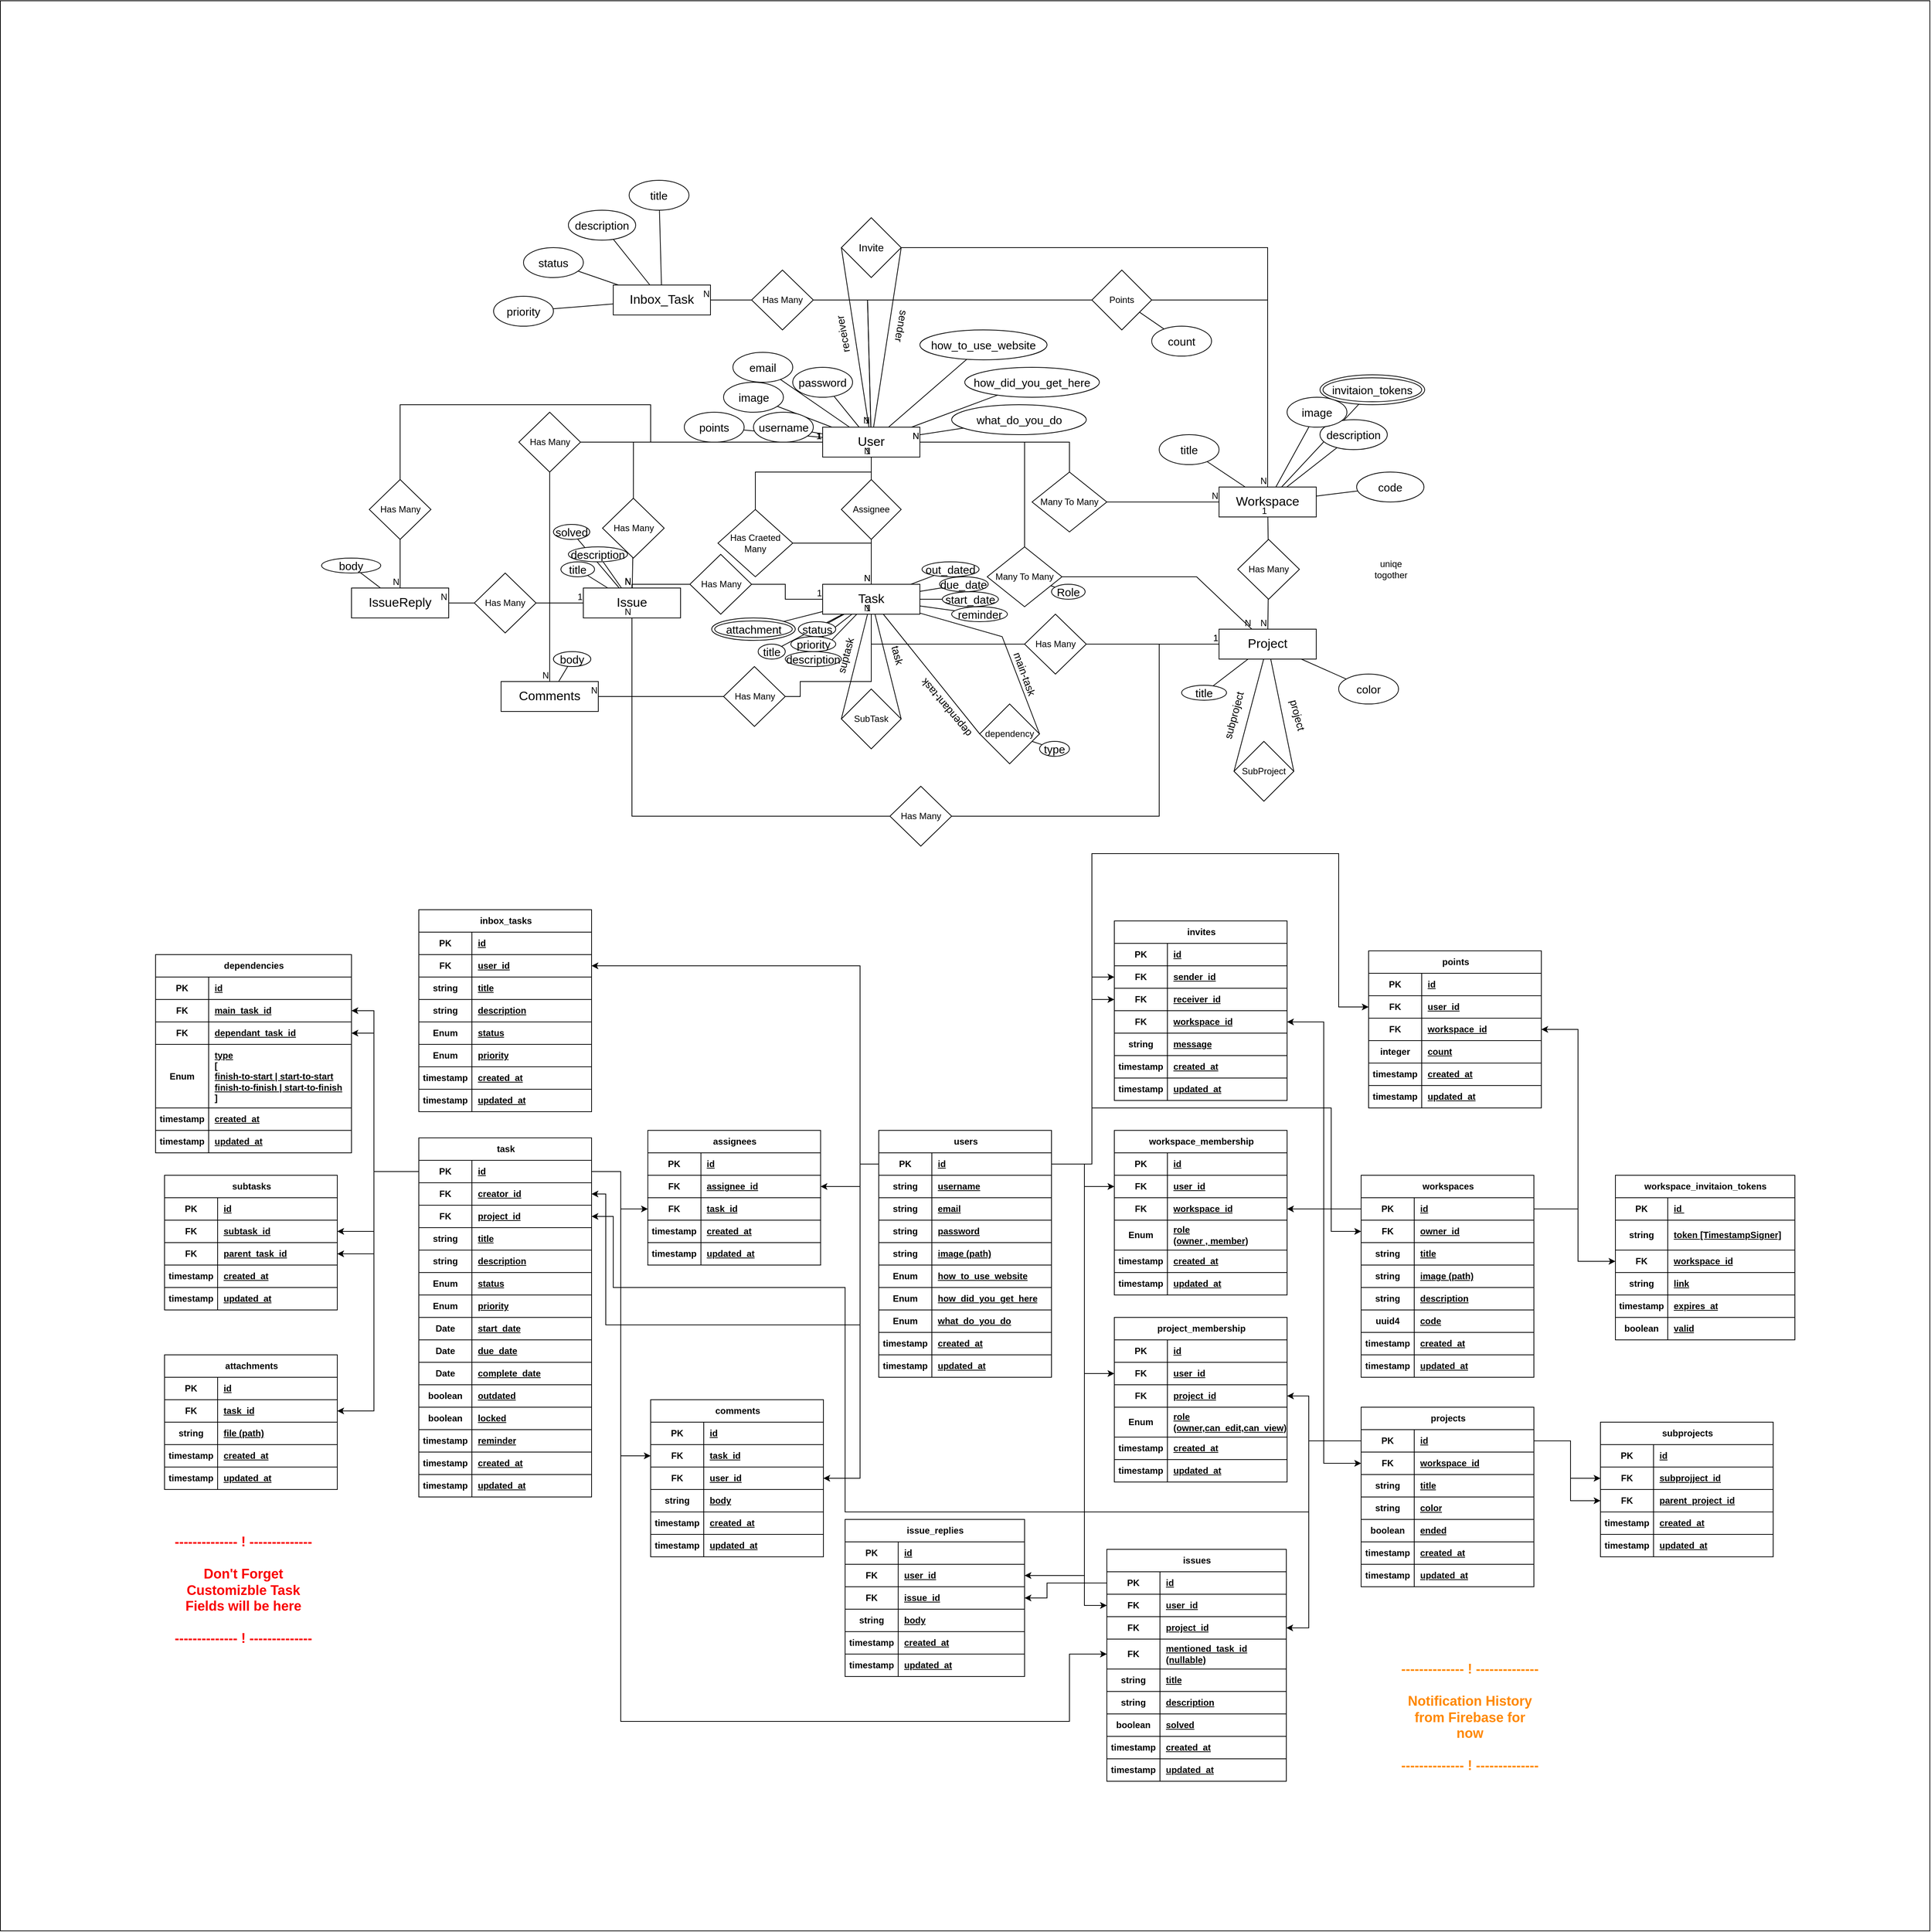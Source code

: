 <mxfile version="27.0.5">
  <diagram name="Page-1" id="ljSd9nVxsBsxE8KcUYQR">
    <mxGraphModel dx="4415" dy="2960" grid="1" gridSize="10" guides="1" tooltips="1" connect="1" arrows="1" fold="1" page="1" pageScale="1" pageWidth="850" pageHeight="1100" math="0" shadow="0">
      <root>
        <mxCell id="0" />
        <mxCell id="1" parent="0" />
        <mxCell id="AlTTZYhzWbZ3UJ3dcSAG-1" value="" style="whiteSpace=wrap;html=1;aspect=fixed;editable=0;movable=0;resizable=0;rotatable=0;deletable=0;locked=1;connectable=0;" parent="1" vertex="1">
          <mxGeometry x="-749.5" y="-460" width="2580" height="2580" as="geometry" />
        </mxCell>
        <mxCell id="of4jlIOnWewPCSfwpx0K-57" value="&lt;font style=&quot;font-size: 15px;&quot;&gt;solved&lt;/font&gt;" style="ellipse;whiteSpace=wrap;html=1;" parent="1" vertex="1">
          <mxGeometry x="-10" y="240" width="48.59" height="20" as="geometry" />
        </mxCell>
        <mxCell id="of4jlIOnWewPCSfwpx0K-58" value="" style="endArrow=none;html=1;rounded=0;" parent="1" source="of4jlIOnWewPCSfwpx0K-37" target="of4jlIOnWewPCSfwpx0K-57" edge="1">
          <mxGeometry width="50" height="50" relative="1" as="geometry">
            <mxPoint x="46.41" y="380" as="sourcePoint" />
            <mxPoint x="230.15" y="310" as="targetPoint" />
          </mxGeometry>
        </mxCell>
        <mxCell id="RhCKIyHdI66kUvYJBlTU-1" value="&lt;font style=&quot;font-size: 17px;&quot;&gt;User&lt;/font&gt;" style="rounded=0;whiteSpace=wrap;html=1;" parent="1" vertex="1">
          <mxGeometry x="350" y="110" width="130" height="40" as="geometry" />
        </mxCell>
        <mxCell id="RhCKIyHdI66kUvYJBlTU-3" value="&lt;span style=&quot;font-size: 17px;&quot;&gt;Workspace&lt;/span&gt;" style="rounded=0;whiteSpace=wrap;html=1;" parent="1" vertex="1">
          <mxGeometry x="880" y="190" width="130" height="40" as="geometry" />
        </mxCell>
        <mxCell id="RhCKIyHdI66kUvYJBlTU-5" value="" style="endArrow=none;html=1;rounded=0;" parent="1" source="RhCKIyHdI66kUvYJBlTU-1" target="RhCKIyHdI66kUvYJBlTU-4" edge="1">
          <mxGeometry width="50" height="50" relative="1" as="geometry">
            <mxPoint x="430" y="220" as="sourcePoint" />
            <mxPoint x="480" y="170" as="targetPoint" />
          </mxGeometry>
        </mxCell>
        <mxCell id="RhCKIyHdI66kUvYJBlTU-7" value="" style="endArrow=none;html=1;rounded=0;" parent="1" source="RhCKIyHdI66kUvYJBlTU-3" target="RhCKIyHdI66kUvYJBlTU-6" edge="1">
          <mxGeometry width="50" height="50" relative="1" as="geometry">
            <mxPoint x="992.143" y="230" as="sourcePoint" />
            <mxPoint x="943" y="214" as="targetPoint" />
          </mxGeometry>
        </mxCell>
        <mxCell id="RhCKIyHdI66kUvYJBlTU-8" value="&lt;span style=&quot;font-size: 15px;&quot;&gt;how_to_use_website&lt;/span&gt;" style="ellipse;whiteSpace=wrap;html=1;" parent="1" vertex="1">
          <mxGeometry x="480" y="-20" width="170" height="40" as="geometry" />
        </mxCell>
        <mxCell id="RhCKIyHdI66kUvYJBlTU-9" value="" style="endArrow=none;html=1;rounded=0;" parent="1" source="RhCKIyHdI66kUvYJBlTU-1" target="RhCKIyHdI66kUvYJBlTU-8" edge="1">
          <mxGeometry width="50" height="50" relative="1" as="geometry">
            <mxPoint x="416" y="120" as="sourcePoint" />
            <mxPoint x="403" y="90" as="targetPoint" />
          </mxGeometry>
        </mxCell>
        <mxCell id="RhCKIyHdI66kUvYJBlTU-11" value="&lt;font style=&quot;font-size: 15px;&quot;&gt;how_did_you_get_here&lt;/font&gt;" style="ellipse;whiteSpace=wrap;html=1;" parent="1" vertex="1">
          <mxGeometry x="540" y="30" width="180" height="40" as="geometry" />
        </mxCell>
        <mxCell id="RhCKIyHdI66kUvYJBlTU-12" value="" style="endArrow=none;html=1;rounded=0;" parent="1" source="RhCKIyHdI66kUvYJBlTU-1" target="RhCKIyHdI66kUvYJBlTU-11" edge="1">
          <mxGeometry width="50" height="50" relative="1" as="geometry">
            <mxPoint x="416" y="120" as="sourcePoint" />
            <mxPoint x="343" y="104" as="targetPoint" />
          </mxGeometry>
        </mxCell>
        <mxCell id="RhCKIyHdI66kUvYJBlTU-13" value="&lt;font style=&quot;font-size: 15px;&quot;&gt;what_do_you_do&lt;/font&gt;" style="ellipse;whiteSpace=wrap;html=1;" parent="1" vertex="1">
          <mxGeometry x="522.5" y="80" width="180" height="40" as="geometry" />
        </mxCell>
        <mxCell id="RhCKIyHdI66kUvYJBlTU-14" value="" style="endArrow=none;html=1;rounded=0;" parent="1" source="RhCKIyHdI66kUvYJBlTU-1" target="RhCKIyHdI66kUvYJBlTU-13" edge="1">
          <mxGeometry width="50" height="50" relative="1" as="geometry">
            <mxPoint x="490" y="125" as="sourcePoint" />
            <mxPoint x="667" y="84" as="targetPoint" />
          </mxGeometry>
        </mxCell>
        <mxCell id="RhCKIyHdI66kUvYJBlTU-15" value="&lt;font style=&quot;font-size: 15px;&quot;&gt;title&lt;/font&gt;" style="ellipse;whiteSpace=wrap;html=1;" parent="1" vertex="1">
          <mxGeometry x="800" y="120" width="80" height="40" as="geometry" />
        </mxCell>
        <mxCell id="RhCKIyHdI66kUvYJBlTU-16" value="" style="endArrow=none;html=1;rounded=0;" parent="1" source="RhCKIyHdI66kUvYJBlTU-3" target="RhCKIyHdI66kUvYJBlTU-15" edge="1">
          <mxGeometry width="50" height="50" relative="1" as="geometry">
            <mxPoint x="940" y="180" as="sourcePoint" />
            <mxPoint x="1070" y="230" as="targetPoint" />
          </mxGeometry>
        </mxCell>
        <mxCell id="RhCKIyHdI66kUvYJBlTU-19" value="" style="endArrow=none;html=1;rounded=0;" parent="1" source="RhCKIyHdI66kUvYJBlTU-3" target="RhCKIyHdI66kUvYJBlTU-18" edge="1">
          <mxGeometry width="50" height="50" relative="1" as="geometry">
            <mxPoint x="1041" y="190" as="sourcePoint" />
            <mxPoint x="1053" y="214" as="targetPoint" />
          </mxGeometry>
        </mxCell>
        <mxCell id="RhCKIyHdI66kUvYJBlTU-20" value="&lt;font style=&quot;font-size: 15px;&quot;&gt;image&lt;/font&gt;" style="ellipse;whiteSpace=wrap;html=1;" parent="1" vertex="1">
          <mxGeometry x="217.5" y="50" width="80" height="40" as="geometry" />
        </mxCell>
        <mxCell id="RhCKIyHdI66kUvYJBlTU-21" value="" style="endArrow=none;html=1;rounded=0;" parent="1" source="RhCKIyHdI66kUvYJBlTU-1" target="RhCKIyHdI66kUvYJBlTU-20" edge="1">
          <mxGeometry width="50" height="50" relative="1" as="geometry">
            <mxPoint x="341" y="120" as="sourcePoint" />
            <mxPoint x="353" y="144" as="targetPoint" />
          </mxGeometry>
        </mxCell>
        <mxCell id="RhCKIyHdI66kUvYJBlTU-25" value="&lt;span style=&quot;font-size: 17px;&quot;&gt;Project&lt;/span&gt;" style="rounded=0;whiteSpace=wrap;html=1;direction=west;" parent="1" vertex="1">
          <mxGeometry x="880" y="380" width="130" height="40" as="geometry" />
        </mxCell>
        <mxCell id="RhCKIyHdI66kUvYJBlTU-26" value="&lt;font style=&quot;font-size: 15px;&quot;&gt;title&lt;/font&gt;" style="ellipse;whiteSpace=wrap;html=1;" parent="1" vertex="1">
          <mxGeometry x="830" y="455" width="60" height="20" as="geometry" />
        </mxCell>
        <mxCell id="RhCKIyHdI66kUvYJBlTU-27" value="" style="endArrow=none;html=1;rounded=0;" parent="1" source="RhCKIyHdI66kUvYJBlTU-25" target="RhCKIyHdI66kUvYJBlTU-26" edge="1">
          <mxGeometry width="50" height="50" relative="1" as="geometry">
            <mxPoint x="905" y="380" as="sourcePoint" />
            <mxPoint x="1060" y="420" as="targetPoint" />
          </mxGeometry>
        </mxCell>
        <mxCell id="RhCKIyHdI66kUvYJBlTU-28" value="&lt;span style=&quot;font-size: 15px;&quot;&gt;color&lt;/span&gt;" style="ellipse;whiteSpace=wrap;html=1;" parent="1" vertex="1">
          <mxGeometry x="1040" y="440" width="80" height="40" as="geometry" />
        </mxCell>
        <mxCell id="RhCKIyHdI66kUvYJBlTU-29" value="" style="endArrow=none;html=1;rounded=0;" parent="1" source="RhCKIyHdI66kUvYJBlTU-25" target="RhCKIyHdI66kUvYJBlTU-28" edge="1">
          <mxGeometry width="50" height="50" relative="1" as="geometry">
            <mxPoint x="1010" y="370" as="sourcePoint" />
            <mxPoint x="1165" y="410" as="targetPoint" />
          </mxGeometry>
        </mxCell>
        <mxCell id="RhCKIyHdI66kUvYJBlTU-32" value="&lt;span style=&quot;font-size: 17px;&quot;&gt;Task&lt;/span&gt;" style="rounded=0;whiteSpace=wrap;html=1;" parent="1" vertex="1">
          <mxGeometry x="350" y="320" width="130" height="40" as="geometry" />
        </mxCell>
        <mxCell id="RhCKIyHdI66kUvYJBlTU-33" value="&lt;font style=&quot;font-size: 15px;&quot;&gt;title&lt;/font&gt;" style="ellipse;whiteSpace=wrap;html=1;" parent="1" vertex="1">
          <mxGeometry x="263.75" y="400" width="36.25" height="20" as="geometry" />
        </mxCell>
        <mxCell id="RhCKIyHdI66kUvYJBlTU-34" value="" style="endArrow=none;html=1;rounded=0;" parent="1" source="RhCKIyHdI66kUvYJBlTU-32" target="RhCKIyHdI66kUvYJBlTU-33" edge="1">
          <mxGeometry width="50" height="50" relative="1" as="geometry">
            <mxPoint x="375" y="330" as="sourcePoint" />
            <mxPoint x="530" y="370" as="targetPoint" />
          </mxGeometry>
        </mxCell>
        <mxCell id="RhCKIyHdI66kUvYJBlTU-36" value="" style="endArrow=none;html=1;rounded=0;" parent="1" source="RhCKIyHdI66kUvYJBlTU-32" target="RhCKIyHdI66kUvYJBlTU-35" edge="1">
          <mxGeometry width="50" height="50" relative="1" as="geometry">
            <mxPoint x="470" y="330" as="sourcePoint" />
            <mxPoint x="547" y="354" as="targetPoint" />
          </mxGeometry>
        </mxCell>
        <mxCell id="RhCKIyHdI66kUvYJBlTU-38" value="" style="endArrow=none;html=1;rounded=0;" parent="1" source="RhCKIyHdI66kUvYJBlTU-32" target="RhCKIyHdI66kUvYJBlTU-37" edge="1">
          <mxGeometry width="50" height="50" relative="1" as="geometry">
            <mxPoint x="401.25" y="310" as="sourcePoint" />
            <mxPoint x="635" y="340" as="targetPoint" />
          </mxGeometry>
        </mxCell>
        <mxCell id="RhCKIyHdI66kUvYJBlTU-39" value="&lt;font style=&quot;font-size: 15px;&quot;&gt;priority&lt;/font&gt;" style="ellipse;whiteSpace=wrap;html=1;" parent="1" vertex="1">
          <mxGeometry x="307.5" y="390" width="60" height="20" as="geometry" />
        </mxCell>
        <mxCell id="RhCKIyHdI66kUvYJBlTU-40" value="" style="endArrow=none;html=1;rounded=0;" parent="1" source="RhCKIyHdI66kUvYJBlTU-32" target="RhCKIyHdI66kUvYJBlTU-39" edge="1">
          <mxGeometry width="50" height="50" relative="1" as="geometry">
            <mxPoint x="565" y="270" as="sourcePoint" />
            <mxPoint x="720" y="310" as="targetPoint" />
          </mxGeometry>
        </mxCell>
        <mxCell id="RhCKIyHdI66kUvYJBlTU-41" value="&lt;font style=&quot;font-size: 15px;&quot;&gt;start_date&lt;/font&gt;" style="ellipse;whiteSpace=wrap;html=1;" parent="1" vertex="1">
          <mxGeometry x="510" y="330" width="75" height="20" as="geometry" />
        </mxCell>
        <mxCell id="RhCKIyHdI66kUvYJBlTU-42" value="" style="endArrow=none;html=1;rounded=0;" parent="1" source="RhCKIyHdI66kUvYJBlTU-32" target="RhCKIyHdI66kUvYJBlTU-41" edge="1">
          <mxGeometry width="50" height="50" relative="1" as="geometry">
            <mxPoint x="530" y="350" as="sourcePoint" />
            <mxPoint x="644" y="344" as="targetPoint" />
          </mxGeometry>
        </mxCell>
        <mxCell id="RhCKIyHdI66kUvYJBlTU-43" value="&lt;font style=&quot;font-size: 15px;&quot;&gt;due_date&lt;/font&gt;" style="ellipse;whiteSpace=wrap;html=1;" parent="1" vertex="1">
          <mxGeometry x="506.37" y="310" width="65" height="20" as="geometry" />
        </mxCell>
        <mxCell id="RhCKIyHdI66kUvYJBlTU-44" value="" style="endArrow=none;html=1;rounded=0;" parent="1" source="RhCKIyHdI66kUvYJBlTU-32" target="RhCKIyHdI66kUvYJBlTU-43" edge="1">
          <mxGeometry width="50" height="50" relative="1" as="geometry">
            <mxPoint x="490" y="320" as="sourcePoint" />
            <mxPoint x="671" y="304" as="targetPoint" />
          </mxGeometry>
        </mxCell>
        <mxCell id="RhCKIyHdI66kUvYJBlTU-45" value="&lt;font style=&quot;font-size: 15px;&quot;&gt;out_dated&lt;/font&gt;" style="ellipse;whiteSpace=wrap;html=1;" parent="1" vertex="1">
          <mxGeometry x="482.88" y="290" width="76.25" height="20" as="geometry" />
        </mxCell>
        <mxCell id="RhCKIyHdI66kUvYJBlTU-46" value="" style="endArrow=none;html=1;rounded=0;" parent="1" source="RhCKIyHdI66kUvYJBlTU-32" target="RhCKIyHdI66kUvYJBlTU-45" edge="1">
          <mxGeometry width="50" height="50" relative="1" as="geometry">
            <mxPoint x="118" y="280" as="sourcePoint" />
            <mxPoint x="299" y="264" as="targetPoint" />
          </mxGeometry>
        </mxCell>
        <mxCell id="RhCKIyHdI66kUvYJBlTU-47" value="&lt;font style=&quot;font-size: 15px;&quot;&gt;attachment&lt;/font&gt;" style="ellipse;shape=doubleEllipse;whiteSpace=wrap;html=1;" parent="1" vertex="1">
          <mxGeometry x="201.63" y="365" width="111.75" height="30" as="geometry" />
        </mxCell>
        <mxCell id="RhCKIyHdI66kUvYJBlTU-48" value="" style="endArrow=none;html=1;rounded=0;" parent="1" source="RhCKIyHdI66kUvYJBlTU-32" target="RhCKIyHdI66kUvYJBlTU-47" edge="1">
          <mxGeometry width="50" height="50" relative="1" as="geometry">
            <mxPoint x="490" y="350" as="sourcePoint" />
            <mxPoint x="565" y="350" as="targetPoint" />
          </mxGeometry>
        </mxCell>
        <mxCell id="RhCKIyHdI66kUvYJBlTU-49" value="SubTask" style="rhombus;whiteSpace=wrap;html=1;" parent="1" vertex="1">
          <mxGeometry x="375" y="460" width="80" height="80" as="geometry" />
        </mxCell>
        <mxCell id="RhCKIyHdI66kUvYJBlTU-53" value="" style="endArrow=none;html=1;rounded=0;entryX=1;entryY=0.5;entryDx=0;entryDy=0;" parent="1" source="RhCKIyHdI66kUvYJBlTU-32" target="RhCKIyHdI66kUvYJBlTU-49" edge="1">
          <mxGeometry width="50" height="50" relative="1" as="geometry">
            <mxPoint x="405" y="400" as="sourcePoint" />
            <mxPoint x="460" y="500" as="targetPoint" />
          </mxGeometry>
        </mxCell>
        <mxCell id="RhCKIyHdI66kUvYJBlTU-54" value="" style="endArrow=none;html=1;rounded=0;entryX=0;entryY=0.5;entryDx=0;entryDy=0;" parent="1" source="RhCKIyHdI66kUvYJBlTU-32" target="RhCKIyHdI66kUvYJBlTU-49" edge="1">
          <mxGeometry width="50" height="50" relative="1" as="geometry">
            <mxPoint x="486" y="380" as="sourcePoint" />
            <mxPoint x="360" y="500" as="targetPoint" />
          </mxGeometry>
        </mxCell>
        <mxCell id="RhCKIyHdI66kUvYJBlTU-55" value="&lt;font style=&quot;font-size: 14px;&quot;&gt;task&lt;/font&gt;" style="text;html=1;align=center;verticalAlign=middle;whiteSpace=wrap;rounded=0;rotation=75;" parent="1" vertex="1">
          <mxGeometry x="420" y="400" width="60" height="30" as="geometry" />
        </mxCell>
        <mxCell id="RhCKIyHdI66kUvYJBlTU-56" value="&lt;font style=&quot;font-size: 14px;&quot;&gt;suptask&lt;/font&gt;" style="text;html=1;align=center;verticalAlign=middle;whiteSpace=wrap;rounded=0;rotation=-75;" parent="1" vertex="1">
          <mxGeometry x="351" y="400" width="60" height="30" as="geometry" />
        </mxCell>
        <mxCell id="RhCKIyHdI66kUvYJBlTU-59" value="Assignee" style="rhombus;whiteSpace=wrap;html=1;" parent="1" vertex="1">
          <mxGeometry x="375" y="180" width="80" height="80" as="geometry" />
        </mxCell>
        <mxCell id="RhCKIyHdI66kUvYJBlTU-63" value="Many To Many" style="rhombus;whiteSpace=wrap;html=1;" parent="1" vertex="1">
          <mxGeometry x="630" y="170" width="100" height="80" as="geometry" />
        </mxCell>
        <mxCell id="RhCKIyHdI66kUvYJBlTU-67" value="" style="endArrow=none;html=1;rounded=0;" parent="1" source="RhCKIyHdI66kUvYJBlTU-59" target="RhCKIyHdI66kUvYJBlTU-32" edge="1">
          <mxGeometry relative="1" as="geometry">
            <mxPoint x="360" y="280" as="sourcePoint" />
            <mxPoint x="520" y="280" as="targetPoint" />
          </mxGeometry>
        </mxCell>
        <mxCell id="RhCKIyHdI66kUvYJBlTU-68" value="N" style="resizable=0;html=1;whiteSpace=wrap;align=right;verticalAlign=bottom;" parent="RhCKIyHdI66kUvYJBlTU-67" connectable="0" vertex="1">
          <mxGeometry x="1" relative="1" as="geometry" />
        </mxCell>
        <mxCell id="RhCKIyHdI66kUvYJBlTU-70" value="" style="endArrow=none;html=1;rounded=0;" parent="1" source="RhCKIyHdI66kUvYJBlTU-59" target="RhCKIyHdI66kUvYJBlTU-1" edge="1">
          <mxGeometry relative="1" as="geometry">
            <mxPoint x="425" y="270" as="sourcePoint" />
            <mxPoint x="425" y="330" as="targetPoint" />
          </mxGeometry>
        </mxCell>
        <mxCell id="RhCKIyHdI66kUvYJBlTU-71" value="N" style="resizable=0;html=1;whiteSpace=wrap;align=right;verticalAlign=bottom;" parent="RhCKIyHdI66kUvYJBlTU-70" connectable="0" vertex="1">
          <mxGeometry x="1" relative="1" as="geometry" />
        </mxCell>
        <mxCell id="RhCKIyHdI66kUvYJBlTU-74" value="" style="endArrow=none;html=1;rounded=0;" parent="1" source="RhCKIyHdI66kUvYJBlTU-63" target="RhCKIyHdI66kUvYJBlTU-1" edge="1">
          <mxGeometry relative="1" as="geometry">
            <mxPoint x="425" y="190" as="sourcePoint" />
            <mxPoint x="425" y="160" as="targetPoint" />
            <Array as="points">
              <mxPoint x="680" y="130" />
            </Array>
          </mxGeometry>
        </mxCell>
        <mxCell id="RhCKIyHdI66kUvYJBlTU-75" value="N" style="resizable=0;html=1;whiteSpace=wrap;align=right;verticalAlign=bottom;" parent="RhCKIyHdI66kUvYJBlTU-74" connectable="0" vertex="1">
          <mxGeometry x="1" relative="1" as="geometry" />
        </mxCell>
        <mxCell id="RhCKIyHdI66kUvYJBlTU-76" value="" style="endArrow=none;html=1;rounded=0;" parent="1" source="RhCKIyHdI66kUvYJBlTU-63" target="RhCKIyHdI66kUvYJBlTU-3" edge="1">
          <mxGeometry relative="1" as="geometry">
            <mxPoint x="710" y="270" as="sourcePoint" />
            <mxPoint x="710" y="240" as="targetPoint" />
          </mxGeometry>
        </mxCell>
        <mxCell id="RhCKIyHdI66kUvYJBlTU-77" value="N" style="resizable=0;html=1;whiteSpace=wrap;align=right;verticalAlign=bottom;" parent="RhCKIyHdI66kUvYJBlTU-76" connectable="0" vertex="1">
          <mxGeometry x="1" relative="1" as="geometry" />
        </mxCell>
        <mxCell id="RhCKIyHdI66kUvYJBlTU-78" value="Has Many" style="rhombus;whiteSpace=wrap;html=1;" parent="1" vertex="1">
          <mxGeometry x="905" y="260" width="82.5" height="80" as="geometry" />
        </mxCell>
        <mxCell id="RhCKIyHdI66kUvYJBlTU-79" value="" style="endArrow=none;html=1;rounded=0;" parent="1" source="RhCKIyHdI66kUvYJBlTU-78" target="RhCKIyHdI66kUvYJBlTU-25" edge="1">
          <mxGeometry relative="1" as="geometry">
            <mxPoint x="820" y="300" as="sourcePoint" />
            <mxPoint x="820" y="360" as="targetPoint" />
          </mxGeometry>
        </mxCell>
        <mxCell id="RhCKIyHdI66kUvYJBlTU-80" value="N" style="resizable=0;html=1;whiteSpace=wrap;align=right;verticalAlign=bottom;" parent="RhCKIyHdI66kUvYJBlTU-79" connectable="0" vertex="1">
          <mxGeometry x="1" relative="1" as="geometry" />
        </mxCell>
        <mxCell id="RhCKIyHdI66kUvYJBlTU-83" value="uniqe togother" style="text;html=1;align=center;verticalAlign=middle;whiteSpace=wrap;rounded=0;" parent="1" vertex="1">
          <mxGeometry x="1080" y="285" width="60" height="30" as="geometry" />
        </mxCell>
        <mxCell id="RhCKIyHdI66kUvYJBlTU-85" value="" style="endArrow=none;html=1;rounded=0;" parent="1" source="RhCKIyHdI66kUvYJBlTU-78" target="RhCKIyHdI66kUvYJBlTU-3" edge="1">
          <mxGeometry relative="1" as="geometry">
            <mxPoint x="640" y="250" as="sourcePoint" />
            <mxPoint x="800" y="250" as="targetPoint" />
          </mxGeometry>
        </mxCell>
        <mxCell id="RhCKIyHdI66kUvYJBlTU-86" value="1" style="resizable=0;html=1;whiteSpace=wrap;align=right;verticalAlign=bottom;" parent="RhCKIyHdI66kUvYJBlTU-85" connectable="0" vertex="1">
          <mxGeometry x="1" relative="1" as="geometry" />
        </mxCell>
        <mxCell id="RhCKIyHdI66kUvYJBlTU-89" value="Has Many" style="rhombus;whiteSpace=wrap;html=1;" parent="1" vertex="1">
          <mxGeometry x="620" y="360" width="82.5" height="80" as="geometry" />
        </mxCell>
        <mxCell id="RhCKIyHdI66kUvYJBlTU-90" value="" style="endArrow=none;html=1;rounded=0;" parent="1" source="RhCKIyHdI66kUvYJBlTU-89" target="RhCKIyHdI66kUvYJBlTU-32" edge="1">
          <mxGeometry relative="1" as="geometry">
            <mxPoint x="535" y="405" as="sourcePoint" />
            <mxPoint x="660" y="485" as="targetPoint" />
            <Array as="points">
              <mxPoint x="415" y="400" />
            </Array>
          </mxGeometry>
        </mxCell>
        <mxCell id="RhCKIyHdI66kUvYJBlTU-91" value="N" style="resizable=0;html=1;whiteSpace=wrap;align=right;verticalAlign=bottom;" parent="RhCKIyHdI66kUvYJBlTU-90" connectable="0" vertex="1">
          <mxGeometry x="1" relative="1" as="geometry" />
        </mxCell>
        <mxCell id="RhCKIyHdI66kUvYJBlTU-92" value="" style="endArrow=none;html=1;rounded=0;" parent="1" source="RhCKIyHdI66kUvYJBlTU-89" target="RhCKIyHdI66kUvYJBlTU-25" edge="1">
          <mxGeometry relative="1" as="geometry">
            <mxPoint x="355" y="355" as="sourcePoint" />
            <mxPoint x="660" y="335" as="targetPoint" />
          </mxGeometry>
        </mxCell>
        <mxCell id="RhCKIyHdI66kUvYJBlTU-93" value="1" style="resizable=0;html=1;whiteSpace=wrap;align=right;verticalAlign=bottom;" parent="RhCKIyHdI66kUvYJBlTU-92" connectable="0" vertex="1">
          <mxGeometry x="1" relative="1" as="geometry" />
        </mxCell>
        <mxCell id="RhCKIyHdI66kUvYJBlTU-97" value="&lt;span style=&quot;font-size: 17px;&quot;&gt;Comments&lt;/span&gt;" style="rounded=0;whiteSpace=wrap;html=1;" parent="1" vertex="1">
          <mxGeometry x="-80" y="450" width="130" height="40" as="geometry" />
        </mxCell>
        <mxCell id="RhCKIyHdI66kUvYJBlTU-98" value="Has Many" style="rhombus;whiteSpace=wrap;html=1;" parent="1" vertex="1">
          <mxGeometry x="217.5" y="430" width="82.5" height="80" as="geometry" />
        </mxCell>
        <mxCell id="RhCKIyHdI66kUvYJBlTU-99" value="" style="endArrow=none;html=1;rounded=0;" parent="1" source="RhCKIyHdI66kUvYJBlTU-98" target="RhCKIyHdI66kUvYJBlTU-97" edge="1">
          <mxGeometry relative="1" as="geometry">
            <mxPoint x="135" y="425" as="sourcePoint" />
            <mxPoint x="15" y="380" as="targetPoint" />
            <Array as="points" />
          </mxGeometry>
        </mxCell>
        <mxCell id="RhCKIyHdI66kUvYJBlTU-100" value="N" style="resizable=0;html=1;whiteSpace=wrap;align=right;verticalAlign=bottom;" parent="RhCKIyHdI66kUvYJBlTU-99" connectable="0" vertex="1">
          <mxGeometry x="1" relative="1" as="geometry" />
        </mxCell>
        <mxCell id="RhCKIyHdI66kUvYJBlTU-101" value="" style="endArrow=none;html=1;rounded=0;" parent="1" source="RhCKIyHdI66kUvYJBlTU-98" target="RhCKIyHdI66kUvYJBlTU-32" edge="1">
          <mxGeometry relative="1" as="geometry">
            <mxPoint x="-45" y="375" as="sourcePoint" />
            <mxPoint x="480" y="420" as="targetPoint" />
            <Array as="points">
              <mxPoint x="320" y="470" />
              <mxPoint x="320" y="450" />
              <mxPoint x="415" y="450" />
            </Array>
          </mxGeometry>
        </mxCell>
        <mxCell id="RhCKIyHdI66kUvYJBlTU-102" value="1" style="resizable=0;html=1;whiteSpace=wrap;align=right;verticalAlign=bottom;" parent="RhCKIyHdI66kUvYJBlTU-101" connectable="0" vertex="1">
          <mxGeometry x="1" relative="1" as="geometry" />
        </mxCell>
        <mxCell id="RhCKIyHdI66kUvYJBlTU-103" value="&lt;span style=&quot;font-size: 15px;&quot;&gt;body&lt;/span&gt;" style="ellipse;whiteSpace=wrap;html=1;" parent="1" vertex="1">
          <mxGeometry x="-10" y="410" width="50" height="20" as="geometry" />
        </mxCell>
        <mxCell id="RhCKIyHdI66kUvYJBlTU-104" value="" style="endArrow=none;html=1;rounded=0;" parent="1" source="RhCKIyHdI66kUvYJBlTU-97" target="RhCKIyHdI66kUvYJBlTU-103" edge="1">
          <mxGeometry width="50" height="50" relative="1" as="geometry">
            <mxPoint x="73" y="440" as="sourcePoint" />
            <mxPoint x="-40" y="303" as="targetPoint" />
          </mxGeometry>
        </mxCell>
        <mxCell id="RhCKIyHdI66kUvYJBlTU-111" value="Has Many" style="rhombus;whiteSpace=wrap;html=1;" parent="1" vertex="1">
          <mxGeometry x="-56.25" y="90" width="82.5" height="80" as="geometry" />
        </mxCell>
        <mxCell id="RhCKIyHdI66kUvYJBlTU-112" value="" style="endArrow=none;html=1;rounded=0;" parent="1" source="RhCKIyHdI66kUvYJBlTU-111" target="RhCKIyHdI66kUvYJBlTU-97" edge="1">
          <mxGeometry relative="1" as="geometry">
            <mxPoint x="-127.5" y="125" as="sourcePoint" />
            <mxPoint x="-247.5" y="80" as="targetPoint" />
            <Array as="points" />
          </mxGeometry>
        </mxCell>
        <mxCell id="RhCKIyHdI66kUvYJBlTU-113" value="N" style="resizable=0;html=1;whiteSpace=wrap;align=right;verticalAlign=bottom;" parent="RhCKIyHdI66kUvYJBlTU-112" connectable="0" vertex="1">
          <mxGeometry x="1" relative="1" as="geometry" />
        </mxCell>
        <mxCell id="RhCKIyHdI66kUvYJBlTU-114" value="" style="endArrow=none;html=1;rounded=0;" parent="1" source="RhCKIyHdI66kUvYJBlTU-111" target="RhCKIyHdI66kUvYJBlTU-1" edge="1">
          <mxGeometry relative="1" as="geometry">
            <mxPoint x="-307.5" y="75" as="sourcePoint" />
            <mxPoint x="217.5" y="120" as="targetPoint" />
          </mxGeometry>
        </mxCell>
        <mxCell id="RhCKIyHdI66kUvYJBlTU-115" value="1" style="resizable=0;html=1;whiteSpace=wrap;align=right;verticalAlign=bottom;" parent="RhCKIyHdI66kUvYJBlTU-114" connectable="0" vertex="1">
          <mxGeometry x="1" relative="1" as="geometry" />
        </mxCell>
        <mxCell id="RhCKIyHdI66kUvYJBlTU-118" value="&lt;font style=&quot;font-size: 14px;&quot;&gt;Invite&lt;/font&gt;" style="rhombus;whiteSpace=wrap;html=1;" parent="1" vertex="1">
          <mxGeometry x="375" y="-170" width="80" height="80" as="geometry" />
        </mxCell>
        <mxCell id="RhCKIyHdI66kUvYJBlTU-119" value="" style="endArrow=none;html=1;rounded=0;entryX=1;entryY=0.5;entryDx=0;entryDy=0;" parent="1" source="RhCKIyHdI66kUvYJBlTU-1" target="RhCKIyHdI66kUvYJBlTU-118" edge="1">
          <mxGeometry width="50" height="50" relative="1" as="geometry">
            <mxPoint x="428" y="-270" as="sourcePoint" />
            <mxPoint x="468" y="-130" as="targetPoint" />
          </mxGeometry>
        </mxCell>
        <mxCell id="RhCKIyHdI66kUvYJBlTU-120" value="" style="endArrow=none;html=1;rounded=0;entryX=0;entryY=0.5;entryDx=0;entryDy=0;" parent="1" source="RhCKIyHdI66kUvYJBlTU-1" target="RhCKIyHdI66kUvYJBlTU-118" edge="1">
          <mxGeometry width="50" height="50" relative="1" as="geometry">
            <mxPoint x="418" y="-270" as="sourcePoint" />
            <mxPoint x="368" y="-130" as="targetPoint" />
          </mxGeometry>
        </mxCell>
        <mxCell id="RhCKIyHdI66kUvYJBlTU-121" value="&lt;font style=&quot;font-size: 14px;&quot;&gt;sender&lt;/font&gt;" style="text;html=1;align=center;verticalAlign=middle;whiteSpace=wrap;rounded=0;rotation=100;" parent="1" vertex="1">
          <mxGeometry x="425" y="-40" width="60" height="30" as="geometry" />
        </mxCell>
        <mxCell id="RhCKIyHdI66kUvYJBlTU-122" value="&lt;font style=&quot;font-size: 14px;&quot;&gt;receiver&lt;/font&gt;" style="text;html=1;align=center;verticalAlign=middle;whiteSpace=wrap;rounded=0;rotation=-100;" parent="1" vertex="1">
          <mxGeometry x="347.25" y="-30" width="60" height="30" as="geometry" />
        </mxCell>
        <mxCell id="NEPeaIxoRgni6mpKK5J_-1" value="&lt;span style=&quot;font-size: 15px;&quot;&gt;code&lt;/span&gt;" style="ellipse;whiteSpace=wrap;html=1;" parent="1" vertex="1">
          <mxGeometry x="1064" y="170" width="90" height="40" as="geometry" />
        </mxCell>
        <mxCell id="NEPeaIxoRgni6mpKK5J_-2" value="" style="endArrow=none;html=1;rounded=0;" parent="1" source="RhCKIyHdI66kUvYJBlTU-3" target="NEPeaIxoRgni6mpKK5J_-1" edge="1">
          <mxGeometry width="50" height="50" relative="1" as="geometry">
            <mxPoint x="1010" y="217.165" as="sourcePoint" />
            <mxPoint x="1107" y="264" as="targetPoint" />
          </mxGeometry>
        </mxCell>
        <mxCell id="NEPeaIxoRgni6mpKK5J_-3" value="&lt;font style=&quot;font-size: 15px;&quot;&gt;points&lt;/font&gt;" style="ellipse;whiteSpace=wrap;html=1;" parent="1" vertex="1">
          <mxGeometry x="165" y="90" width="80" height="40" as="geometry" />
        </mxCell>
        <mxCell id="NEPeaIxoRgni6mpKK5J_-4" value="" style="endArrow=none;html=1;rounded=0;" parent="1" source="RhCKIyHdI66kUvYJBlTU-1" target="NEPeaIxoRgni6mpKK5J_-3" edge="1">
          <mxGeometry width="50" height="50" relative="1" as="geometry">
            <mxPoint x="333.25" y="130" as="sourcePoint" />
            <mxPoint x="449.25" y="190" as="targetPoint" />
          </mxGeometry>
        </mxCell>
        <mxCell id="NEPeaIxoRgni6mpKK5J_-5" value="&lt;span style=&quot;font-size: 15px;&quot;&gt;reminder&lt;/span&gt;" style="ellipse;whiteSpace=wrap;html=1;" parent="1" vertex="1">
          <mxGeometry x="522.5" y="350" width="74.5" height="20" as="geometry" />
        </mxCell>
        <mxCell id="NEPeaIxoRgni6mpKK5J_-6" value="" style="endArrow=none;html=1;rounded=0;" parent="1" source="RhCKIyHdI66kUvYJBlTU-32" target="NEPeaIxoRgni6mpKK5J_-5" edge="1">
          <mxGeometry width="50" height="50" relative="1" as="geometry">
            <mxPoint x="490" y="323.355" as="sourcePoint" />
            <mxPoint x="774" y="329" as="targetPoint" />
          </mxGeometry>
        </mxCell>
        <mxCell id="XUgxOOKPIUF8JTPo3eub-1" value="workspaces" style="shape=table;startSize=30;container=1;collapsible=1;childLayout=tableLayout;fixedRows=1;rowLines=0;fontStyle=1;align=center;resizeLast=1;html=1;" parent="1" vertex="1">
          <mxGeometry x="1070" y="1110" width="231" height="270" as="geometry" />
        </mxCell>
        <mxCell id="XUgxOOKPIUF8JTPo3eub-2" value="" style="shape=tableRow;horizontal=0;startSize=0;swimlaneHead=0;swimlaneBody=0;fillColor=none;collapsible=0;dropTarget=0;points=[[0,0.5],[1,0.5]];portConstraint=eastwest;top=0;left=0;right=0;bottom=1;" parent="XUgxOOKPIUF8JTPo3eub-1" vertex="1">
          <mxGeometry y="30" width="231" height="30" as="geometry" />
        </mxCell>
        <mxCell id="XUgxOOKPIUF8JTPo3eub-3" value="PK" style="shape=partialRectangle;connectable=0;fillColor=none;top=0;left=0;bottom=0;right=0;fontStyle=1;overflow=hidden;whiteSpace=wrap;html=1;" parent="XUgxOOKPIUF8JTPo3eub-2" vertex="1">
          <mxGeometry width="71" height="30" as="geometry">
            <mxRectangle width="71" height="30" as="alternateBounds" />
          </mxGeometry>
        </mxCell>
        <mxCell id="XUgxOOKPIUF8JTPo3eub-4" value="id" style="shape=partialRectangle;connectable=0;fillColor=none;top=0;left=0;bottom=0;right=0;align=left;spacingLeft=6;fontStyle=5;overflow=hidden;whiteSpace=wrap;html=1;" parent="XUgxOOKPIUF8JTPo3eub-2" vertex="1">
          <mxGeometry x="71" width="160" height="30" as="geometry">
            <mxRectangle width="160" height="30" as="alternateBounds" />
          </mxGeometry>
        </mxCell>
        <mxCell id="XUgxOOKPIUF8JTPo3eub-154" value="" style="shape=tableRow;horizontal=0;startSize=0;swimlaneHead=0;swimlaneBody=0;fillColor=none;collapsible=0;dropTarget=0;points=[[0,0.5],[1,0.5]];portConstraint=eastwest;top=0;left=0;right=0;bottom=1;" parent="XUgxOOKPIUF8JTPo3eub-1" vertex="1">
          <mxGeometry y="60" width="231" height="30" as="geometry" />
        </mxCell>
        <mxCell id="XUgxOOKPIUF8JTPo3eub-155" value="FK" style="shape=partialRectangle;connectable=0;fillColor=none;top=0;left=0;bottom=0;right=0;fontStyle=1;overflow=hidden;whiteSpace=wrap;html=1;" parent="XUgxOOKPIUF8JTPo3eub-154" vertex="1">
          <mxGeometry width="71" height="30" as="geometry">
            <mxRectangle width="71" height="30" as="alternateBounds" />
          </mxGeometry>
        </mxCell>
        <mxCell id="XUgxOOKPIUF8JTPo3eub-156" value="owner_id" style="shape=partialRectangle;connectable=0;fillColor=none;top=0;left=0;bottom=0;right=0;align=left;spacingLeft=6;fontStyle=5;overflow=hidden;whiteSpace=wrap;html=1;" parent="XUgxOOKPIUF8JTPo3eub-154" vertex="1">
          <mxGeometry x="71" width="160" height="30" as="geometry">
            <mxRectangle width="160" height="30" as="alternateBounds" />
          </mxGeometry>
        </mxCell>
        <mxCell id="XUgxOOKPIUF8JTPo3eub-14" value="" style="shape=tableRow;horizontal=0;startSize=0;swimlaneHead=0;swimlaneBody=0;fillColor=none;collapsible=0;dropTarget=0;points=[[0,0.5],[1,0.5]];portConstraint=eastwest;top=0;left=0;right=0;bottom=1;" parent="XUgxOOKPIUF8JTPo3eub-1" vertex="1">
          <mxGeometry y="90" width="231" height="30" as="geometry" />
        </mxCell>
        <mxCell id="XUgxOOKPIUF8JTPo3eub-15" value="string" style="shape=partialRectangle;connectable=0;fillColor=none;top=0;left=0;bottom=0;right=0;fontStyle=1;overflow=hidden;whiteSpace=wrap;html=1;" parent="XUgxOOKPIUF8JTPo3eub-14" vertex="1">
          <mxGeometry width="71" height="30" as="geometry">
            <mxRectangle width="71" height="30" as="alternateBounds" />
          </mxGeometry>
        </mxCell>
        <mxCell id="XUgxOOKPIUF8JTPo3eub-16" value="title" style="shape=partialRectangle;connectable=0;fillColor=none;top=0;left=0;bottom=0;right=0;align=left;spacingLeft=6;fontStyle=5;overflow=hidden;whiteSpace=wrap;html=1;" parent="XUgxOOKPIUF8JTPo3eub-14" vertex="1">
          <mxGeometry x="71" width="160" height="30" as="geometry">
            <mxRectangle width="160" height="30" as="alternateBounds" />
          </mxGeometry>
        </mxCell>
        <mxCell id="XUgxOOKPIUF8JTPo3eub-17" value="" style="shape=tableRow;horizontal=0;startSize=0;swimlaneHead=0;swimlaneBody=0;fillColor=none;collapsible=0;dropTarget=0;points=[[0,0.5],[1,0.5]];portConstraint=eastwest;top=0;left=0;right=0;bottom=1;" parent="XUgxOOKPIUF8JTPo3eub-1" vertex="1">
          <mxGeometry y="120" width="231" height="30" as="geometry" />
        </mxCell>
        <mxCell id="XUgxOOKPIUF8JTPo3eub-18" value="string" style="shape=partialRectangle;connectable=0;fillColor=none;top=0;left=0;bottom=0;right=0;fontStyle=1;overflow=hidden;whiteSpace=wrap;html=1;" parent="XUgxOOKPIUF8JTPo3eub-17" vertex="1">
          <mxGeometry width="71" height="30" as="geometry">
            <mxRectangle width="71" height="30" as="alternateBounds" />
          </mxGeometry>
        </mxCell>
        <mxCell id="XUgxOOKPIUF8JTPo3eub-19" value="image&amp;nbsp;(path)" style="shape=partialRectangle;connectable=0;fillColor=none;top=0;left=0;bottom=0;right=0;align=left;spacingLeft=6;fontStyle=5;overflow=hidden;whiteSpace=wrap;html=1;" parent="XUgxOOKPIUF8JTPo3eub-17" vertex="1">
          <mxGeometry x="71" width="160" height="30" as="geometry">
            <mxRectangle width="160" height="30" as="alternateBounds" />
          </mxGeometry>
        </mxCell>
        <mxCell id="XUgxOOKPIUF8JTPo3eub-20" value="" style="shape=tableRow;horizontal=0;startSize=0;swimlaneHead=0;swimlaneBody=0;fillColor=none;collapsible=0;dropTarget=0;points=[[0,0.5],[1,0.5]];portConstraint=eastwest;top=0;left=0;right=0;bottom=1;" parent="XUgxOOKPIUF8JTPo3eub-1" vertex="1">
          <mxGeometry y="150" width="231" height="30" as="geometry" />
        </mxCell>
        <mxCell id="XUgxOOKPIUF8JTPo3eub-21" value="string" style="shape=partialRectangle;connectable=0;fillColor=none;top=0;left=0;bottom=0;right=0;fontStyle=1;overflow=hidden;whiteSpace=wrap;html=1;" parent="XUgxOOKPIUF8JTPo3eub-20" vertex="1">
          <mxGeometry width="71" height="30" as="geometry">
            <mxRectangle width="71" height="30" as="alternateBounds" />
          </mxGeometry>
        </mxCell>
        <mxCell id="XUgxOOKPIUF8JTPo3eub-22" value="description" style="shape=partialRectangle;connectable=0;fillColor=none;top=0;left=0;bottom=0;right=0;align=left;spacingLeft=6;fontStyle=5;overflow=hidden;whiteSpace=wrap;html=1;" parent="XUgxOOKPIUF8JTPo3eub-20" vertex="1">
          <mxGeometry x="71" width="160" height="30" as="geometry">
            <mxRectangle width="160" height="30" as="alternateBounds" />
          </mxGeometry>
        </mxCell>
        <mxCell id="XUgxOOKPIUF8JTPo3eub-23" value="" style="shape=tableRow;horizontal=0;startSize=0;swimlaneHead=0;swimlaneBody=0;fillColor=none;collapsible=0;dropTarget=0;points=[[0,0.5],[1,0.5]];portConstraint=eastwest;top=0;left=0;right=0;bottom=1;" parent="XUgxOOKPIUF8JTPo3eub-1" vertex="1">
          <mxGeometry y="180" width="231" height="30" as="geometry" />
        </mxCell>
        <mxCell id="XUgxOOKPIUF8JTPo3eub-24" value="uuid4" style="shape=partialRectangle;connectable=0;fillColor=none;top=0;left=0;bottom=0;right=0;fontStyle=1;overflow=hidden;whiteSpace=wrap;html=1;" parent="XUgxOOKPIUF8JTPo3eub-23" vertex="1">
          <mxGeometry width="71" height="30" as="geometry">
            <mxRectangle width="71" height="30" as="alternateBounds" />
          </mxGeometry>
        </mxCell>
        <mxCell id="XUgxOOKPIUF8JTPo3eub-25" value="code" style="shape=partialRectangle;connectable=0;fillColor=none;top=0;left=0;bottom=0;right=0;align=left;spacingLeft=6;fontStyle=5;overflow=hidden;whiteSpace=wrap;html=1;" parent="XUgxOOKPIUF8JTPo3eub-23" vertex="1">
          <mxGeometry x="71" width="160" height="30" as="geometry">
            <mxRectangle width="160" height="30" as="alternateBounds" />
          </mxGeometry>
        </mxCell>
        <mxCell id="XUgxOOKPIUF8JTPo3eub-114" value="" style="shape=tableRow;horizontal=0;startSize=0;swimlaneHead=0;swimlaneBody=0;fillColor=none;collapsible=0;dropTarget=0;points=[[0,0.5],[1,0.5]];portConstraint=eastwest;top=0;left=0;right=0;bottom=1;" parent="XUgxOOKPIUF8JTPo3eub-1" vertex="1">
          <mxGeometry y="210" width="231" height="30" as="geometry" />
        </mxCell>
        <mxCell id="XUgxOOKPIUF8JTPo3eub-115" value="timestamp" style="shape=partialRectangle;connectable=0;fillColor=none;top=0;left=0;bottom=0;right=0;fontStyle=1;overflow=hidden;whiteSpace=wrap;html=1;" parent="XUgxOOKPIUF8JTPo3eub-114" vertex="1">
          <mxGeometry width="71" height="30" as="geometry">
            <mxRectangle width="71" height="30" as="alternateBounds" />
          </mxGeometry>
        </mxCell>
        <mxCell id="XUgxOOKPIUF8JTPo3eub-116" value="created_at" style="shape=partialRectangle;connectable=0;fillColor=none;top=0;left=0;bottom=0;right=0;align=left;spacingLeft=6;fontStyle=5;overflow=hidden;whiteSpace=wrap;html=1;" parent="XUgxOOKPIUF8JTPo3eub-114" vertex="1">
          <mxGeometry x="71" width="160" height="30" as="geometry">
            <mxRectangle width="160" height="30" as="alternateBounds" />
          </mxGeometry>
        </mxCell>
        <mxCell id="XUgxOOKPIUF8JTPo3eub-117" value="" style="shape=tableRow;horizontal=0;startSize=0;swimlaneHead=0;swimlaneBody=0;fillColor=none;collapsible=0;dropTarget=0;points=[[0,0.5],[1,0.5]];portConstraint=eastwest;top=0;left=0;right=0;bottom=1;" parent="XUgxOOKPIUF8JTPo3eub-1" vertex="1">
          <mxGeometry y="240" width="231" height="30" as="geometry" />
        </mxCell>
        <mxCell id="XUgxOOKPIUF8JTPo3eub-118" value="timestamp" style="shape=partialRectangle;connectable=0;fillColor=none;top=0;left=0;bottom=0;right=0;fontStyle=1;overflow=hidden;whiteSpace=wrap;html=1;" parent="XUgxOOKPIUF8JTPo3eub-117" vertex="1">
          <mxGeometry width="71" height="30" as="geometry">
            <mxRectangle width="71" height="30" as="alternateBounds" />
          </mxGeometry>
        </mxCell>
        <mxCell id="XUgxOOKPIUF8JTPo3eub-119" value="updated_at" style="shape=partialRectangle;connectable=0;fillColor=none;top=0;left=0;bottom=0;right=0;align=left;spacingLeft=6;fontStyle=5;overflow=hidden;whiteSpace=wrap;html=1;" parent="XUgxOOKPIUF8JTPo3eub-117" vertex="1">
          <mxGeometry x="71" width="160" height="30" as="geometry">
            <mxRectangle width="160" height="30" as="alternateBounds" />
          </mxGeometry>
        </mxCell>
        <mxCell id="XUgxOOKPIUF8JTPo3eub-32" value="users" style="shape=table;startSize=30;container=1;collapsible=1;childLayout=tableLayout;fixedRows=1;rowLines=0;fontStyle=1;align=center;resizeLast=1;html=1;" parent="1" vertex="1">
          <mxGeometry x="425" y="1050" width="231" height="330" as="geometry" />
        </mxCell>
        <mxCell id="XUgxOOKPIUF8JTPo3eub-33" value="" style="shape=tableRow;horizontal=0;startSize=0;swimlaneHead=0;swimlaneBody=0;fillColor=none;collapsible=0;dropTarget=0;points=[[0,0.5],[1,0.5]];portConstraint=eastwest;top=0;left=0;right=0;bottom=1;" parent="XUgxOOKPIUF8JTPo3eub-32" vertex="1">
          <mxGeometry y="30" width="231" height="30" as="geometry" />
        </mxCell>
        <mxCell id="XUgxOOKPIUF8JTPo3eub-34" value="PK" style="shape=partialRectangle;connectable=0;fillColor=none;top=0;left=0;bottom=0;right=0;fontStyle=1;overflow=hidden;whiteSpace=wrap;html=1;" parent="XUgxOOKPIUF8JTPo3eub-33" vertex="1">
          <mxGeometry width="71" height="30" as="geometry">
            <mxRectangle width="71" height="30" as="alternateBounds" />
          </mxGeometry>
        </mxCell>
        <mxCell id="XUgxOOKPIUF8JTPo3eub-35" value="id" style="shape=partialRectangle;connectable=0;fillColor=none;top=0;left=0;bottom=0;right=0;align=left;spacingLeft=6;fontStyle=5;overflow=hidden;whiteSpace=wrap;html=1;" parent="XUgxOOKPIUF8JTPo3eub-33" vertex="1">
          <mxGeometry x="71" width="160" height="30" as="geometry">
            <mxRectangle width="160" height="30" as="alternateBounds" />
          </mxGeometry>
        </mxCell>
        <mxCell id="XUgxOOKPIUF8JTPo3eub-36" value="" style="shape=tableRow;horizontal=0;startSize=0;swimlaneHead=0;swimlaneBody=0;fillColor=none;collapsible=0;dropTarget=0;points=[[0,0.5],[1,0.5]];portConstraint=eastwest;top=0;left=0;right=0;bottom=1;" parent="XUgxOOKPIUF8JTPo3eub-32" vertex="1">
          <mxGeometry y="60" width="231" height="30" as="geometry" />
        </mxCell>
        <mxCell id="XUgxOOKPIUF8JTPo3eub-37" value="string" style="shape=partialRectangle;connectable=0;fillColor=none;top=0;left=0;bottom=0;right=0;fontStyle=1;overflow=hidden;whiteSpace=wrap;html=1;" parent="XUgxOOKPIUF8JTPo3eub-36" vertex="1">
          <mxGeometry width="71" height="30" as="geometry">
            <mxRectangle width="71" height="30" as="alternateBounds" />
          </mxGeometry>
        </mxCell>
        <mxCell id="XUgxOOKPIUF8JTPo3eub-38" value="username" style="shape=partialRectangle;connectable=0;fillColor=none;top=0;left=0;bottom=0;right=0;align=left;spacingLeft=6;fontStyle=5;overflow=hidden;whiteSpace=wrap;html=1;" parent="XUgxOOKPIUF8JTPo3eub-36" vertex="1">
          <mxGeometry x="71" width="160" height="30" as="geometry">
            <mxRectangle width="160" height="30" as="alternateBounds" />
          </mxGeometry>
        </mxCell>
        <mxCell id="1vtGtUZxXZG-985orFvW-7" value="" style="shape=tableRow;horizontal=0;startSize=0;swimlaneHead=0;swimlaneBody=0;fillColor=none;collapsible=0;dropTarget=0;points=[[0,0.5],[1,0.5]];portConstraint=eastwest;top=0;left=0;right=0;bottom=1;" parent="XUgxOOKPIUF8JTPo3eub-32" vertex="1">
          <mxGeometry y="90" width="231" height="30" as="geometry" />
        </mxCell>
        <mxCell id="1vtGtUZxXZG-985orFvW-8" value="string" style="shape=partialRectangle;connectable=0;fillColor=none;top=0;left=0;bottom=0;right=0;fontStyle=1;overflow=hidden;whiteSpace=wrap;html=1;" parent="1vtGtUZxXZG-985orFvW-7" vertex="1">
          <mxGeometry width="71" height="30" as="geometry">
            <mxRectangle width="71" height="30" as="alternateBounds" />
          </mxGeometry>
        </mxCell>
        <mxCell id="1vtGtUZxXZG-985orFvW-9" value="email" style="shape=partialRectangle;connectable=0;fillColor=none;top=0;left=0;bottom=0;right=0;align=left;spacingLeft=6;fontStyle=5;overflow=hidden;whiteSpace=wrap;html=1;" parent="1vtGtUZxXZG-985orFvW-7" vertex="1">
          <mxGeometry x="71" width="160" height="30" as="geometry">
            <mxRectangle width="160" height="30" as="alternateBounds" />
          </mxGeometry>
        </mxCell>
        <mxCell id="1vtGtUZxXZG-985orFvW-10" value="" style="shape=tableRow;horizontal=0;startSize=0;swimlaneHead=0;swimlaneBody=0;fillColor=none;collapsible=0;dropTarget=0;points=[[0,0.5],[1,0.5]];portConstraint=eastwest;top=0;left=0;right=0;bottom=1;" parent="XUgxOOKPIUF8JTPo3eub-32" vertex="1">
          <mxGeometry y="120" width="231" height="30" as="geometry" />
        </mxCell>
        <mxCell id="1vtGtUZxXZG-985orFvW-11" value="string" style="shape=partialRectangle;connectable=0;fillColor=none;top=0;left=0;bottom=0;right=0;fontStyle=1;overflow=hidden;whiteSpace=wrap;html=1;" parent="1vtGtUZxXZG-985orFvW-10" vertex="1">
          <mxGeometry width="71" height="30" as="geometry">
            <mxRectangle width="71" height="30" as="alternateBounds" />
          </mxGeometry>
        </mxCell>
        <mxCell id="1vtGtUZxXZG-985orFvW-12" value="password" style="shape=partialRectangle;connectable=0;fillColor=none;top=0;left=0;bottom=0;right=0;align=left;spacingLeft=6;fontStyle=5;overflow=hidden;whiteSpace=wrap;html=1;" parent="1vtGtUZxXZG-985orFvW-10" vertex="1">
          <mxGeometry x="71" width="160" height="30" as="geometry">
            <mxRectangle width="160" height="30" as="alternateBounds" />
          </mxGeometry>
        </mxCell>
        <mxCell id="XUgxOOKPIUF8JTPo3eub-39" value="" style="shape=tableRow;horizontal=0;startSize=0;swimlaneHead=0;swimlaneBody=0;fillColor=none;collapsible=0;dropTarget=0;points=[[0,0.5],[1,0.5]];portConstraint=eastwest;top=0;left=0;right=0;bottom=1;" parent="XUgxOOKPIUF8JTPo3eub-32" vertex="1">
          <mxGeometry y="150" width="231" height="30" as="geometry" />
        </mxCell>
        <mxCell id="XUgxOOKPIUF8JTPo3eub-40" value="string" style="shape=partialRectangle;connectable=0;fillColor=none;top=0;left=0;bottom=0;right=0;fontStyle=1;overflow=hidden;whiteSpace=wrap;html=1;" parent="XUgxOOKPIUF8JTPo3eub-39" vertex="1">
          <mxGeometry width="71" height="30" as="geometry">
            <mxRectangle width="71" height="30" as="alternateBounds" />
          </mxGeometry>
        </mxCell>
        <mxCell id="XUgxOOKPIUF8JTPo3eub-41" value="image&amp;nbsp;(path)" style="shape=partialRectangle;connectable=0;fillColor=none;top=0;left=0;bottom=0;right=0;align=left;spacingLeft=6;fontStyle=5;overflow=hidden;whiteSpace=wrap;html=1;" parent="XUgxOOKPIUF8JTPo3eub-39" vertex="1">
          <mxGeometry x="71" width="160" height="30" as="geometry">
            <mxRectangle width="160" height="30" as="alternateBounds" />
          </mxGeometry>
        </mxCell>
        <mxCell id="XUgxOOKPIUF8JTPo3eub-42" value="" style="shape=tableRow;horizontal=0;startSize=0;swimlaneHead=0;swimlaneBody=0;fillColor=none;collapsible=0;dropTarget=0;points=[[0,0.5],[1,0.5]];portConstraint=eastwest;top=0;left=0;right=0;bottom=1;" parent="XUgxOOKPIUF8JTPo3eub-32" vertex="1">
          <mxGeometry y="180" width="231" height="30" as="geometry" />
        </mxCell>
        <mxCell id="XUgxOOKPIUF8JTPo3eub-43" value="Enum" style="shape=partialRectangle;connectable=0;fillColor=none;top=0;left=0;bottom=0;right=0;fontStyle=1;overflow=hidden;whiteSpace=wrap;html=1;" parent="XUgxOOKPIUF8JTPo3eub-42" vertex="1">
          <mxGeometry width="71" height="30" as="geometry">
            <mxRectangle width="71" height="30" as="alternateBounds" />
          </mxGeometry>
        </mxCell>
        <mxCell id="XUgxOOKPIUF8JTPo3eub-44" value="how_to_use_website" style="shape=partialRectangle;connectable=0;fillColor=none;top=0;left=0;bottom=0;right=0;align=left;spacingLeft=6;fontStyle=5;overflow=hidden;whiteSpace=wrap;html=1;" parent="XUgxOOKPIUF8JTPo3eub-42" vertex="1">
          <mxGeometry x="71" width="160" height="30" as="geometry">
            <mxRectangle width="160" height="30" as="alternateBounds" />
          </mxGeometry>
        </mxCell>
        <mxCell id="XUgxOOKPIUF8JTPo3eub-45" value="" style="shape=tableRow;horizontal=0;startSize=0;swimlaneHead=0;swimlaneBody=0;fillColor=none;collapsible=0;dropTarget=0;points=[[0,0.5],[1,0.5]];portConstraint=eastwest;top=0;left=0;right=0;bottom=1;" parent="XUgxOOKPIUF8JTPo3eub-32" vertex="1">
          <mxGeometry y="210" width="231" height="30" as="geometry" />
        </mxCell>
        <mxCell id="XUgxOOKPIUF8JTPo3eub-46" value="Enum" style="shape=partialRectangle;connectable=0;fillColor=none;top=0;left=0;bottom=0;right=0;fontStyle=1;overflow=hidden;whiteSpace=wrap;html=1;" parent="XUgxOOKPIUF8JTPo3eub-45" vertex="1">
          <mxGeometry width="71" height="30" as="geometry">
            <mxRectangle width="71" height="30" as="alternateBounds" />
          </mxGeometry>
        </mxCell>
        <mxCell id="XUgxOOKPIUF8JTPo3eub-47" value="how_did_you_get_here" style="shape=partialRectangle;connectable=0;fillColor=none;top=0;left=0;bottom=0;right=0;align=left;spacingLeft=6;fontStyle=5;overflow=hidden;whiteSpace=wrap;html=1;" parent="XUgxOOKPIUF8JTPo3eub-45" vertex="1">
          <mxGeometry x="71" width="160" height="30" as="geometry">
            <mxRectangle width="160" height="30" as="alternateBounds" />
          </mxGeometry>
        </mxCell>
        <mxCell id="XUgxOOKPIUF8JTPo3eub-48" value="" style="shape=tableRow;horizontal=0;startSize=0;swimlaneHead=0;swimlaneBody=0;fillColor=none;collapsible=0;dropTarget=0;points=[[0,0.5],[1,0.5]];portConstraint=eastwest;top=0;left=0;right=0;bottom=1;" parent="XUgxOOKPIUF8JTPo3eub-32" vertex="1">
          <mxGeometry y="240" width="231" height="30" as="geometry" />
        </mxCell>
        <mxCell id="XUgxOOKPIUF8JTPo3eub-49" value="Enum" style="shape=partialRectangle;connectable=0;fillColor=none;top=0;left=0;bottom=0;right=0;fontStyle=1;overflow=hidden;whiteSpace=wrap;html=1;" parent="XUgxOOKPIUF8JTPo3eub-48" vertex="1">
          <mxGeometry width="71" height="30" as="geometry">
            <mxRectangle width="71" height="30" as="alternateBounds" />
          </mxGeometry>
        </mxCell>
        <mxCell id="XUgxOOKPIUF8JTPo3eub-50" value="what_do_you_do" style="shape=partialRectangle;connectable=0;fillColor=none;top=0;left=0;bottom=0;right=0;align=left;spacingLeft=6;fontStyle=5;overflow=hidden;whiteSpace=wrap;html=1;" parent="XUgxOOKPIUF8JTPo3eub-48" vertex="1">
          <mxGeometry x="71" width="160" height="30" as="geometry">
            <mxRectangle width="160" height="30" as="alternateBounds" />
          </mxGeometry>
        </mxCell>
        <mxCell id="XUgxOOKPIUF8JTPo3eub-102" value="" style="shape=tableRow;horizontal=0;startSize=0;swimlaneHead=0;swimlaneBody=0;fillColor=none;collapsible=0;dropTarget=0;points=[[0,0.5],[1,0.5]];portConstraint=eastwest;top=0;left=0;right=0;bottom=1;" parent="XUgxOOKPIUF8JTPo3eub-32" vertex="1">
          <mxGeometry y="270" width="231" height="30" as="geometry" />
        </mxCell>
        <mxCell id="XUgxOOKPIUF8JTPo3eub-103" value="timestamp" style="shape=partialRectangle;connectable=0;fillColor=none;top=0;left=0;bottom=0;right=0;fontStyle=1;overflow=hidden;whiteSpace=wrap;html=1;" parent="XUgxOOKPIUF8JTPo3eub-102" vertex="1">
          <mxGeometry width="71" height="30" as="geometry">
            <mxRectangle width="71" height="30" as="alternateBounds" />
          </mxGeometry>
        </mxCell>
        <mxCell id="XUgxOOKPIUF8JTPo3eub-104" value="created_at" style="shape=partialRectangle;connectable=0;fillColor=none;top=0;left=0;bottom=0;right=0;align=left;spacingLeft=6;fontStyle=5;overflow=hidden;whiteSpace=wrap;html=1;" parent="XUgxOOKPIUF8JTPo3eub-102" vertex="1">
          <mxGeometry x="71" width="160" height="30" as="geometry">
            <mxRectangle width="160" height="30" as="alternateBounds" />
          </mxGeometry>
        </mxCell>
        <mxCell id="XUgxOOKPIUF8JTPo3eub-105" value="" style="shape=tableRow;horizontal=0;startSize=0;swimlaneHead=0;swimlaneBody=0;fillColor=none;collapsible=0;dropTarget=0;points=[[0,0.5],[1,0.5]];portConstraint=eastwest;top=0;left=0;right=0;bottom=1;" parent="XUgxOOKPIUF8JTPo3eub-32" vertex="1">
          <mxGeometry y="300" width="231" height="30" as="geometry" />
        </mxCell>
        <mxCell id="XUgxOOKPIUF8JTPo3eub-106" value="timestamp" style="shape=partialRectangle;connectable=0;fillColor=none;top=0;left=0;bottom=0;right=0;fontStyle=1;overflow=hidden;whiteSpace=wrap;html=1;" parent="XUgxOOKPIUF8JTPo3eub-105" vertex="1">
          <mxGeometry width="71" height="30" as="geometry">
            <mxRectangle width="71" height="30" as="alternateBounds" />
          </mxGeometry>
        </mxCell>
        <mxCell id="XUgxOOKPIUF8JTPo3eub-107" value="updated_at" style="shape=partialRectangle;connectable=0;fillColor=none;top=0;left=0;bottom=0;right=0;align=left;spacingLeft=6;fontStyle=5;overflow=hidden;whiteSpace=wrap;html=1;" parent="XUgxOOKPIUF8JTPo3eub-105" vertex="1">
          <mxGeometry x="71" width="160" height="30" as="geometry">
            <mxRectangle width="160" height="30" as="alternateBounds" />
          </mxGeometry>
        </mxCell>
        <mxCell id="XUgxOOKPIUF8JTPo3eub-54" value="projects" style="shape=table;startSize=30;container=1;collapsible=1;childLayout=tableLayout;fixedRows=1;rowLines=0;fontStyle=1;align=center;resizeLast=1;html=1;" parent="1" vertex="1">
          <mxGeometry x="1070" y="1420" width="231" height="240" as="geometry" />
        </mxCell>
        <mxCell id="XUgxOOKPIUF8JTPo3eub-55" value="" style="shape=tableRow;horizontal=0;startSize=0;swimlaneHead=0;swimlaneBody=0;fillColor=none;collapsible=0;dropTarget=0;points=[[0,0.5],[1,0.5]];portConstraint=eastwest;top=0;left=0;right=0;bottom=1;" parent="XUgxOOKPIUF8JTPo3eub-54" vertex="1">
          <mxGeometry y="30" width="231" height="30" as="geometry" />
        </mxCell>
        <mxCell id="XUgxOOKPIUF8JTPo3eub-56" value="PK" style="shape=partialRectangle;connectable=0;fillColor=none;top=0;left=0;bottom=0;right=0;fontStyle=1;overflow=hidden;whiteSpace=wrap;html=1;" parent="XUgxOOKPIUF8JTPo3eub-55" vertex="1">
          <mxGeometry width="71" height="30" as="geometry">
            <mxRectangle width="71" height="30" as="alternateBounds" />
          </mxGeometry>
        </mxCell>
        <mxCell id="XUgxOOKPIUF8JTPo3eub-57" value="id" style="shape=partialRectangle;connectable=0;fillColor=none;top=0;left=0;bottom=0;right=0;align=left;spacingLeft=6;fontStyle=5;overflow=hidden;whiteSpace=wrap;html=1;" parent="XUgxOOKPIUF8JTPo3eub-55" vertex="1">
          <mxGeometry x="71" width="160" height="30" as="geometry">
            <mxRectangle width="160" height="30" as="alternateBounds" />
          </mxGeometry>
        </mxCell>
        <mxCell id="XUgxOOKPIUF8JTPo3eub-70" value="" style="shape=tableRow;horizontal=0;startSize=0;swimlaneHead=0;swimlaneBody=0;fillColor=none;collapsible=0;dropTarget=0;points=[[0,0.5],[1,0.5]];portConstraint=eastwest;top=0;left=0;right=0;bottom=1;" parent="XUgxOOKPIUF8JTPo3eub-54" vertex="1">
          <mxGeometry y="60" width="231" height="30" as="geometry" />
        </mxCell>
        <mxCell id="XUgxOOKPIUF8JTPo3eub-71" value="FK" style="shape=partialRectangle;connectable=0;fillColor=none;top=0;left=0;bottom=0;right=0;fontStyle=1;overflow=hidden;whiteSpace=wrap;html=1;" parent="XUgxOOKPIUF8JTPo3eub-70" vertex="1">
          <mxGeometry width="71" height="30" as="geometry">
            <mxRectangle width="71" height="30" as="alternateBounds" />
          </mxGeometry>
        </mxCell>
        <mxCell id="XUgxOOKPIUF8JTPo3eub-72" value="workspace_id" style="shape=partialRectangle;connectable=0;fillColor=none;top=0;left=0;bottom=0;right=0;align=left;spacingLeft=6;fontStyle=5;overflow=hidden;whiteSpace=wrap;html=1;" parent="XUgxOOKPIUF8JTPo3eub-70" vertex="1">
          <mxGeometry x="71" width="160" height="30" as="geometry">
            <mxRectangle width="160" height="30" as="alternateBounds" />
          </mxGeometry>
        </mxCell>
        <mxCell id="XUgxOOKPIUF8JTPo3eub-58" value="" style="shape=tableRow;horizontal=0;startSize=0;swimlaneHead=0;swimlaneBody=0;fillColor=none;collapsible=0;dropTarget=0;points=[[0,0.5],[1,0.5]];portConstraint=eastwest;top=0;left=0;right=0;bottom=1;" parent="XUgxOOKPIUF8JTPo3eub-54" vertex="1">
          <mxGeometry y="90" width="231" height="30" as="geometry" />
        </mxCell>
        <mxCell id="XUgxOOKPIUF8JTPo3eub-59" value="string" style="shape=partialRectangle;connectable=0;fillColor=none;top=0;left=0;bottom=0;right=0;fontStyle=1;overflow=hidden;whiteSpace=wrap;html=1;" parent="XUgxOOKPIUF8JTPo3eub-58" vertex="1">
          <mxGeometry width="71" height="30" as="geometry">
            <mxRectangle width="71" height="30" as="alternateBounds" />
          </mxGeometry>
        </mxCell>
        <mxCell id="XUgxOOKPIUF8JTPo3eub-60" value="title" style="shape=partialRectangle;connectable=0;fillColor=none;top=0;left=0;bottom=0;right=0;align=left;spacingLeft=6;fontStyle=5;overflow=hidden;whiteSpace=wrap;html=1;" parent="XUgxOOKPIUF8JTPo3eub-58" vertex="1">
          <mxGeometry x="71" width="160" height="30" as="geometry">
            <mxRectangle width="160" height="30" as="alternateBounds" />
          </mxGeometry>
        </mxCell>
        <mxCell id="XUgxOOKPIUF8JTPo3eub-61" value="" style="shape=tableRow;horizontal=0;startSize=0;swimlaneHead=0;swimlaneBody=0;fillColor=none;collapsible=0;dropTarget=0;points=[[0,0.5],[1,0.5]];portConstraint=eastwest;top=0;left=0;right=0;bottom=1;" parent="XUgxOOKPIUF8JTPo3eub-54" vertex="1">
          <mxGeometry y="120" width="231" height="30" as="geometry" />
        </mxCell>
        <mxCell id="XUgxOOKPIUF8JTPo3eub-62" value="string" style="shape=partialRectangle;connectable=0;fillColor=none;top=0;left=0;bottom=0;right=0;fontStyle=1;overflow=hidden;whiteSpace=wrap;html=1;" parent="XUgxOOKPIUF8JTPo3eub-61" vertex="1">
          <mxGeometry width="71" height="30" as="geometry">
            <mxRectangle width="71" height="30" as="alternateBounds" />
          </mxGeometry>
        </mxCell>
        <mxCell id="XUgxOOKPIUF8JTPo3eub-63" value="color" style="shape=partialRectangle;connectable=0;fillColor=none;top=0;left=0;bottom=0;right=0;align=left;spacingLeft=6;fontStyle=5;overflow=hidden;whiteSpace=wrap;html=1;" parent="XUgxOOKPIUF8JTPo3eub-61" vertex="1">
          <mxGeometry x="71" width="160" height="30" as="geometry">
            <mxRectangle width="160" height="30" as="alternateBounds" />
          </mxGeometry>
        </mxCell>
        <mxCell id="1vtGtUZxXZG-985orFvW-86" value="" style="shape=tableRow;horizontal=0;startSize=0;swimlaneHead=0;swimlaneBody=0;fillColor=none;collapsible=0;dropTarget=0;points=[[0,0.5],[1,0.5]];portConstraint=eastwest;top=0;left=0;right=0;bottom=1;" parent="XUgxOOKPIUF8JTPo3eub-54" vertex="1">
          <mxGeometry y="150" width="231" height="30" as="geometry" />
        </mxCell>
        <mxCell id="1vtGtUZxXZG-985orFvW-87" value="boolean" style="shape=partialRectangle;connectable=0;fillColor=none;top=0;left=0;bottom=0;right=0;fontStyle=1;overflow=hidden;whiteSpace=wrap;html=1;" parent="1vtGtUZxXZG-985orFvW-86" vertex="1">
          <mxGeometry width="71" height="30" as="geometry">
            <mxRectangle width="71" height="30" as="alternateBounds" />
          </mxGeometry>
        </mxCell>
        <mxCell id="1vtGtUZxXZG-985orFvW-88" value="ended" style="shape=partialRectangle;connectable=0;fillColor=none;top=0;left=0;bottom=0;right=0;align=left;spacingLeft=6;fontStyle=5;overflow=hidden;whiteSpace=wrap;html=1;" parent="1vtGtUZxXZG-985orFvW-86" vertex="1">
          <mxGeometry x="71" width="160" height="30" as="geometry">
            <mxRectangle width="160" height="30" as="alternateBounds" />
          </mxGeometry>
        </mxCell>
        <mxCell id="XUgxOOKPIUF8JTPo3eub-120" value="" style="shape=tableRow;horizontal=0;startSize=0;swimlaneHead=0;swimlaneBody=0;fillColor=none;collapsible=0;dropTarget=0;points=[[0,0.5],[1,0.5]];portConstraint=eastwest;top=0;left=0;right=0;bottom=1;" parent="XUgxOOKPIUF8JTPo3eub-54" vertex="1">
          <mxGeometry y="180" width="231" height="30" as="geometry" />
        </mxCell>
        <mxCell id="XUgxOOKPIUF8JTPo3eub-121" value="timestamp" style="shape=partialRectangle;connectable=0;fillColor=none;top=0;left=0;bottom=0;right=0;fontStyle=1;overflow=hidden;whiteSpace=wrap;html=1;" parent="XUgxOOKPIUF8JTPo3eub-120" vertex="1">
          <mxGeometry width="71" height="30" as="geometry">
            <mxRectangle width="71" height="30" as="alternateBounds" />
          </mxGeometry>
        </mxCell>
        <mxCell id="XUgxOOKPIUF8JTPo3eub-122" value="created_at" style="shape=partialRectangle;connectable=0;fillColor=none;top=0;left=0;bottom=0;right=0;align=left;spacingLeft=6;fontStyle=5;overflow=hidden;whiteSpace=wrap;html=1;" parent="XUgxOOKPIUF8JTPo3eub-120" vertex="1">
          <mxGeometry x="71" width="160" height="30" as="geometry">
            <mxRectangle width="160" height="30" as="alternateBounds" />
          </mxGeometry>
        </mxCell>
        <mxCell id="XUgxOOKPIUF8JTPo3eub-123" value="" style="shape=tableRow;horizontal=0;startSize=0;swimlaneHead=0;swimlaneBody=0;fillColor=none;collapsible=0;dropTarget=0;points=[[0,0.5],[1,0.5]];portConstraint=eastwest;top=0;left=0;right=0;bottom=1;" parent="XUgxOOKPIUF8JTPo3eub-54" vertex="1">
          <mxGeometry y="210" width="231" height="30" as="geometry" />
        </mxCell>
        <mxCell id="XUgxOOKPIUF8JTPo3eub-124" value="timestamp" style="shape=partialRectangle;connectable=0;fillColor=none;top=0;left=0;bottom=0;right=0;fontStyle=1;overflow=hidden;whiteSpace=wrap;html=1;" parent="XUgxOOKPIUF8JTPo3eub-123" vertex="1">
          <mxGeometry width="71" height="30" as="geometry">
            <mxRectangle width="71" height="30" as="alternateBounds" />
          </mxGeometry>
        </mxCell>
        <mxCell id="XUgxOOKPIUF8JTPo3eub-125" value="updated_at" style="shape=partialRectangle;connectable=0;fillColor=none;top=0;left=0;bottom=0;right=0;align=left;spacingLeft=6;fontStyle=5;overflow=hidden;whiteSpace=wrap;html=1;" parent="XUgxOOKPIUF8JTPo3eub-123" vertex="1">
          <mxGeometry x="71" width="160" height="30" as="geometry">
            <mxRectangle width="160" height="30" as="alternateBounds" />
          </mxGeometry>
        </mxCell>
        <mxCell id="XUgxOOKPIUF8JTPo3eub-73" value="" style="endArrow=classic;html=1;rounded=0;" parent="1" source="XUgxOOKPIUF8JTPo3eub-2" target="XUgxOOKPIUF8JTPo3eub-70" edge="1">
          <mxGeometry width="50" height="50" relative="1" as="geometry">
            <mxPoint x="760" y="1400" as="sourcePoint" />
            <mxPoint x="810" y="1350" as="targetPoint" />
            <Array as="points">
              <mxPoint x="1020" y="1155" />
              <mxPoint x="1020" y="1495" />
            </Array>
          </mxGeometry>
        </mxCell>
        <mxCell id="XUgxOOKPIUF8JTPo3eub-74" value="workspace_membership" style="shape=table;startSize=30;container=1;collapsible=1;childLayout=tableLayout;fixedRows=1;rowLines=0;fontStyle=1;align=center;resizeLast=1;html=1;" parent="1" vertex="1">
          <mxGeometry x="740" y="1050" width="231" height="220" as="geometry" />
        </mxCell>
        <mxCell id="XUgxOOKPIUF8JTPo3eub-75" value="" style="shape=tableRow;horizontal=0;startSize=0;swimlaneHead=0;swimlaneBody=0;fillColor=none;collapsible=0;dropTarget=0;points=[[0,0.5],[1,0.5]];portConstraint=eastwest;top=0;left=0;right=0;bottom=1;" parent="XUgxOOKPIUF8JTPo3eub-74" vertex="1">
          <mxGeometry y="30" width="231" height="30" as="geometry" />
        </mxCell>
        <mxCell id="XUgxOOKPIUF8JTPo3eub-76" value="PK" style="shape=partialRectangle;connectable=0;fillColor=none;top=0;left=0;bottom=0;right=0;fontStyle=1;overflow=hidden;whiteSpace=wrap;html=1;" parent="XUgxOOKPIUF8JTPo3eub-75" vertex="1">
          <mxGeometry width="71" height="30" as="geometry">
            <mxRectangle width="71" height="30" as="alternateBounds" />
          </mxGeometry>
        </mxCell>
        <mxCell id="XUgxOOKPIUF8JTPo3eub-77" value="id" style="shape=partialRectangle;connectable=0;fillColor=none;top=0;left=0;bottom=0;right=0;align=left;spacingLeft=6;fontStyle=5;overflow=hidden;whiteSpace=wrap;html=1;" parent="XUgxOOKPIUF8JTPo3eub-75" vertex="1">
          <mxGeometry x="71" width="160" height="30" as="geometry">
            <mxRectangle width="160" height="30" as="alternateBounds" />
          </mxGeometry>
        </mxCell>
        <mxCell id="XUgxOOKPIUF8JTPo3eub-96" value="" style="shape=tableRow;horizontal=0;startSize=0;swimlaneHead=0;swimlaneBody=0;fillColor=none;collapsible=0;dropTarget=0;points=[[0,0.5],[1,0.5]];portConstraint=eastwest;top=0;left=0;right=0;bottom=1;" parent="XUgxOOKPIUF8JTPo3eub-74" vertex="1">
          <mxGeometry y="60" width="231" height="30" as="geometry" />
        </mxCell>
        <mxCell id="XUgxOOKPIUF8JTPo3eub-97" value="FK" style="shape=partialRectangle;connectable=0;fillColor=none;top=0;left=0;bottom=0;right=0;fontStyle=1;overflow=hidden;whiteSpace=wrap;html=1;" parent="XUgxOOKPIUF8JTPo3eub-96" vertex="1">
          <mxGeometry width="71" height="30" as="geometry">
            <mxRectangle width="71" height="30" as="alternateBounds" />
          </mxGeometry>
        </mxCell>
        <mxCell id="XUgxOOKPIUF8JTPo3eub-98" value="user_id" style="shape=partialRectangle;connectable=0;fillColor=none;top=0;left=0;bottom=0;right=0;align=left;spacingLeft=6;fontStyle=5;overflow=hidden;whiteSpace=wrap;html=1;" parent="XUgxOOKPIUF8JTPo3eub-96" vertex="1">
          <mxGeometry x="71" width="160" height="30" as="geometry">
            <mxRectangle width="160" height="30" as="alternateBounds" />
          </mxGeometry>
        </mxCell>
        <mxCell id="XUgxOOKPIUF8JTPo3eub-99" value="" style="shape=tableRow;horizontal=0;startSize=0;swimlaneHead=0;swimlaneBody=0;fillColor=none;collapsible=0;dropTarget=0;points=[[0,0.5],[1,0.5]];portConstraint=eastwest;top=0;left=0;right=0;bottom=1;" parent="XUgxOOKPIUF8JTPo3eub-74" vertex="1">
          <mxGeometry y="90" width="231" height="30" as="geometry" />
        </mxCell>
        <mxCell id="XUgxOOKPIUF8JTPo3eub-100" value="FK" style="shape=partialRectangle;connectable=0;fillColor=none;top=0;left=0;bottom=0;right=0;fontStyle=1;overflow=hidden;whiteSpace=wrap;html=1;" parent="XUgxOOKPIUF8JTPo3eub-99" vertex="1">
          <mxGeometry width="71" height="30" as="geometry">
            <mxRectangle width="71" height="30" as="alternateBounds" />
          </mxGeometry>
        </mxCell>
        <mxCell id="XUgxOOKPIUF8JTPo3eub-101" value="workspace_id" style="shape=partialRectangle;connectable=0;fillColor=none;top=0;left=0;bottom=0;right=0;align=left;spacingLeft=6;fontStyle=5;overflow=hidden;whiteSpace=wrap;html=1;" parent="XUgxOOKPIUF8JTPo3eub-99" vertex="1">
          <mxGeometry x="71" width="160" height="30" as="geometry">
            <mxRectangle width="160" height="30" as="alternateBounds" />
          </mxGeometry>
        </mxCell>
        <mxCell id="1vtGtUZxXZG-985orFvW-1" value="" style="shape=tableRow;horizontal=0;startSize=0;swimlaneHead=0;swimlaneBody=0;fillColor=none;collapsible=0;dropTarget=0;points=[[0,0.5],[1,0.5]];portConstraint=eastwest;top=0;left=0;right=0;bottom=1;" parent="XUgxOOKPIUF8JTPo3eub-74" vertex="1">
          <mxGeometry y="120" width="231" height="40" as="geometry" />
        </mxCell>
        <mxCell id="1vtGtUZxXZG-985orFvW-2" value="Enum" style="shape=partialRectangle;connectable=0;fillColor=none;top=0;left=0;bottom=0;right=0;fontStyle=1;overflow=hidden;whiteSpace=wrap;html=1;" parent="1vtGtUZxXZG-985orFvW-1" vertex="1">
          <mxGeometry width="71" height="40" as="geometry">
            <mxRectangle width="71" height="40" as="alternateBounds" />
          </mxGeometry>
        </mxCell>
        <mxCell id="1vtGtUZxXZG-985orFvW-3" value="role&lt;div&gt;(owner , member)&lt;/div&gt;" style="shape=partialRectangle;connectable=0;fillColor=none;top=0;left=0;bottom=0;right=0;align=left;spacingLeft=6;fontStyle=5;overflow=hidden;whiteSpace=wrap;html=1;" parent="1vtGtUZxXZG-985orFvW-1" vertex="1">
          <mxGeometry x="71" width="160" height="40" as="geometry">
            <mxRectangle width="160" height="40" as="alternateBounds" />
          </mxGeometry>
        </mxCell>
        <mxCell id="XUgxOOKPIUF8JTPo3eub-108" value="" style="shape=tableRow;horizontal=0;startSize=0;swimlaneHead=0;swimlaneBody=0;fillColor=none;collapsible=0;dropTarget=0;points=[[0,0.5],[1,0.5]];portConstraint=eastwest;top=0;left=0;right=0;bottom=1;" parent="XUgxOOKPIUF8JTPo3eub-74" vertex="1">
          <mxGeometry y="160" width="231" height="30" as="geometry" />
        </mxCell>
        <mxCell id="XUgxOOKPIUF8JTPo3eub-109" value="timestamp" style="shape=partialRectangle;connectable=0;fillColor=none;top=0;left=0;bottom=0;right=0;fontStyle=1;overflow=hidden;whiteSpace=wrap;html=1;" parent="XUgxOOKPIUF8JTPo3eub-108" vertex="1">
          <mxGeometry width="71" height="30" as="geometry">
            <mxRectangle width="71" height="30" as="alternateBounds" />
          </mxGeometry>
        </mxCell>
        <mxCell id="XUgxOOKPIUF8JTPo3eub-110" value="created_at" style="shape=partialRectangle;connectable=0;fillColor=none;top=0;left=0;bottom=0;right=0;align=left;spacingLeft=6;fontStyle=5;overflow=hidden;whiteSpace=wrap;html=1;" parent="XUgxOOKPIUF8JTPo3eub-108" vertex="1">
          <mxGeometry x="71" width="160" height="30" as="geometry">
            <mxRectangle width="160" height="30" as="alternateBounds" />
          </mxGeometry>
        </mxCell>
        <mxCell id="XUgxOOKPIUF8JTPo3eub-111" value="" style="shape=tableRow;horizontal=0;startSize=0;swimlaneHead=0;swimlaneBody=0;fillColor=none;collapsible=0;dropTarget=0;points=[[0,0.5],[1,0.5]];portConstraint=eastwest;top=0;left=0;right=0;bottom=1;" parent="XUgxOOKPIUF8JTPo3eub-74" vertex="1">
          <mxGeometry y="190" width="231" height="30" as="geometry" />
        </mxCell>
        <mxCell id="XUgxOOKPIUF8JTPo3eub-112" value="timestamp" style="shape=partialRectangle;connectable=0;fillColor=none;top=0;left=0;bottom=0;right=0;fontStyle=1;overflow=hidden;whiteSpace=wrap;html=1;" parent="XUgxOOKPIUF8JTPo3eub-111" vertex="1">
          <mxGeometry width="71" height="30" as="geometry">
            <mxRectangle width="71" height="30" as="alternateBounds" />
          </mxGeometry>
        </mxCell>
        <mxCell id="XUgxOOKPIUF8JTPo3eub-113" value="updated_at" style="shape=partialRectangle;connectable=0;fillColor=none;top=0;left=0;bottom=0;right=0;align=left;spacingLeft=6;fontStyle=5;overflow=hidden;whiteSpace=wrap;html=1;" parent="XUgxOOKPIUF8JTPo3eub-111" vertex="1">
          <mxGeometry x="71" width="160" height="30" as="geometry">
            <mxRectangle width="160" height="30" as="alternateBounds" />
          </mxGeometry>
        </mxCell>
        <mxCell id="XUgxOOKPIUF8JTPo3eub-126" value="" style="endArrow=classic;html=1;rounded=0;" parent="1" source="XUgxOOKPIUF8JTPo3eub-2" target="XUgxOOKPIUF8JTPo3eub-99" edge="1">
          <mxGeometry width="50" height="50" relative="1" as="geometry">
            <mxPoint x="1080" y="1115" as="sourcePoint" />
            <mxPoint x="1080" y="1405" as="targetPoint" />
            <Array as="points" />
          </mxGeometry>
        </mxCell>
        <mxCell id="XUgxOOKPIUF8JTPo3eub-127" value="" style="endArrow=classic;html=1;rounded=0;" parent="1" source="XUgxOOKPIUF8JTPo3eub-33" target="XUgxOOKPIUF8JTPo3eub-96" edge="1">
          <mxGeometry width="50" height="50" relative="1" as="geometry">
            <mxPoint x="879" y="1260" as="sourcePoint" />
            <mxPoint x="780" y="1310" as="targetPoint" />
            <Array as="points">
              <mxPoint x="700" y="1095" />
              <mxPoint x="700" y="1125" />
            </Array>
          </mxGeometry>
        </mxCell>
        <mxCell id="XUgxOOKPIUF8JTPo3eub-128" value="Many To Many" style="rhombus;whiteSpace=wrap;html=1;" parent="1" vertex="1">
          <mxGeometry x="570" y="270" width="100" height="80" as="geometry" />
        </mxCell>
        <mxCell id="XUgxOOKPIUF8JTPo3eub-129" value="" style="endArrow=none;html=1;rounded=0;" parent="1" source="XUgxOOKPIUF8JTPo3eub-128" target="RhCKIyHdI66kUvYJBlTU-1" edge="1">
          <mxGeometry relative="1" as="geometry">
            <mxPoint x="525" y="305" as="sourcePoint" />
            <mxPoint x="580" y="245" as="targetPoint" />
            <Array as="points">
              <mxPoint x="620" y="130" />
            </Array>
          </mxGeometry>
        </mxCell>
        <mxCell id="XUgxOOKPIUF8JTPo3eub-130" value="N" style="resizable=0;html=1;whiteSpace=wrap;align=right;verticalAlign=bottom;" parent="XUgxOOKPIUF8JTPo3eub-129" connectable="0" vertex="1">
          <mxGeometry x="1" relative="1" as="geometry" />
        </mxCell>
        <mxCell id="XUgxOOKPIUF8JTPo3eub-131" value="" style="endArrow=none;html=1;rounded=0;" parent="1" source="XUgxOOKPIUF8JTPo3eub-128" target="RhCKIyHdI66kUvYJBlTU-25" edge="1">
          <mxGeometry relative="1" as="geometry">
            <mxPoint x="810" y="385" as="sourcePoint" />
            <mxPoint x="980" y="325" as="targetPoint" />
            <Array as="points">
              <mxPoint x="850" y="310" />
            </Array>
          </mxGeometry>
        </mxCell>
        <mxCell id="XUgxOOKPIUF8JTPo3eub-132" value="N" style="resizable=0;html=1;whiteSpace=wrap;align=right;verticalAlign=bottom;" parent="XUgxOOKPIUF8JTPo3eub-131" connectable="0" vertex="1">
          <mxGeometry x="1" relative="1" as="geometry" />
        </mxCell>
        <mxCell id="XUgxOOKPIUF8JTPo3eub-133" value="project_membership" style="shape=table;startSize=30;container=1;collapsible=1;childLayout=tableLayout;fixedRows=1;rowLines=0;fontStyle=1;align=center;resizeLast=1;html=1;" parent="1" vertex="1">
          <mxGeometry x="740" y="1300" width="231" height="220" as="geometry" />
        </mxCell>
        <mxCell id="XUgxOOKPIUF8JTPo3eub-134" value="" style="shape=tableRow;horizontal=0;startSize=0;swimlaneHead=0;swimlaneBody=0;fillColor=none;collapsible=0;dropTarget=0;points=[[0,0.5],[1,0.5]];portConstraint=eastwest;top=0;left=0;right=0;bottom=1;" parent="XUgxOOKPIUF8JTPo3eub-133" vertex="1">
          <mxGeometry y="30" width="231" height="30" as="geometry" />
        </mxCell>
        <mxCell id="XUgxOOKPIUF8JTPo3eub-135" value="PK" style="shape=partialRectangle;connectable=0;fillColor=none;top=0;left=0;bottom=0;right=0;fontStyle=1;overflow=hidden;whiteSpace=wrap;html=1;" parent="XUgxOOKPIUF8JTPo3eub-134" vertex="1">
          <mxGeometry width="71" height="30" as="geometry">
            <mxRectangle width="71" height="30" as="alternateBounds" />
          </mxGeometry>
        </mxCell>
        <mxCell id="XUgxOOKPIUF8JTPo3eub-136" value="id" style="shape=partialRectangle;connectable=0;fillColor=none;top=0;left=0;bottom=0;right=0;align=left;spacingLeft=6;fontStyle=5;overflow=hidden;whiteSpace=wrap;html=1;" parent="XUgxOOKPIUF8JTPo3eub-134" vertex="1">
          <mxGeometry x="71" width="160" height="30" as="geometry">
            <mxRectangle width="160" height="30" as="alternateBounds" />
          </mxGeometry>
        </mxCell>
        <mxCell id="XUgxOOKPIUF8JTPo3eub-137" value="" style="shape=tableRow;horizontal=0;startSize=0;swimlaneHead=0;swimlaneBody=0;fillColor=none;collapsible=0;dropTarget=0;points=[[0,0.5],[1,0.5]];portConstraint=eastwest;top=0;left=0;right=0;bottom=1;" parent="XUgxOOKPIUF8JTPo3eub-133" vertex="1">
          <mxGeometry y="60" width="231" height="30" as="geometry" />
        </mxCell>
        <mxCell id="XUgxOOKPIUF8JTPo3eub-138" value="FK" style="shape=partialRectangle;connectable=0;fillColor=none;top=0;left=0;bottom=0;right=0;fontStyle=1;overflow=hidden;whiteSpace=wrap;html=1;" parent="XUgxOOKPIUF8JTPo3eub-137" vertex="1">
          <mxGeometry width="71" height="30" as="geometry">
            <mxRectangle width="71" height="30" as="alternateBounds" />
          </mxGeometry>
        </mxCell>
        <mxCell id="XUgxOOKPIUF8JTPo3eub-139" value="user_id" style="shape=partialRectangle;connectable=0;fillColor=none;top=0;left=0;bottom=0;right=0;align=left;spacingLeft=6;fontStyle=5;overflow=hidden;whiteSpace=wrap;html=1;" parent="XUgxOOKPIUF8JTPo3eub-137" vertex="1">
          <mxGeometry x="71" width="160" height="30" as="geometry">
            <mxRectangle width="160" height="30" as="alternateBounds" />
          </mxGeometry>
        </mxCell>
        <mxCell id="XUgxOOKPIUF8JTPo3eub-140" value="" style="shape=tableRow;horizontal=0;startSize=0;swimlaneHead=0;swimlaneBody=0;fillColor=none;collapsible=0;dropTarget=0;points=[[0,0.5],[1,0.5]];portConstraint=eastwest;top=0;left=0;right=0;bottom=1;" parent="XUgxOOKPIUF8JTPo3eub-133" vertex="1">
          <mxGeometry y="90" width="231" height="30" as="geometry" />
        </mxCell>
        <mxCell id="XUgxOOKPIUF8JTPo3eub-141" value="FK" style="shape=partialRectangle;connectable=0;fillColor=none;top=0;left=0;bottom=0;right=0;fontStyle=1;overflow=hidden;whiteSpace=wrap;html=1;" parent="XUgxOOKPIUF8JTPo3eub-140" vertex="1">
          <mxGeometry width="71" height="30" as="geometry">
            <mxRectangle width="71" height="30" as="alternateBounds" />
          </mxGeometry>
        </mxCell>
        <mxCell id="XUgxOOKPIUF8JTPo3eub-142" value="project_id" style="shape=partialRectangle;connectable=0;fillColor=none;top=0;left=0;bottom=0;right=0;align=left;spacingLeft=6;fontStyle=5;overflow=hidden;whiteSpace=wrap;html=1;" parent="XUgxOOKPIUF8JTPo3eub-140" vertex="1">
          <mxGeometry x="71" width="160" height="30" as="geometry">
            <mxRectangle width="160" height="30" as="alternateBounds" />
          </mxGeometry>
        </mxCell>
        <mxCell id="XUgxOOKPIUF8JTPo3eub-149" value="" style="shape=tableRow;horizontal=0;startSize=0;swimlaneHead=0;swimlaneBody=0;fillColor=none;collapsible=0;dropTarget=0;points=[[0,0.5],[1,0.5]];portConstraint=eastwest;top=0;left=0;right=0;bottom=1;" parent="XUgxOOKPIUF8JTPo3eub-133" vertex="1">
          <mxGeometry y="120" width="231" height="40" as="geometry" />
        </mxCell>
        <mxCell id="XUgxOOKPIUF8JTPo3eub-150" value="Enum" style="shape=partialRectangle;connectable=0;fillColor=none;top=0;left=0;bottom=0;right=0;fontStyle=1;overflow=hidden;whiteSpace=wrap;html=1;" parent="XUgxOOKPIUF8JTPo3eub-149" vertex="1">
          <mxGeometry width="71" height="40" as="geometry">
            <mxRectangle width="71" height="40" as="alternateBounds" />
          </mxGeometry>
        </mxCell>
        <mxCell id="XUgxOOKPIUF8JTPo3eub-151" value="role&lt;div&gt;(owner,can_edit,can_view)&lt;/div&gt;" style="shape=partialRectangle;connectable=0;fillColor=none;top=0;left=0;bottom=0;right=0;align=left;spacingLeft=6;fontStyle=5;overflow=hidden;whiteSpace=wrap;html=1;" parent="XUgxOOKPIUF8JTPo3eub-149" vertex="1">
          <mxGeometry x="71" width="160" height="40" as="geometry">
            <mxRectangle width="160" height="40" as="alternateBounds" />
          </mxGeometry>
        </mxCell>
        <mxCell id="XUgxOOKPIUF8JTPo3eub-143" value="" style="shape=tableRow;horizontal=0;startSize=0;swimlaneHead=0;swimlaneBody=0;fillColor=none;collapsible=0;dropTarget=0;points=[[0,0.5],[1,0.5]];portConstraint=eastwest;top=0;left=0;right=0;bottom=1;" parent="XUgxOOKPIUF8JTPo3eub-133" vertex="1">
          <mxGeometry y="160" width="231" height="30" as="geometry" />
        </mxCell>
        <mxCell id="XUgxOOKPIUF8JTPo3eub-144" value="timestamp" style="shape=partialRectangle;connectable=0;fillColor=none;top=0;left=0;bottom=0;right=0;fontStyle=1;overflow=hidden;whiteSpace=wrap;html=1;" parent="XUgxOOKPIUF8JTPo3eub-143" vertex="1">
          <mxGeometry width="71" height="30" as="geometry">
            <mxRectangle width="71" height="30" as="alternateBounds" />
          </mxGeometry>
        </mxCell>
        <mxCell id="XUgxOOKPIUF8JTPo3eub-145" value="created_at" style="shape=partialRectangle;connectable=0;fillColor=none;top=0;left=0;bottom=0;right=0;align=left;spacingLeft=6;fontStyle=5;overflow=hidden;whiteSpace=wrap;html=1;" parent="XUgxOOKPIUF8JTPo3eub-143" vertex="1">
          <mxGeometry x="71" width="160" height="30" as="geometry">
            <mxRectangle width="160" height="30" as="alternateBounds" />
          </mxGeometry>
        </mxCell>
        <mxCell id="XUgxOOKPIUF8JTPo3eub-146" value="" style="shape=tableRow;horizontal=0;startSize=0;swimlaneHead=0;swimlaneBody=0;fillColor=none;collapsible=0;dropTarget=0;points=[[0,0.5],[1,0.5]];portConstraint=eastwest;top=0;left=0;right=0;bottom=1;" parent="XUgxOOKPIUF8JTPo3eub-133" vertex="1">
          <mxGeometry y="190" width="231" height="30" as="geometry" />
        </mxCell>
        <mxCell id="XUgxOOKPIUF8JTPo3eub-147" value="timestamp" style="shape=partialRectangle;connectable=0;fillColor=none;top=0;left=0;bottom=0;right=0;fontStyle=1;overflow=hidden;whiteSpace=wrap;html=1;" parent="XUgxOOKPIUF8JTPo3eub-146" vertex="1">
          <mxGeometry width="71" height="30" as="geometry">
            <mxRectangle width="71" height="30" as="alternateBounds" />
          </mxGeometry>
        </mxCell>
        <mxCell id="XUgxOOKPIUF8JTPo3eub-148" value="updated_at" style="shape=partialRectangle;connectable=0;fillColor=none;top=0;left=0;bottom=0;right=0;align=left;spacingLeft=6;fontStyle=5;overflow=hidden;whiteSpace=wrap;html=1;" parent="XUgxOOKPIUF8JTPo3eub-146" vertex="1">
          <mxGeometry x="71" width="160" height="30" as="geometry">
            <mxRectangle width="160" height="30" as="alternateBounds" />
          </mxGeometry>
        </mxCell>
        <mxCell id="XUgxOOKPIUF8JTPo3eub-152" value="" style="endArrow=classic;html=1;rounded=0;" parent="1" source="XUgxOOKPIUF8JTPo3eub-33" target="XUgxOOKPIUF8JTPo3eub-137" edge="1">
          <mxGeometry width="50" height="50" relative="1" as="geometry">
            <mxPoint x="666" y="1105" as="sourcePoint" />
            <mxPoint x="750" y="1135" as="targetPoint" />
            <Array as="points">
              <mxPoint x="700" y="1095" />
              <mxPoint x="700" y="1375" />
            </Array>
          </mxGeometry>
        </mxCell>
        <mxCell id="XUgxOOKPIUF8JTPo3eub-153" value="" style="endArrow=classic;html=1;rounded=0;" parent="1" source="XUgxOOKPIUF8JTPo3eub-55" target="XUgxOOKPIUF8JTPo3eub-140" edge="1">
          <mxGeometry width="50" height="50" relative="1" as="geometry">
            <mxPoint x="1080" y="1115" as="sourcePoint" />
            <mxPoint x="981" y="1165" as="targetPoint" />
            <Array as="points">
              <mxPoint x="1000" y="1465" />
              <mxPoint x="1000" y="1405" />
            </Array>
          </mxGeometry>
        </mxCell>
        <mxCell id="XUgxOOKPIUF8JTPo3eub-157" value="" style="endArrow=classic;html=1;rounded=0;" parent="1" source="XUgxOOKPIUF8JTPo3eub-33" target="XUgxOOKPIUF8JTPo3eub-154" edge="1">
          <mxGeometry width="50" height="50" relative="1" as="geometry">
            <mxPoint x="666" y="1105" as="sourcePoint" />
            <mxPoint x="750" y="1135" as="targetPoint" />
            <Array as="points">
              <mxPoint x="710" y="1095" />
              <mxPoint x="710" y="1020" />
              <mxPoint x="1030" y="1020" />
              <mxPoint x="1030" y="1185" />
            </Array>
          </mxGeometry>
        </mxCell>
        <mxCell id="XUgxOOKPIUF8JTPo3eub-158" value="invites" style="shape=table;startSize=30;container=1;collapsible=1;childLayout=tableLayout;fixedRows=1;rowLines=0;fontStyle=1;align=center;resizeLast=1;html=1;" parent="1" vertex="1">
          <mxGeometry x="740" y="770" width="231" height="240" as="geometry" />
        </mxCell>
        <mxCell id="XUgxOOKPIUF8JTPo3eub-159" value="" style="shape=tableRow;horizontal=0;startSize=0;swimlaneHead=0;swimlaneBody=0;fillColor=none;collapsible=0;dropTarget=0;points=[[0,0.5],[1,0.5]];portConstraint=eastwest;top=0;left=0;right=0;bottom=1;" parent="XUgxOOKPIUF8JTPo3eub-158" vertex="1">
          <mxGeometry y="30" width="231" height="30" as="geometry" />
        </mxCell>
        <mxCell id="XUgxOOKPIUF8JTPo3eub-160" value="PK" style="shape=partialRectangle;connectable=0;fillColor=none;top=0;left=0;bottom=0;right=0;fontStyle=1;overflow=hidden;whiteSpace=wrap;html=1;" parent="XUgxOOKPIUF8JTPo3eub-159" vertex="1">
          <mxGeometry width="71" height="30" as="geometry">
            <mxRectangle width="71" height="30" as="alternateBounds" />
          </mxGeometry>
        </mxCell>
        <mxCell id="XUgxOOKPIUF8JTPo3eub-161" value="id" style="shape=partialRectangle;connectable=0;fillColor=none;top=0;left=0;bottom=0;right=0;align=left;spacingLeft=6;fontStyle=5;overflow=hidden;whiteSpace=wrap;html=1;" parent="XUgxOOKPIUF8JTPo3eub-159" vertex="1">
          <mxGeometry x="71" width="160" height="30" as="geometry">
            <mxRectangle width="160" height="30" as="alternateBounds" />
          </mxGeometry>
        </mxCell>
        <mxCell id="XUgxOOKPIUF8JTPo3eub-162" value="" style="shape=tableRow;horizontal=0;startSize=0;swimlaneHead=0;swimlaneBody=0;fillColor=none;collapsible=0;dropTarget=0;points=[[0,0.5],[1,0.5]];portConstraint=eastwest;top=0;left=0;right=0;bottom=1;" parent="XUgxOOKPIUF8JTPo3eub-158" vertex="1">
          <mxGeometry y="60" width="231" height="30" as="geometry" />
        </mxCell>
        <mxCell id="XUgxOOKPIUF8JTPo3eub-163" value="FK" style="shape=partialRectangle;connectable=0;fillColor=none;top=0;left=0;bottom=0;right=0;fontStyle=1;overflow=hidden;whiteSpace=wrap;html=1;" parent="XUgxOOKPIUF8JTPo3eub-162" vertex="1">
          <mxGeometry width="71" height="30" as="geometry">
            <mxRectangle width="71" height="30" as="alternateBounds" />
          </mxGeometry>
        </mxCell>
        <mxCell id="XUgxOOKPIUF8JTPo3eub-164" value="sender_id" style="shape=partialRectangle;connectable=0;fillColor=none;top=0;left=0;bottom=0;right=0;align=left;spacingLeft=6;fontStyle=5;overflow=hidden;whiteSpace=wrap;html=1;" parent="XUgxOOKPIUF8JTPo3eub-162" vertex="1">
          <mxGeometry x="71" width="160" height="30" as="geometry">
            <mxRectangle width="160" height="30" as="alternateBounds" />
          </mxGeometry>
        </mxCell>
        <mxCell id="XUgxOOKPIUF8JTPo3eub-165" value="" style="shape=tableRow;horizontal=0;startSize=0;swimlaneHead=0;swimlaneBody=0;fillColor=none;collapsible=0;dropTarget=0;points=[[0,0.5],[1,0.5]];portConstraint=eastwest;top=0;left=0;right=0;bottom=1;" parent="XUgxOOKPIUF8JTPo3eub-158" vertex="1">
          <mxGeometry y="90" width="231" height="30" as="geometry" />
        </mxCell>
        <mxCell id="XUgxOOKPIUF8JTPo3eub-166" value="FK" style="shape=partialRectangle;connectable=0;fillColor=none;top=0;left=0;bottom=0;right=0;fontStyle=1;overflow=hidden;whiteSpace=wrap;html=1;" parent="XUgxOOKPIUF8JTPo3eub-165" vertex="1">
          <mxGeometry width="71" height="30" as="geometry">
            <mxRectangle width="71" height="30" as="alternateBounds" />
          </mxGeometry>
        </mxCell>
        <mxCell id="XUgxOOKPIUF8JTPo3eub-167" value="receiver_id" style="shape=partialRectangle;connectable=0;fillColor=none;top=0;left=0;bottom=0;right=0;align=left;spacingLeft=6;fontStyle=5;overflow=hidden;whiteSpace=wrap;html=1;" parent="XUgxOOKPIUF8JTPo3eub-165" vertex="1">
          <mxGeometry x="71" width="160" height="30" as="geometry">
            <mxRectangle width="160" height="30" as="alternateBounds" />
          </mxGeometry>
        </mxCell>
        <mxCell id="XUgxOOKPIUF8JTPo3eub-174" value="" style="shape=tableRow;horizontal=0;startSize=0;swimlaneHead=0;swimlaneBody=0;fillColor=none;collapsible=0;dropTarget=0;points=[[0,0.5],[1,0.5]];portConstraint=eastwest;top=0;left=0;right=0;bottom=1;" parent="XUgxOOKPIUF8JTPo3eub-158" vertex="1">
          <mxGeometry y="120" width="231" height="30" as="geometry" />
        </mxCell>
        <mxCell id="XUgxOOKPIUF8JTPo3eub-175" value="FK" style="shape=partialRectangle;connectable=0;fillColor=none;top=0;left=0;bottom=0;right=0;fontStyle=1;overflow=hidden;whiteSpace=wrap;html=1;" parent="XUgxOOKPIUF8JTPo3eub-174" vertex="1">
          <mxGeometry width="71" height="30" as="geometry">
            <mxRectangle width="71" height="30" as="alternateBounds" />
          </mxGeometry>
        </mxCell>
        <mxCell id="XUgxOOKPIUF8JTPo3eub-176" value="workspace_id" style="shape=partialRectangle;connectable=0;fillColor=none;top=0;left=0;bottom=0;right=0;align=left;spacingLeft=6;fontStyle=5;overflow=hidden;whiteSpace=wrap;html=1;" parent="XUgxOOKPIUF8JTPo3eub-174" vertex="1">
          <mxGeometry x="71" width="160" height="30" as="geometry">
            <mxRectangle width="160" height="30" as="alternateBounds" />
          </mxGeometry>
        </mxCell>
        <mxCell id="XUgxOOKPIUF8JTPo3eub-209" value="" style="shape=tableRow;horizontal=0;startSize=0;swimlaneHead=0;swimlaneBody=0;fillColor=none;collapsible=0;dropTarget=0;points=[[0,0.5],[1,0.5]];portConstraint=eastwest;top=0;left=0;right=0;bottom=1;" parent="XUgxOOKPIUF8JTPo3eub-158" vertex="1">
          <mxGeometry y="150" width="231" height="30" as="geometry" />
        </mxCell>
        <mxCell id="XUgxOOKPIUF8JTPo3eub-210" value="string" style="shape=partialRectangle;connectable=0;fillColor=none;top=0;left=0;bottom=0;right=0;fontStyle=1;overflow=hidden;whiteSpace=wrap;html=1;" parent="XUgxOOKPIUF8JTPo3eub-209" vertex="1">
          <mxGeometry width="71" height="30" as="geometry">
            <mxRectangle width="71" height="30" as="alternateBounds" />
          </mxGeometry>
        </mxCell>
        <mxCell id="XUgxOOKPIUF8JTPo3eub-211" value="message" style="shape=partialRectangle;connectable=0;fillColor=none;top=0;left=0;bottom=0;right=0;align=left;spacingLeft=6;fontStyle=5;overflow=hidden;whiteSpace=wrap;html=1;" parent="XUgxOOKPIUF8JTPo3eub-209" vertex="1">
          <mxGeometry x="71" width="160" height="30" as="geometry">
            <mxRectangle width="160" height="30" as="alternateBounds" />
          </mxGeometry>
        </mxCell>
        <mxCell id="XUgxOOKPIUF8JTPo3eub-168" value="" style="shape=tableRow;horizontal=0;startSize=0;swimlaneHead=0;swimlaneBody=0;fillColor=none;collapsible=0;dropTarget=0;points=[[0,0.5],[1,0.5]];portConstraint=eastwest;top=0;left=0;right=0;bottom=1;" parent="XUgxOOKPIUF8JTPo3eub-158" vertex="1">
          <mxGeometry y="180" width="231" height="30" as="geometry" />
        </mxCell>
        <mxCell id="XUgxOOKPIUF8JTPo3eub-169" value="timestamp" style="shape=partialRectangle;connectable=0;fillColor=none;top=0;left=0;bottom=0;right=0;fontStyle=1;overflow=hidden;whiteSpace=wrap;html=1;" parent="XUgxOOKPIUF8JTPo3eub-168" vertex="1">
          <mxGeometry width="71" height="30" as="geometry">
            <mxRectangle width="71" height="30" as="alternateBounds" />
          </mxGeometry>
        </mxCell>
        <mxCell id="XUgxOOKPIUF8JTPo3eub-170" value="created_at" style="shape=partialRectangle;connectable=0;fillColor=none;top=0;left=0;bottom=0;right=0;align=left;spacingLeft=6;fontStyle=5;overflow=hidden;whiteSpace=wrap;html=1;" parent="XUgxOOKPIUF8JTPo3eub-168" vertex="1">
          <mxGeometry x="71" width="160" height="30" as="geometry">
            <mxRectangle width="160" height="30" as="alternateBounds" />
          </mxGeometry>
        </mxCell>
        <mxCell id="XUgxOOKPIUF8JTPo3eub-171" value="" style="shape=tableRow;horizontal=0;startSize=0;swimlaneHead=0;swimlaneBody=0;fillColor=none;collapsible=0;dropTarget=0;points=[[0,0.5],[1,0.5]];portConstraint=eastwest;top=0;left=0;right=0;bottom=1;" parent="XUgxOOKPIUF8JTPo3eub-158" vertex="1">
          <mxGeometry y="210" width="231" height="30" as="geometry" />
        </mxCell>
        <mxCell id="XUgxOOKPIUF8JTPo3eub-172" value="timestamp" style="shape=partialRectangle;connectable=0;fillColor=none;top=0;left=0;bottom=0;right=0;fontStyle=1;overflow=hidden;whiteSpace=wrap;html=1;" parent="XUgxOOKPIUF8JTPo3eub-171" vertex="1">
          <mxGeometry width="71" height="30" as="geometry">
            <mxRectangle width="71" height="30" as="alternateBounds" />
          </mxGeometry>
        </mxCell>
        <mxCell id="XUgxOOKPIUF8JTPo3eub-173" value="updated_at" style="shape=partialRectangle;connectable=0;fillColor=none;top=0;left=0;bottom=0;right=0;align=left;spacingLeft=6;fontStyle=5;overflow=hidden;whiteSpace=wrap;html=1;" parent="XUgxOOKPIUF8JTPo3eub-171" vertex="1">
          <mxGeometry x="71" width="160" height="30" as="geometry">
            <mxRectangle width="160" height="30" as="alternateBounds" />
          </mxGeometry>
        </mxCell>
        <mxCell id="XUgxOOKPIUF8JTPo3eub-177" value="" style="endArrow=none;html=1;rounded=0;" parent="1" source="RhCKIyHdI66kUvYJBlTU-3" target="RhCKIyHdI66kUvYJBlTU-118" edge="1">
          <mxGeometry width="50" height="50" relative="1" as="geometry">
            <mxPoint x="780" y="90" as="sourcePoint" />
            <mxPoint x="817" y="-150" as="targetPoint" />
            <Array as="points">
              <mxPoint x="945" y="-130" />
            </Array>
          </mxGeometry>
        </mxCell>
        <mxCell id="XUgxOOKPIUF8JTPo3eub-178" value="" style="endArrow=classic;html=1;rounded=0;" parent="1" source="XUgxOOKPIUF8JTPo3eub-33" target="XUgxOOKPIUF8JTPo3eub-162" edge="1">
          <mxGeometry width="50" height="50" relative="1" as="geometry">
            <mxPoint x="666" y="1105" as="sourcePoint" />
            <mxPoint x="750" y="1135" as="targetPoint" />
            <Array as="points">
              <mxPoint x="710" y="1095" />
              <mxPoint x="710" y="845" />
            </Array>
          </mxGeometry>
        </mxCell>
        <mxCell id="XUgxOOKPIUF8JTPo3eub-179" value="" style="endArrow=classic;html=1;rounded=0;" parent="1" source="XUgxOOKPIUF8JTPo3eub-33" target="XUgxOOKPIUF8JTPo3eub-165" edge="1">
          <mxGeometry width="50" height="50" relative="1" as="geometry">
            <mxPoint x="666" y="1105" as="sourcePoint" />
            <mxPoint x="750" y="855" as="targetPoint" />
            <Array as="points">
              <mxPoint x="710" y="1095" />
              <mxPoint x="710" y="875" />
            </Array>
          </mxGeometry>
        </mxCell>
        <mxCell id="XUgxOOKPIUF8JTPo3eub-180" value="" style="endArrow=classic;html=1;rounded=0;" parent="1" source="XUgxOOKPIUF8JTPo3eub-2" target="XUgxOOKPIUF8JTPo3eub-174" edge="1">
          <mxGeometry width="50" height="50" relative="1" as="geometry">
            <mxPoint x="1080" y="1165" as="sourcePoint" />
            <mxPoint x="981" y="1165" as="targetPoint" />
            <Array as="points">
              <mxPoint x="1020" y="1155" />
              <mxPoint x="1020" y="905" />
            </Array>
          </mxGeometry>
        </mxCell>
        <mxCell id="XUgxOOKPIUF8JTPo3eub-181" value="task" style="shape=table;startSize=30;container=1;collapsible=1;childLayout=tableLayout;fixedRows=1;rowLines=0;fontStyle=1;align=center;resizeLast=1;html=1;" parent="1" vertex="1">
          <mxGeometry x="-190" y="1060" width="231" height="480" as="geometry" />
        </mxCell>
        <mxCell id="XUgxOOKPIUF8JTPo3eub-182" value="" style="shape=tableRow;horizontal=0;startSize=0;swimlaneHead=0;swimlaneBody=0;fillColor=none;collapsible=0;dropTarget=0;points=[[0,0.5],[1,0.5]];portConstraint=eastwest;top=0;left=0;right=0;bottom=1;" parent="XUgxOOKPIUF8JTPo3eub-181" vertex="1">
          <mxGeometry y="30" width="231" height="30" as="geometry" />
        </mxCell>
        <mxCell id="XUgxOOKPIUF8JTPo3eub-183" value="PK" style="shape=partialRectangle;connectable=0;fillColor=none;top=0;left=0;bottom=0;right=0;fontStyle=1;overflow=hidden;whiteSpace=wrap;html=1;" parent="XUgxOOKPIUF8JTPo3eub-182" vertex="1">
          <mxGeometry width="71" height="30" as="geometry">
            <mxRectangle width="71" height="30" as="alternateBounds" />
          </mxGeometry>
        </mxCell>
        <mxCell id="XUgxOOKPIUF8JTPo3eub-184" value="id" style="shape=partialRectangle;connectable=0;fillColor=none;top=0;left=0;bottom=0;right=0;align=left;spacingLeft=6;fontStyle=5;overflow=hidden;whiteSpace=wrap;html=1;" parent="XUgxOOKPIUF8JTPo3eub-182" vertex="1">
          <mxGeometry x="71" width="160" height="30" as="geometry">
            <mxRectangle width="160" height="30" as="alternateBounds" />
          </mxGeometry>
        </mxCell>
        <mxCell id="suQVONpPy7Dq4ew4t6sN-20" value="" style="shape=tableRow;horizontal=0;startSize=0;swimlaneHead=0;swimlaneBody=0;fillColor=none;collapsible=0;dropTarget=0;points=[[0,0.5],[1,0.5]];portConstraint=eastwest;top=0;left=0;right=0;bottom=1;" parent="XUgxOOKPIUF8JTPo3eub-181" vertex="1">
          <mxGeometry y="60" width="231" height="30" as="geometry" />
        </mxCell>
        <mxCell id="suQVONpPy7Dq4ew4t6sN-21" value="FK" style="shape=partialRectangle;connectable=0;fillColor=none;top=0;left=0;bottom=0;right=0;fontStyle=1;overflow=hidden;whiteSpace=wrap;html=1;" parent="suQVONpPy7Dq4ew4t6sN-20" vertex="1">
          <mxGeometry width="71" height="30" as="geometry">
            <mxRectangle width="71" height="30" as="alternateBounds" />
          </mxGeometry>
        </mxCell>
        <mxCell id="suQVONpPy7Dq4ew4t6sN-22" value="creator_id" style="shape=partialRectangle;connectable=0;fillColor=none;top=0;left=0;bottom=0;right=0;align=left;spacingLeft=6;fontStyle=5;overflow=hidden;whiteSpace=wrap;html=1;" parent="suQVONpPy7Dq4ew4t6sN-20" vertex="1">
          <mxGeometry x="71" width="160" height="30" as="geometry">
            <mxRectangle width="160" height="30" as="alternateBounds" />
          </mxGeometry>
        </mxCell>
        <mxCell id="suQVONpPy7Dq4ew4t6sN-40" value="" style="shape=tableRow;horizontal=0;startSize=0;swimlaneHead=0;swimlaneBody=0;fillColor=none;collapsible=0;dropTarget=0;points=[[0,0.5],[1,0.5]];portConstraint=eastwest;top=0;left=0;right=0;bottom=1;" parent="XUgxOOKPIUF8JTPo3eub-181" vertex="1">
          <mxGeometry y="90" width="231" height="30" as="geometry" />
        </mxCell>
        <mxCell id="suQVONpPy7Dq4ew4t6sN-41" value="FK" style="shape=partialRectangle;connectable=0;fillColor=none;top=0;left=0;bottom=0;right=0;fontStyle=1;overflow=hidden;whiteSpace=wrap;html=1;" parent="suQVONpPy7Dq4ew4t6sN-40" vertex="1">
          <mxGeometry width="71" height="30" as="geometry">
            <mxRectangle width="71" height="30" as="alternateBounds" />
          </mxGeometry>
        </mxCell>
        <mxCell id="suQVONpPy7Dq4ew4t6sN-42" value="project_id" style="shape=partialRectangle;connectable=0;fillColor=none;top=0;left=0;bottom=0;right=0;align=left;spacingLeft=6;fontStyle=5;overflow=hidden;whiteSpace=wrap;html=1;" parent="suQVONpPy7Dq4ew4t6sN-40" vertex="1">
          <mxGeometry x="71" width="160" height="30" as="geometry">
            <mxRectangle width="160" height="30" as="alternateBounds" />
          </mxGeometry>
        </mxCell>
        <mxCell id="XUgxOOKPIUF8JTPo3eub-185" value="" style="shape=tableRow;horizontal=0;startSize=0;swimlaneHead=0;swimlaneBody=0;fillColor=none;collapsible=0;dropTarget=0;points=[[0,0.5],[1,0.5]];portConstraint=eastwest;top=0;left=0;right=0;bottom=1;" parent="XUgxOOKPIUF8JTPo3eub-181" vertex="1">
          <mxGeometry y="120" width="231" height="30" as="geometry" />
        </mxCell>
        <mxCell id="XUgxOOKPIUF8JTPo3eub-186" value="string" style="shape=partialRectangle;connectable=0;fillColor=none;top=0;left=0;bottom=0;right=0;fontStyle=1;overflow=hidden;whiteSpace=wrap;html=1;" parent="XUgxOOKPIUF8JTPo3eub-185" vertex="1">
          <mxGeometry width="71" height="30" as="geometry">
            <mxRectangle width="71" height="30" as="alternateBounds" />
          </mxGeometry>
        </mxCell>
        <mxCell id="XUgxOOKPIUF8JTPo3eub-187" value="title" style="shape=partialRectangle;connectable=0;fillColor=none;top=0;left=0;bottom=0;right=0;align=left;spacingLeft=6;fontStyle=5;overflow=hidden;whiteSpace=wrap;html=1;" parent="XUgxOOKPIUF8JTPo3eub-185" vertex="1">
          <mxGeometry x="71" width="160" height="30" as="geometry">
            <mxRectangle width="160" height="30" as="alternateBounds" />
          </mxGeometry>
        </mxCell>
        <mxCell id="XUgxOOKPIUF8JTPo3eub-212" value="" style="shape=tableRow;horizontal=0;startSize=0;swimlaneHead=0;swimlaneBody=0;fillColor=none;collapsible=0;dropTarget=0;points=[[0,0.5],[1,0.5]];portConstraint=eastwest;top=0;left=0;right=0;bottom=1;" parent="XUgxOOKPIUF8JTPo3eub-181" vertex="1">
          <mxGeometry y="150" width="231" height="30" as="geometry" />
        </mxCell>
        <mxCell id="XUgxOOKPIUF8JTPo3eub-213" value="string" style="shape=partialRectangle;connectable=0;fillColor=none;top=0;left=0;bottom=0;right=0;fontStyle=1;overflow=hidden;whiteSpace=wrap;html=1;" parent="XUgxOOKPIUF8JTPo3eub-212" vertex="1">
          <mxGeometry width="71" height="30" as="geometry">
            <mxRectangle width="71" height="30" as="alternateBounds" />
          </mxGeometry>
        </mxCell>
        <mxCell id="XUgxOOKPIUF8JTPo3eub-214" value="description" style="shape=partialRectangle;connectable=0;fillColor=none;top=0;left=0;bottom=0;right=0;align=left;spacingLeft=6;fontStyle=5;overflow=hidden;whiteSpace=wrap;html=1;" parent="XUgxOOKPIUF8JTPo3eub-212" vertex="1">
          <mxGeometry x="71" width="160" height="30" as="geometry">
            <mxRectangle width="160" height="30" as="alternateBounds" />
          </mxGeometry>
        </mxCell>
        <mxCell id="XUgxOOKPIUF8JTPo3eub-215" value="" style="shape=tableRow;horizontal=0;startSize=0;swimlaneHead=0;swimlaneBody=0;fillColor=none;collapsible=0;dropTarget=0;points=[[0,0.5],[1,0.5]];portConstraint=eastwest;top=0;left=0;right=0;bottom=1;" parent="XUgxOOKPIUF8JTPo3eub-181" vertex="1">
          <mxGeometry y="180" width="231" height="30" as="geometry" />
        </mxCell>
        <mxCell id="XUgxOOKPIUF8JTPo3eub-216" value="Enum" style="shape=partialRectangle;connectable=0;fillColor=none;top=0;left=0;bottom=0;right=0;fontStyle=1;overflow=hidden;whiteSpace=wrap;html=1;" parent="XUgxOOKPIUF8JTPo3eub-215" vertex="1">
          <mxGeometry width="71" height="30" as="geometry">
            <mxRectangle width="71" height="30" as="alternateBounds" />
          </mxGeometry>
        </mxCell>
        <mxCell id="XUgxOOKPIUF8JTPo3eub-217" value="status" style="shape=partialRectangle;connectable=0;fillColor=none;top=0;left=0;bottom=0;right=0;align=left;spacingLeft=6;fontStyle=5;overflow=hidden;whiteSpace=wrap;html=1;" parent="XUgxOOKPIUF8JTPo3eub-215" vertex="1">
          <mxGeometry x="71" width="160" height="30" as="geometry">
            <mxRectangle width="160" height="30" as="alternateBounds" />
          </mxGeometry>
        </mxCell>
        <mxCell id="XUgxOOKPIUF8JTPo3eub-218" value="" style="shape=tableRow;horizontal=0;startSize=0;swimlaneHead=0;swimlaneBody=0;fillColor=none;collapsible=0;dropTarget=0;points=[[0,0.5],[1,0.5]];portConstraint=eastwest;top=0;left=0;right=0;bottom=1;" parent="XUgxOOKPIUF8JTPo3eub-181" vertex="1">
          <mxGeometry y="210" width="231" height="30" as="geometry" />
        </mxCell>
        <mxCell id="XUgxOOKPIUF8JTPo3eub-219" value="Enum" style="shape=partialRectangle;connectable=0;fillColor=none;top=0;left=0;bottom=0;right=0;fontStyle=1;overflow=hidden;whiteSpace=wrap;html=1;" parent="XUgxOOKPIUF8JTPo3eub-218" vertex="1">
          <mxGeometry width="71" height="30" as="geometry">
            <mxRectangle width="71" height="30" as="alternateBounds" />
          </mxGeometry>
        </mxCell>
        <mxCell id="XUgxOOKPIUF8JTPo3eub-220" value="priority" style="shape=partialRectangle;connectable=0;fillColor=none;top=0;left=0;bottom=0;right=0;align=left;spacingLeft=6;fontStyle=5;overflow=hidden;whiteSpace=wrap;html=1;" parent="XUgxOOKPIUF8JTPo3eub-218" vertex="1">
          <mxGeometry x="71" width="160" height="30" as="geometry">
            <mxRectangle width="160" height="30" as="alternateBounds" />
          </mxGeometry>
        </mxCell>
        <mxCell id="XUgxOOKPIUF8JTPo3eub-221" value="" style="shape=tableRow;horizontal=0;startSize=0;swimlaneHead=0;swimlaneBody=0;fillColor=none;collapsible=0;dropTarget=0;points=[[0,0.5],[1,0.5]];portConstraint=eastwest;top=0;left=0;right=0;bottom=1;" parent="XUgxOOKPIUF8JTPo3eub-181" vertex="1">
          <mxGeometry y="240" width="231" height="30" as="geometry" />
        </mxCell>
        <mxCell id="XUgxOOKPIUF8JTPo3eub-222" value="Date" style="shape=partialRectangle;connectable=0;fillColor=none;top=0;left=0;bottom=0;right=0;fontStyle=1;overflow=hidden;whiteSpace=wrap;html=1;" parent="XUgxOOKPIUF8JTPo3eub-221" vertex="1">
          <mxGeometry width="71" height="30" as="geometry">
            <mxRectangle width="71" height="30" as="alternateBounds" />
          </mxGeometry>
        </mxCell>
        <mxCell id="XUgxOOKPIUF8JTPo3eub-223" value="start_date" style="shape=partialRectangle;connectable=0;fillColor=none;top=0;left=0;bottom=0;right=0;align=left;spacingLeft=6;fontStyle=5;overflow=hidden;whiteSpace=wrap;html=1;" parent="XUgxOOKPIUF8JTPo3eub-221" vertex="1">
          <mxGeometry x="71" width="160" height="30" as="geometry">
            <mxRectangle width="160" height="30" as="alternateBounds" />
          </mxGeometry>
        </mxCell>
        <mxCell id="XUgxOOKPIUF8JTPo3eub-224" value="" style="shape=tableRow;horizontal=0;startSize=0;swimlaneHead=0;swimlaneBody=0;fillColor=none;collapsible=0;dropTarget=0;points=[[0,0.5],[1,0.5]];portConstraint=eastwest;top=0;left=0;right=0;bottom=1;" parent="XUgxOOKPIUF8JTPo3eub-181" vertex="1">
          <mxGeometry y="270" width="231" height="30" as="geometry" />
        </mxCell>
        <mxCell id="XUgxOOKPIUF8JTPo3eub-225" value="Date" style="shape=partialRectangle;connectable=0;fillColor=none;top=0;left=0;bottom=0;right=0;fontStyle=1;overflow=hidden;whiteSpace=wrap;html=1;" parent="XUgxOOKPIUF8JTPo3eub-224" vertex="1">
          <mxGeometry width="71" height="30" as="geometry">
            <mxRectangle width="71" height="30" as="alternateBounds" />
          </mxGeometry>
        </mxCell>
        <mxCell id="XUgxOOKPIUF8JTPo3eub-226" value="due_date" style="shape=partialRectangle;connectable=0;fillColor=none;top=0;left=0;bottom=0;right=0;align=left;spacingLeft=6;fontStyle=5;overflow=hidden;whiteSpace=wrap;html=1;" parent="XUgxOOKPIUF8JTPo3eub-224" vertex="1">
          <mxGeometry x="71" width="160" height="30" as="geometry">
            <mxRectangle width="160" height="30" as="alternateBounds" />
          </mxGeometry>
        </mxCell>
        <mxCell id="1vtGtUZxXZG-985orFvW-89" value="" style="shape=tableRow;horizontal=0;startSize=0;swimlaneHead=0;swimlaneBody=0;fillColor=none;collapsible=0;dropTarget=0;points=[[0,0.5],[1,0.5]];portConstraint=eastwest;top=0;left=0;right=0;bottom=1;" parent="XUgxOOKPIUF8JTPo3eub-181" vertex="1">
          <mxGeometry y="300" width="231" height="30" as="geometry" />
        </mxCell>
        <mxCell id="1vtGtUZxXZG-985orFvW-90" value="Date" style="shape=partialRectangle;connectable=0;fillColor=none;top=0;left=0;bottom=0;right=0;fontStyle=1;overflow=hidden;whiteSpace=wrap;html=1;" parent="1vtGtUZxXZG-985orFvW-89" vertex="1">
          <mxGeometry width="71" height="30" as="geometry">
            <mxRectangle width="71" height="30" as="alternateBounds" />
          </mxGeometry>
        </mxCell>
        <mxCell id="1vtGtUZxXZG-985orFvW-91" value="complete_date" style="shape=partialRectangle;connectable=0;fillColor=none;top=0;left=0;bottom=0;right=0;align=left;spacingLeft=6;fontStyle=5;overflow=hidden;whiteSpace=wrap;html=1;" parent="1vtGtUZxXZG-985orFvW-89" vertex="1">
          <mxGeometry x="71" width="160" height="30" as="geometry">
            <mxRectangle width="160" height="30" as="alternateBounds" />
          </mxGeometry>
        </mxCell>
        <mxCell id="XUgxOOKPIUF8JTPo3eub-227" value="" style="shape=tableRow;horizontal=0;startSize=0;swimlaneHead=0;swimlaneBody=0;fillColor=none;collapsible=0;dropTarget=0;points=[[0,0.5],[1,0.5]];portConstraint=eastwest;top=0;left=0;right=0;bottom=1;" parent="XUgxOOKPIUF8JTPo3eub-181" vertex="1">
          <mxGeometry y="330" width="231" height="30" as="geometry" />
        </mxCell>
        <mxCell id="XUgxOOKPIUF8JTPo3eub-228" value="boolean" style="shape=partialRectangle;connectable=0;fillColor=none;top=0;left=0;bottom=0;right=0;fontStyle=1;overflow=hidden;whiteSpace=wrap;html=1;" parent="XUgxOOKPIUF8JTPo3eub-227" vertex="1">
          <mxGeometry width="71" height="30" as="geometry">
            <mxRectangle width="71" height="30" as="alternateBounds" />
          </mxGeometry>
        </mxCell>
        <mxCell id="XUgxOOKPIUF8JTPo3eub-229" value="outdated" style="shape=partialRectangle;connectable=0;fillColor=none;top=0;left=0;bottom=0;right=0;align=left;spacingLeft=6;fontStyle=5;overflow=hidden;whiteSpace=wrap;html=1;" parent="XUgxOOKPIUF8JTPo3eub-227" vertex="1">
          <mxGeometry x="71" width="160" height="30" as="geometry">
            <mxRectangle width="160" height="30" as="alternateBounds" />
          </mxGeometry>
        </mxCell>
        <mxCell id="1vtGtUZxXZG-985orFvW-4" value="" style="shape=tableRow;horizontal=0;startSize=0;swimlaneHead=0;swimlaneBody=0;fillColor=none;collapsible=0;dropTarget=0;points=[[0,0.5],[1,0.5]];portConstraint=eastwest;top=0;left=0;right=0;bottom=1;" parent="XUgxOOKPIUF8JTPo3eub-181" vertex="1">
          <mxGeometry y="360" width="231" height="30" as="geometry" />
        </mxCell>
        <mxCell id="1vtGtUZxXZG-985orFvW-5" value="boolean" style="shape=partialRectangle;connectable=0;fillColor=none;top=0;left=0;bottom=0;right=0;fontStyle=1;overflow=hidden;whiteSpace=wrap;html=1;" parent="1vtGtUZxXZG-985orFvW-4" vertex="1">
          <mxGeometry width="71" height="30" as="geometry">
            <mxRectangle width="71" height="30" as="alternateBounds" />
          </mxGeometry>
        </mxCell>
        <mxCell id="1vtGtUZxXZG-985orFvW-6" value="locked" style="shape=partialRectangle;connectable=0;fillColor=none;top=0;left=0;bottom=0;right=0;align=left;spacingLeft=6;fontStyle=5;overflow=hidden;whiteSpace=wrap;html=1;" parent="1vtGtUZxXZG-985orFvW-4" vertex="1">
          <mxGeometry x="71" width="160" height="30" as="geometry">
            <mxRectangle width="160" height="30" as="alternateBounds" />
          </mxGeometry>
        </mxCell>
        <mxCell id="XUgxOOKPIUF8JTPo3eub-230" value="" style="shape=tableRow;horizontal=0;startSize=0;swimlaneHead=0;swimlaneBody=0;fillColor=none;collapsible=0;dropTarget=0;points=[[0,0.5],[1,0.5]];portConstraint=eastwest;top=0;left=0;right=0;bottom=1;" parent="XUgxOOKPIUF8JTPo3eub-181" vertex="1">
          <mxGeometry y="390" width="231" height="30" as="geometry" />
        </mxCell>
        <mxCell id="XUgxOOKPIUF8JTPo3eub-231" value="timestamp" style="shape=partialRectangle;connectable=0;fillColor=none;top=0;left=0;bottom=0;right=0;fontStyle=1;overflow=hidden;whiteSpace=wrap;html=1;" parent="XUgxOOKPIUF8JTPo3eub-230" vertex="1">
          <mxGeometry width="71" height="30" as="geometry">
            <mxRectangle width="71" height="30" as="alternateBounds" />
          </mxGeometry>
        </mxCell>
        <mxCell id="XUgxOOKPIUF8JTPo3eub-232" value="reminder" style="shape=partialRectangle;connectable=0;fillColor=none;top=0;left=0;bottom=0;right=0;align=left;spacingLeft=6;fontStyle=5;overflow=hidden;whiteSpace=wrap;html=1;" parent="XUgxOOKPIUF8JTPo3eub-230" vertex="1">
          <mxGeometry x="71" width="160" height="30" as="geometry">
            <mxRectangle width="160" height="30" as="alternateBounds" />
          </mxGeometry>
        </mxCell>
        <mxCell id="XUgxOOKPIUF8JTPo3eub-203" value="" style="shape=tableRow;horizontal=0;startSize=0;swimlaneHead=0;swimlaneBody=0;fillColor=none;collapsible=0;dropTarget=0;points=[[0,0.5],[1,0.5]];portConstraint=eastwest;top=0;left=0;right=0;bottom=1;" parent="XUgxOOKPIUF8JTPo3eub-181" vertex="1">
          <mxGeometry y="420" width="231" height="30" as="geometry" />
        </mxCell>
        <mxCell id="XUgxOOKPIUF8JTPo3eub-204" value="timestamp" style="shape=partialRectangle;connectable=0;fillColor=none;top=0;left=0;bottom=0;right=0;fontStyle=1;overflow=hidden;whiteSpace=wrap;html=1;" parent="XUgxOOKPIUF8JTPo3eub-203" vertex="1">
          <mxGeometry width="71" height="30" as="geometry">
            <mxRectangle width="71" height="30" as="alternateBounds" />
          </mxGeometry>
        </mxCell>
        <mxCell id="XUgxOOKPIUF8JTPo3eub-205" value="created_at" style="shape=partialRectangle;connectable=0;fillColor=none;top=0;left=0;bottom=0;right=0;align=left;spacingLeft=6;fontStyle=5;overflow=hidden;whiteSpace=wrap;html=1;" parent="XUgxOOKPIUF8JTPo3eub-203" vertex="1">
          <mxGeometry x="71" width="160" height="30" as="geometry">
            <mxRectangle width="160" height="30" as="alternateBounds" />
          </mxGeometry>
        </mxCell>
        <mxCell id="XUgxOOKPIUF8JTPo3eub-206" value="" style="shape=tableRow;horizontal=0;startSize=0;swimlaneHead=0;swimlaneBody=0;fillColor=none;collapsible=0;dropTarget=0;points=[[0,0.5],[1,0.5]];portConstraint=eastwest;top=0;left=0;right=0;bottom=1;" parent="XUgxOOKPIUF8JTPo3eub-181" vertex="1">
          <mxGeometry y="450" width="231" height="30" as="geometry" />
        </mxCell>
        <mxCell id="XUgxOOKPIUF8JTPo3eub-207" value="timestamp" style="shape=partialRectangle;connectable=0;fillColor=none;top=0;left=0;bottom=0;right=0;fontStyle=1;overflow=hidden;whiteSpace=wrap;html=1;" parent="XUgxOOKPIUF8JTPo3eub-206" vertex="1">
          <mxGeometry width="71" height="30" as="geometry">
            <mxRectangle width="71" height="30" as="alternateBounds" />
          </mxGeometry>
        </mxCell>
        <mxCell id="XUgxOOKPIUF8JTPo3eub-208" value="updated_at" style="shape=partialRectangle;connectable=0;fillColor=none;top=0;left=0;bottom=0;right=0;align=left;spacingLeft=6;fontStyle=5;overflow=hidden;whiteSpace=wrap;html=1;" parent="XUgxOOKPIUF8JTPo3eub-206" vertex="1">
          <mxGeometry x="71" width="160" height="30" as="geometry">
            <mxRectangle width="160" height="30" as="alternateBounds" />
          </mxGeometry>
        </mxCell>
        <mxCell id="XUgxOOKPIUF8JTPo3eub-233" value="assignees" style="shape=table;startSize=30;container=1;collapsible=1;childLayout=tableLayout;fixedRows=1;rowLines=0;fontStyle=1;align=center;resizeLast=1;html=1;" parent="1" vertex="1">
          <mxGeometry x="116.25" y="1050" width="231" height="180" as="geometry" />
        </mxCell>
        <mxCell id="XUgxOOKPIUF8JTPo3eub-234" value="" style="shape=tableRow;horizontal=0;startSize=0;swimlaneHead=0;swimlaneBody=0;fillColor=none;collapsible=0;dropTarget=0;points=[[0,0.5],[1,0.5]];portConstraint=eastwest;top=0;left=0;right=0;bottom=1;" parent="XUgxOOKPIUF8JTPo3eub-233" vertex="1">
          <mxGeometry y="30" width="231" height="30" as="geometry" />
        </mxCell>
        <mxCell id="XUgxOOKPIUF8JTPo3eub-235" value="PK" style="shape=partialRectangle;connectable=0;fillColor=none;top=0;left=0;bottom=0;right=0;fontStyle=1;overflow=hidden;whiteSpace=wrap;html=1;" parent="XUgxOOKPIUF8JTPo3eub-234" vertex="1">
          <mxGeometry width="71" height="30" as="geometry">
            <mxRectangle width="71" height="30" as="alternateBounds" />
          </mxGeometry>
        </mxCell>
        <mxCell id="XUgxOOKPIUF8JTPo3eub-236" value="id" style="shape=partialRectangle;connectable=0;fillColor=none;top=0;left=0;bottom=0;right=0;align=left;spacingLeft=6;fontStyle=5;overflow=hidden;whiteSpace=wrap;html=1;" parent="XUgxOOKPIUF8JTPo3eub-234" vertex="1">
          <mxGeometry x="71" width="160" height="30" as="geometry">
            <mxRectangle width="160" height="30" as="alternateBounds" />
          </mxGeometry>
        </mxCell>
        <mxCell id="XUgxOOKPIUF8JTPo3eub-237" value="" style="shape=tableRow;horizontal=0;startSize=0;swimlaneHead=0;swimlaneBody=0;fillColor=none;collapsible=0;dropTarget=0;points=[[0,0.5],[1,0.5]];portConstraint=eastwest;top=0;left=0;right=0;bottom=1;" parent="XUgxOOKPIUF8JTPo3eub-233" vertex="1">
          <mxGeometry y="60" width="231" height="30" as="geometry" />
        </mxCell>
        <mxCell id="XUgxOOKPIUF8JTPo3eub-238" value="FK" style="shape=partialRectangle;connectable=0;fillColor=none;top=0;left=0;bottom=0;right=0;fontStyle=1;overflow=hidden;whiteSpace=wrap;html=1;" parent="XUgxOOKPIUF8JTPo3eub-237" vertex="1">
          <mxGeometry width="71" height="30" as="geometry">
            <mxRectangle width="71" height="30" as="alternateBounds" />
          </mxGeometry>
        </mxCell>
        <mxCell id="XUgxOOKPIUF8JTPo3eub-239" value="assignee_id" style="shape=partialRectangle;connectable=0;fillColor=none;top=0;left=0;bottom=0;right=0;align=left;spacingLeft=6;fontStyle=5;overflow=hidden;whiteSpace=wrap;html=1;" parent="XUgxOOKPIUF8JTPo3eub-237" vertex="1">
          <mxGeometry x="71" width="160" height="30" as="geometry">
            <mxRectangle width="160" height="30" as="alternateBounds" />
          </mxGeometry>
        </mxCell>
        <mxCell id="XUgxOOKPIUF8JTPo3eub-240" value="" style="shape=tableRow;horizontal=0;startSize=0;swimlaneHead=0;swimlaneBody=0;fillColor=none;collapsible=0;dropTarget=0;points=[[0,0.5],[1,0.5]];portConstraint=eastwest;top=0;left=0;right=0;bottom=1;" parent="XUgxOOKPIUF8JTPo3eub-233" vertex="1">
          <mxGeometry y="90" width="231" height="30" as="geometry" />
        </mxCell>
        <mxCell id="XUgxOOKPIUF8JTPo3eub-241" value="FK" style="shape=partialRectangle;connectable=0;fillColor=none;top=0;left=0;bottom=0;right=0;fontStyle=1;overflow=hidden;whiteSpace=wrap;html=1;" parent="XUgxOOKPIUF8JTPo3eub-240" vertex="1">
          <mxGeometry width="71" height="30" as="geometry">
            <mxRectangle width="71" height="30" as="alternateBounds" />
          </mxGeometry>
        </mxCell>
        <mxCell id="XUgxOOKPIUF8JTPo3eub-242" value="task_id" style="shape=partialRectangle;connectable=0;fillColor=none;top=0;left=0;bottom=0;right=0;align=left;spacingLeft=6;fontStyle=5;overflow=hidden;whiteSpace=wrap;html=1;" parent="XUgxOOKPIUF8JTPo3eub-240" vertex="1">
          <mxGeometry x="71" width="160" height="30" as="geometry">
            <mxRectangle width="160" height="30" as="alternateBounds" />
          </mxGeometry>
        </mxCell>
        <mxCell id="XUgxOOKPIUF8JTPo3eub-243" value="" style="shape=tableRow;horizontal=0;startSize=0;swimlaneHead=0;swimlaneBody=0;fillColor=none;collapsible=0;dropTarget=0;points=[[0,0.5],[1,0.5]];portConstraint=eastwest;top=0;left=0;right=0;bottom=1;" parent="XUgxOOKPIUF8JTPo3eub-233" vertex="1">
          <mxGeometry y="120" width="231" height="30" as="geometry" />
        </mxCell>
        <mxCell id="XUgxOOKPIUF8JTPo3eub-244" value="timestamp" style="shape=partialRectangle;connectable=0;fillColor=none;top=0;left=0;bottom=0;right=0;fontStyle=1;overflow=hidden;whiteSpace=wrap;html=1;" parent="XUgxOOKPIUF8JTPo3eub-243" vertex="1">
          <mxGeometry width="71" height="30" as="geometry">
            <mxRectangle width="71" height="30" as="alternateBounds" />
          </mxGeometry>
        </mxCell>
        <mxCell id="XUgxOOKPIUF8JTPo3eub-245" value="created_at" style="shape=partialRectangle;connectable=0;fillColor=none;top=0;left=0;bottom=0;right=0;align=left;spacingLeft=6;fontStyle=5;overflow=hidden;whiteSpace=wrap;html=1;" parent="XUgxOOKPIUF8JTPo3eub-243" vertex="1">
          <mxGeometry x="71" width="160" height="30" as="geometry">
            <mxRectangle width="160" height="30" as="alternateBounds" />
          </mxGeometry>
        </mxCell>
        <mxCell id="XUgxOOKPIUF8JTPo3eub-246" value="" style="shape=tableRow;horizontal=0;startSize=0;swimlaneHead=0;swimlaneBody=0;fillColor=none;collapsible=0;dropTarget=0;points=[[0,0.5],[1,0.5]];portConstraint=eastwest;top=0;left=0;right=0;bottom=1;" parent="XUgxOOKPIUF8JTPo3eub-233" vertex="1">
          <mxGeometry y="150" width="231" height="30" as="geometry" />
        </mxCell>
        <mxCell id="XUgxOOKPIUF8JTPo3eub-247" value="timestamp" style="shape=partialRectangle;connectable=0;fillColor=none;top=0;left=0;bottom=0;right=0;fontStyle=1;overflow=hidden;whiteSpace=wrap;html=1;" parent="XUgxOOKPIUF8JTPo3eub-246" vertex="1">
          <mxGeometry width="71" height="30" as="geometry">
            <mxRectangle width="71" height="30" as="alternateBounds" />
          </mxGeometry>
        </mxCell>
        <mxCell id="XUgxOOKPIUF8JTPo3eub-248" value="updated_at" style="shape=partialRectangle;connectable=0;fillColor=none;top=0;left=0;bottom=0;right=0;align=left;spacingLeft=6;fontStyle=5;overflow=hidden;whiteSpace=wrap;html=1;" parent="XUgxOOKPIUF8JTPo3eub-246" vertex="1">
          <mxGeometry x="71" width="160" height="30" as="geometry">
            <mxRectangle width="160" height="30" as="alternateBounds" />
          </mxGeometry>
        </mxCell>
        <mxCell id="XUgxOOKPIUF8JTPo3eub-249" value="&lt;font style=&quot;font-size: 15px;&quot;&gt;Role&lt;/font&gt;" style="ellipse;whiteSpace=wrap;html=1;" parent="1" vertex="1">
          <mxGeometry x="656" y="320" width="45" height="20" as="geometry" />
        </mxCell>
        <mxCell id="XUgxOOKPIUF8JTPo3eub-250" value="" style="endArrow=none;html=1;rounded=0;" parent="1" source="XUgxOOKPIUF8JTPo3eub-128" target="XUgxOOKPIUF8JTPo3eub-249" edge="1">
          <mxGeometry width="50" height="50" relative="1" as="geometry">
            <mxPoint x="632.558" y="309.997" as="sourcePoint" />
            <mxPoint x="970" y="353.95" as="targetPoint" />
          </mxGeometry>
        </mxCell>
        <mxCell id="XUgxOOKPIUF8JTPo3eub-251" value="" style="endArrow=classic;html=1;rounded=0;" parent="1" source="XUgxOOKPIUF8JTPo3eub-182" target="XUgxOOKPIUF8JTPo3eub-240" edge="1">
          <mxGeometry width="50" height="50" relative="1" as="geometry">
            <mxPoint x="666" y="1105" as="sourcePoint" />
            <mxPoint x="750" y="1135" as="targetPoint" />
            <Array as="points">
              <mxPoint x="80" y="1105" />
              <mxPoint x="80" y="1155" />
            </Array>
          </mxGeometry>
        </mxCell>
        <mxCell id="XUgxOOKPIUF8JTPo3eub-252" value="" style="endArrow=classic;html=1;rounded=0;" parent="1" source="XUgxOOKPIUF8JTPo3eub-33" target="XUgxOOKPIUF8JTPo3eub-237" edge="1">
          <mxGeometry width="50" height="50" relative="1" as="geometry">
            <mxPoint x="51" y="1115" as="sourcePoint" />
            <mxPoint x="126" y="1165" as="targetPoint" />
            <Array as="points">
              <mxPoint x="400" y="1095" />
              <mxPoint x="400" y="1125" />
            </Array>
          </mxGeometry>
        </mxCell>
        <mxCell id="XUgxOOKPIUF8JTPo3eub-303" value="subtasks" style="shape=table;startSize=30;container=1;collapsible=1;childLayout=tableLayout;fixedRows=1;rowLines=0;fontStyle=1;align=center;resizeLast=1;html=1;" parent="1" vertex="1">
          <mxGeometry x="-530" y="1110" width="231" height="180" as="geometry" />
        </mxCell>
        <mxCell id="XUgxOOKPIUF8JTPo3eub-304" value="" style="shape=tableRow;horizontal=0;startSize=0;swimlaneHead=0;swimlaneBody=0;fillColor=none;collapsible=0;dropTarget=0;points=[[0,0.5],[1,0.5]];portConstraint=eastwest;top=0;left=0;right=0;bottom=1;" parent="XUgxOOKPIUF8JTPo3eub-303" vertex="1">
          <mxGeometry y="30" width="231" height="30" as="geometry" />
        </mxCell>
        <mxCell id="XUgxOOKPIUF8JTPo3eub-305" value="PK" style="shape=partialRectangle;connectable=0;fillColor=none;top=0;left=0;bottom=0;right=0;fontStyle=1;overflow=hidden;whiteSpace=wrap;html=1;" parent="XUgxOOKPIUF8JTPo3eub-304" vertex="1">
          <mxGeometry width="71" height="30" as="geometry">
            <mxRectangle width="71" height="30" as="alternateBounds" />
          </mxGeometry>
        </mxCell>
        <mxCell id="XUgxOOKPIUF8JTPo3eub-306" value="id" style="shape=partialRectangle;connectable=0;fillColor=none;top=0;left=0;bottom=0;right=0;align=left;spacingLeft=6;fontStyle=5;overflow=hidden;whiteSpace=wrap;html=1;" parent="XUgxOOKPIUF8JTPo3eub-304" vertex="1">
          <mxGeometry x="71" width="160" height="30" as="geometry">
            <mxRectangle width="160" height="30" as="alternateBounds" />
          </mxGeometry>
        </mxCell>
        <mxCell id="XUgxOOKPIUF8JTPo3eub-307" value="" style="shape=tableRow;horizontal=0;startSize=0;swimlaneHead=0;swimlaneBody=0;fillColor=none;collapsible=0;dropTarget=0;points=[[0,0.5],[1,0.5]];portConstraint=eastwest;top=0;left=0;right=0;bottom=1;" parent="XUgxOOKPIUF8JTPo3eub-303" vertex="1">
          <mxGeometry y="60" width="231" height="30" as="geometry" />
        </mxCell>
        <mxCell id="XUgxOOKPIUF8JTPo3eub-308" value="FK" style="shape=partialRectangle;connectable=0;fillColor=none;top=0;left=0;bottom=0;right=0;fontStyle=1;overflow=hidden;whiteSpace=wrap;html=1;" parent="XUgxOOKPIUF8JTPo3eub-307" vertex="1">
          <mxGeometry width="71" height="30" as="geometry">
            <mxRectangle width="71" height="30" as="alternateBounds" />
          </mxGeometry>
        </mxCell>
        <mxCell id="XUgxOOKPIUF8JTPo3eub-309" value="subtask_id" style="shape=partialRectangle;connectable=0;fillColor=none;top=0;left=0;bottom=0;right=0;align=left;spacingLeft=6;fontStyle=5;overflow=hidden;whiteSpace=wrap;html=1;" parent="XUgxOOKPIUF8JTPo3eub-307" vertex="1">
          <mxGeometry x="71" width="160" height="30" as="geometry">
            <mxRectangle width="160" height="30" as="alternateBounds" />
          </mxGeometry>
        </mxCell>
        <mxCell id="XUgxOOKPIUF8JTPo3eub-310" value="" style="shape=tableRow;horizontal=0;startSize=0;swimlaneHead=0;swimlaneBody=0;fillColor=none;collapsible=0;dropTarget=0;points=[[0,0.5],[1,0.5]];portConstraint=eastwest;top=0;left=0;right=0;bottom=1;" parent="XUgxOOKPIUF8JTPo3eub-303" vertex="1">
          <mxGeometry y="90" width="231" height="30" as="geometry" />
        </mxCell>
        <mxCell id="XUgxOOKPIUF8JTPo3eub-311" value="FK" style="shape=partialRectangle;connectable=0;fillColor=none;top=0;left=0;bottom=0;right=0;fontStyle=1;overflow=hidden;whiteSpace=wrap;html=1;" parent="XUgxOOKPIUF8JTPo3eub-310" vertex="1">
          <mxGeometry width="71" height="30" as="geometry">
            <mxRectangle width="71" height="30" as="alternateBounds" />
          </mxGeometry>
        </mxCell>
        <mxCell id="XUgxOOKPIUF8JTPo3eub-312" value="parent_task_id" style="shape=partialRectangle;connectable=0;fillColor=none;top=0;left=0;bottom=0;right=0;align=left;spacingLeft=6;fontStyle=5;overflow=hidden;whiteSpace=wrap;html=1;" parent="XUgxOOKPIUF8JTPo3eub-310" vertex="1">
          <mxGeometry x="71" width="160" height="30" as="geometry">
            <mxRectangle width="160" height="30" as="alternateBounds" />
          </mxGeometry>
        </mxCell>
        <mxCell id="XUgxOOKPIUF8JTPo3eub-313" value="" style="shape=tableRow;horizontal=0;startSize=0;swimlaneHead=0;swimlaneBody=0;fillColor=none;collapsible=0;dropTarget=0;points=[[0,0.5],[1,0.5]];portConstraint=eastwest;top=0;left=0;right=0;bottom=1;" parent="XUgxOOKPIUF8JTPo3eub-303" vertex="1">
          <mxGeometry y="120" width="231" height="30" as="geometry" />
        </mxCell>
        <mxCell id="XUgxOOKPIUF8JTPo3eub-314" value="timestamp" style="shape=partialRectangle;connectable=0;fillColor=none;top=0;left=0;bottom=0;right=0;fontStyle=1;overflow=hidden;whiteSpace=wrap;html=1;" parent="XUgxOOKPIUF8JTPo3eub-313" vertex="1">
          <mxGeometry width="71" height="30" as="geometry">
            <mxRectangle width="71" height="30" as="alternateBounds" />
          </mxGeometry>
        </mxCell>
        <mxCell id="XUgxOOKPIUF8JTPo3eub-315" value="created_at" style="shape=partialRectangle;connectable=0;fillColor=none;top=0;left=0;bottom=0;right=0;align=left;spacingLeft=6;fontStyle=5;overflow=hidden;whiteSpace=wrap;html=1;" parent="XUgxOOKPIUF8JTPo3eub-313" vertex="1">
          <mxGeometry x="71" width="160" height="30" as="geometry">
            <mxRectangle width="160" height="30" as="alternateBounds" />
          </mxGeometry>
        </mxCell>
        <mxCell id="XUgxOOKPIUF8JTPo3eub-316" value="" style="shape=tableRow;horizontal=0;startSize=0;swimlaneHead=0;swimlaneBody=0;fillColor=none;collapsible=0;dropTarget=0;points=[[0,0.5],[1,0.5]];portConstraint=eastwest;top=0;left=0;right=0;bottom=1;" parent="XUgxOOKPIUF8JTPo3eub-303" vertex="1">
          <mxGeometry y="150" width="231" height="30" as="geometry" />
        </mxCell>
        <mxCell id="XUgxOOKPIUF8JTPo3eub-317" value="timestamp" style="shape=partialRectangle;connectable=0;fillColor=none;top=0;left=0;bottom=0;right=0;fontStyle=1;overflow=hidden;whiteSpace=wrap;html=1;" parent="XUgxOOKPIUF8JTPo3eub-316" vertex="1">
          <mxGeometry width="71" height="30" as="geometry">
            <mxRectangle width="71" height="30" as="alternateBounds" />
          </mxGeometry>
        </mxCell>
        <mxCell id="XUgxOOKPIUF8JTPo3eub-318" value="updated_at" style="shape=partialRectangle;connectable=0;fillColor=none;top=0;left=0;bottom=0;right=0;align=left;spacingLeft=6;fontStyle=5;overflow=hidden;whiteSpace=wrap;html=1;" parent="XUgxOOKPIUF8JTPo3eub-316" vertex="1">
          <mxGeometry x="71" width="160" height="30" as="geometry">
            <mxRectangle width="160" height="30" as="alternateBounds" />
          </mxGeometry>
        </mxCell>
        <mxCell id="XUgxOOKPIUF8JTPo3eub-319" value="SubProject" style="rhombus;whiteSpace=wrap;html=1;" parent="1" vertex="1">
          <mxGeometry x="900" y="530" width="80" height="80" as="geometry" />
        </mxCell>
        <mxCell id="XUgxOOKPIUF8JTPo3eub-320" value="" style="endArrow=none;html=1;rounded=0;entryX=1;entryY=0.5;entryDx=0;entryDy=0;" parent="1" source="RhCKIyHdI66kUvYJBlTU-25" target="XUgxOOKPIUF8JTPo3eub-319" edge="1">
          <mxGeometry width="50" height="50" relative="1" as="geometry">
            <mxPoint x="945" y="430" as="sourcePoint" />
            <mxPoint x="985" y="570" as="targetPoint" />
          </mxGeometry>
        </mxCell>
        <mxCell id="XUgxOOKPIUF8JTPo3eub-321" value="" style="endArrow=none;html=1;rounded=0;entryX=0;entryY=0.5;entryDx=0;entryDy=0;" parent="1" source="RhCKIyHdI66kUvYJBlTU-25" target="XUgxOOKPIUF8JTPo3eub-319" edge="1">
          <mxGeometry width="50" height="50" relative="1" as="geometry">
            <mxPoint x="935" y="430" as="sourcePoint" />
            <mxPoint x="885" y="570" as="targetPoint" />
          </mxGeometry>
        </mxCell>
        <mxCell id="XUgxOOKPIUF8JTPo3eub-322" value="&lt;font style=&quot;font-size: 14px;&quot;&gt;project&lt;/font&gt;" style="text;html=1;align=center;verticalAlign=middle;whiteSpace=wrap;rounded=0;rotation=75;" parent="1" vertex="1">
          <mxGeometry x="955" y="480" width="60" height="30" as="geometry" />
        </mxCell>
        <mxCell id="XUgxOOKPIUF8JTPo3eub-323" value="&lt;font style=&quot;font-size: 14px;&quot;&gt;subproject&lt;/font&gt;" style="text;html=1;align=center;verticalAlign=middle;whiteSpace=wrap;rounded=0;rotation=-75;" parent="1" vertex="1">
          <mxGeometry x="870" y="480" width="60" height="30" as="geometry" />
        </mxCell>
        <mxCell id="XUgxOOKPIUF8JTPo3eub-324" value="" style="endArrow=classic;html=1;rounded=0;" parent="1" source="XUgxOOKPIUF8JTPo3eub-182" target="XUgxOOKPIUF8JTPo3eub-307" edge="1">
          <mxGeometry width="50" height="50" relative="1" as="geometry">
            <mxPoint x="-410" y="1330" as="sourcePoint" />
            <mxPoint x="-335" y="1380" as="targetPoint" />
            <Array as="points">
              <mxPoint x="-250" y="1105" />
              <mxPoint x="-250" y="1185" />
            </Array>
          </mxGeometry>
        </mxCell>
        <mxCell id="XUgxOOKPIUF8JTPo3eub-325" value="" style="endArrow=classic;html=1;rounded=0;" parent="1" source="XUgxOOKPIUF8JTPo3eub-182" target="XUgxOOKPIUF8JTPo3eub-310" edge="1">
          <mxGeometry width="50" height="50" relative="1" as="geometry">
            <mxPoint x="-180" y="1115" as="sourcePoint" />
            <mxPoint x="-289" y="1195" as="targetPoint" />
            <Array as="points">
              <mxPoint x="-250" y="1105" />
              <mxPoint x="-250" y="1215" />
            </Array>
          </mxGeometry>
        </mxCell>
        <mxCell id="XUgxOOKPIUF8JTPo3eub-326" value="subprojects" style="shape=table;startSize=30;container=1;collapsible=1;childLayout=tableLayout;fixedRows=1;rowLines=0;fontStyle=1;align=center;resizeLast=1;html=1;" parent="1" vertex="1">
          <mxGeometry x="1390" y="1440" width="231" height="180" as="geometry" />
        </mxCell>
        <mxCell id="XUgxOOKPIUF8JTPo3eub-327" value="" style="shape=tableRow;horizontal=0;startSize=0;swimlaneHead=0;swimlaneBody=0;fillColor=none;collapsible=0;dropTarget=0;points=[[0,0.5],[1,0.5]];portConstraint=eastwest;top=0;left=0;right=0;bottom=1;" parent="XUgxOOKPIUF8JTPo3eub-326" vertex="1">
          <mxGeometry y="30" width="231" height="30" as="geometry" />
        </mxCell>
        <mxCell id="XUgxOOKPIUF8JTPo3eub-328" value="PK" style="shape=partialRectangle;connectable=0;fillColor=none;top=0;left=0;bottom=0;right=0;fontStyle=1;overflow=hidden;whiteSpace=wrap;html=1;" parent="XUgxOOKPIUF8JTPo3eub-327" vertex="1">
          <mxGeometry width="71" height="30" as="geometry">
            <mxRectangle width="71" height="30" as="alternateBounds" />
          </mxGeometry>
        </mxCell>
        <mxCell id="XUgxOOKPIUF8JTPo3eub-329" value="id" style="shape=partialRectangle;connectable=0;fillColor=none;top=0;left=0;bottom=0;right=0;align=left;spacingLeft=6;fontStyle=5;overflow=hidden;whiteSpace=wrap;html=1;" parent="XUgxOOKPIUF8JTPo3eub-327" vertex="1">
          <mxGeometry x="71" width="160" height="30" as="geometry">
            <mxRectangle width="160" height="30" as="alternateBounds" />
          </mxGeometry>
        </mxCell>
        <mxCell id="XUgxOOKPIUF8JTPo3eub-330" value="" style="shape=tableRow;horizontal=0;startSize=0;swimlaneHead=0;swimlaneBody=0;fillColor=none;collapsible=0;dropTarget=0;points=[[0,0.5],[1,0.5]];portConstraint=eastwest;top=0;left=0;right=0;bottom=1;" parent="XUgxOOKPIUF8JTPo3eub-326" vertex="1">
          <mxGeometry y="60" width="231" height="30" as="geometry" />
        </mxCell>
        <mxCell id="XUgxOOKPIUF8JTPo3eub-331" value="FK" style="shape=partialRectangle;connectable=0;fillColor=none;top=0;left=0;bottom=0;right=0;fontStyle=1;overflow=hidden;whiteSpace=wrap;html=1;" parent="XUgxOOKPIUF8JTPo3eub-330" vertex="1">
          <mxGeometry width="71" height="30" as="geometry">
            <mxRectangle width="71" height="30" as="alternateBounds" />
          </mxGeometry>
        </mxCell>
        <mxCell id="XUgxOOKPIUF8JTPo3eub-332" value="subprojject_id" style="shape=partialRectangle;connectable=0;fillColor=none;top=0;left=0;bottom=0;right=0;align=left;spacingLeft=6;fontStyle=5;overflow=hidden;whiteSpace=wrap;html=1;" parent="XUgxOOKPIUF8JTPo3eub-330" vertex="1">
          <mxGeometry x="71" width="160" height="30" as="geometry">
            <mxRectangle width="160" height="30" as="alternateBounds" />
          </mxGeometry>
        </mxCell>
        <mxCell id="XUgxOOKPIUF8JTPo3eub-333" value="" style="shape=tableRow;horizontal=0;startSize=0;swimlaneHead=0;swimlaneBody=0;fillColor=none;collapsible=0;dropTarget=0;points=[[0,0.5],[1,0.5]];portConstraint=eastwest;top=0;left=0;right=0;bottom=1;" parent="XUgxOOKPIUF8JTPo3eub-326" vertex="1">
          <mxGeometry y="90" width="231" height="30" as="geometry" />
        </mxCell>
        <mxCell id="XUgxOOKPIUF8JTPo3eub-334" value="FK" style="shape=partialRectangle;connectable=0;fillColor=none;top=0;left=0;bottom=0;right=0;fontStyle=1;overflow=hidden;whiteSpace=wrap;html=1;" parent="XUgxOOKPIUF8JTPo3eub-333" vertex="1">
          <mxGeometry width="71" height="30" as="geometry">
            <mxRectangle width="71" height="30" as="alternateBounds" />
          </mxGeometry>
        </mxCell>
        <mxCell id="XUgxOOKPIUF8JTPo3eub-335" value="parent_project_id" style="shape=partialRectangle;connectable=0;fillColor=none;top=0;left=0;bottom=0;right=0;align=left;spacingLeft=6;fontStyle=5;overflow=hidden;whiteSpace=wrap;html=1;" parent="XUgxOOKPIUF8JTPo3eub-333" vertex="1">
          <mxGeometry x="71" width="160" height="30" as="geometry">
            <mxRectangle width="160" height="30" as="alternateBounds" />
          </mxGeometry>
        </mxCell>
        <mxCell id="XUgxOOKPIUF8JTPo3eub-336" value="" style="shape=tableRow;horizontal=0;startSize=0;swimlaneHead=0;swimlaneBody=0;fillColor=none;collapsible=0;dropTarget=0;points=[[0,0.5],[1,0.5]];portConstraint=eastwest;top=0;left=0;right=0;bottom=1;" parent="XUgxOOKPIUF8JTPo3eub-326" vertex="1">
          <mxGeometry y="120" width="231" height="30" as="geometry" />
        </mxCell>
        <mxCell id="XUgxOOKPIUF8JTPo3eub-337" value="timestamp" style="shape=partialRectangle;connectable=0;fillColor=none;top=0;left=0;bottom=0;right=0;fontStyle=1;overflow=hidden;whiteSpace=wrap;html=1;" parent="XUgxOOKPIUF8JTPo3eub-336" vertex="1">
          <mxGeometry width="71" height="30" as="geometry">
            <mxRectangle width="71" height="30" as="alternateBounds" />
          </mxGeometry>
        </mxCell>
        <mxCell id="XUgxOOKPIUF8JTPo3eub-338" value="created_at" style="shape=partialRectangle;connectable=0;fillColor=none;top=0;left=0;bottom=0;right=0;align=left;spacingLeft=6;fontStyle=5;overflow=hidden;whiteSpace=wrap;html=1;" parent="XUgxOOKPIUF8JTPo3eub-336" vertex="1">
          <mxGeometry x="71" width="160" height="30" as="geometry">
            <mxRectangle width="160" height="30" as="alternateBounds" />
          </mxGeometry>
        </mxCell>
        <mxCell id="XUgxOOKPIUF8JTPo3eub-339" value="" style="shape=tableRow;horizontal=0;startSize=0;swimlaneHead=0;swimlaneBody=0;fillColor=none;collapsible=0;dropTarget=0;points=[[0,0.5],[1,0.5]];portConstraint=eastwest;top=0;left=0;right=0;bottom=1;" parent="XUgxOOKPIUF8JTPo3eub-326" vertex="1">
          <mxGeometry y="150" width="231" height="30" as="geometry" />
        </mxCell>
        <mxCell id="XUgxOOKPIUF8JTPo3eub-340" value="timestamp" style="shape=partialRectangle;connectable=0;fillColor=none;top=0;left=0;bottom=0;right=0;fontStyle=1;overflow=hidden;whiteSpace=wrap;html=1;" parent="XUgxOOKPIUF8JTPo3eub-339" vertex="1">
          <mxGeometry width="71" height="30" as="geometry">
            <mxRectangle width="71" height="30" as="alternateBounds" />
          </mxGeometry>
        </mxCell>
        <mxCell id="XUgxOOKPIUF8JTPo3eub-341" value="updated_at" style="shape=partialRectangle;connectable=0;fillColor=none;top=0;left=0;bottom=0;right=0;align=left;spacingLeft=6;fontStyle=5;overflow=hidden;whiteSpace=wrap;html=1;" parent="XUgxOOKPIUF8JTPo3eub-339" vertex="1">
          <mxGeometry x="71" width="160" height="30" as="geometry">
            <mxRectangle width="160" height="30" as="alternateBounds" />
          </mxGeometry>
        </mxCell>
        <mxCell id="XUgxOOKPIUF8JTPo3eub-342" value="" style="endArrow=classic;html=1;rounded=0;" parent="1" source="XUgxOOKPIUF8JTPo3eub-55" target="XUgxOOKPIUF8JTPo3eub-330" edge="1">
          <mxGeometry width="50" height="50" relative="1" as="geometry">
            <mxPoint x="1080" y="1475" as="sourcePoint" />
            <mxPoint x="981" y="1415" as="targetPoint" />
            <Array as="points">
              <mxPoint x="1350" y="1465" />
              <mxPoint x="1350" y="1515" />
            </Array>
          </mxGeometry>
        </mxCell>
        <mxCell id="XUgxOOKPIUF8JTPo3eub-343" value="" style="endArrow=classic;html=1;rounded=0;" parent="1" source="XUgxOOKPIUF8JTPo3eub-55" target="XUgxOOKPIUF8JTPo3eub-333" edge="1">
          <mxGeometry width="50" height="50" relative="1" as="geometry">
            <mxPoint x="1311" y="1475" as="sourcePoint" />
            <mxPoint x="1400" y="1525" as="targetPoint" />
            <Array as="points">
              <mxPoint x="1350" y="1465" />
              <mxPoint x="1350" y="1545" />
            </Array>
          </mxGeometry>
        </mxCell>
        <mxCell id="XUgxOOKPIUF8JTPo3eub-344" value="comments" style="shape=table;startSize=30;container=1;collapsible=1;childLayout=tableLayout;fixedRows=1;rowLines=0;fontStyle=1;align=center;resizeLast=1;html=1;" parent="1" vertex="1">
          <mxGeometry x="120" y="1410" width="231" height="210" as="geometry" />
        </mxCell>
        <mxCell id="XUgxOOKPIUF8JTPo3eub-345" value="" style="shape=tableRow;horizontal=0;startSize=0;swimlaneHead=0;swimlaneBody=0;fillColor=none;collapsible=0;dropTarget=0;points=[[0,0.5],[1,0.5]];portConstraint=eastwest;top=0;left=0;right=0;bottom=1;" parent="XUgxOOKPIUF8JTPo3eub-344" vertex="1">
          <mxGeometry y="30" width="231" height="30" as="geometry" />
        </mxCell>
        <mxCell id="XUgxOOKPIUF8JTPo3eub-346" value="PK" style="shape=partialRectangle;connectable=0;fillColor=none;top=0;left=0;bottom=0;right=0;fontStyle=1;overflow=hidden;whiteSpace=wrap;html=1;" parent="XUgxOOKPIUF8JTPo3eub-345" vertex="1">
          <mxGeometry width="71" height="30" as="geometry">
            <mxRectangle width="71" height="30" as="alternateBounds" />
          </mxGeometry>
        </mxCell>
        <mxCell id="XUgxOOKPIUF8JTPo3eub-347" value="id" style="shape=partialRectangle;connectable=0;fillColor=none;top=0;left=0;bottom=0;right=0;align=left;spacingLeft=6;fontStyle=5;overflow=hidden;whiteSpace=wrap;html=1;" parent="XUgxOOKPIUF8JTPo3eub-345" vertex="1">
          <mxGeometry x="71" width="160" height="30" as="geometry">
            <mxRectangle width="160" height="30" as="alternateBounds" />
          </mxGeometry>
        </mxCell>
        <mxCell id="XUgxOOKPIUF8JTPo3eub-351" value="" style="shape=tableRow;horizontal=0;startSize=0;swimlaneHead=0;swimlaneBody=0;fillColor=none;collapsible=0;dropTarget=0;points=[[0,0.5],[1,0.5]];portConstraint=eastwest;top=0;left=0;right=0;bottom=1;" parent="XUgxOOKPIUF8JTPo3eub-344" vertex="1">
          <mxGeometry y="60" width="231" height="30" as="geometry" />
        </mxCell>
        <mxCell id="XUgxOOKPIUF8JTPo3eub-352" value="FK" style="shape=partialRectangle;connectable=0;fillColor=none;top=0;left=0;bottom=0;right=0;fontStyle=1;overflow=hidden;whiteSpace=wrap;html=1;" parent="XUgxOOKPIUF8JTPo3eub-351" vertex="1">
          <mxGeometry width="71" height="30" as="geometry">
            <mxRectangle width="71" height="30" as="alternateBounds" />
          </mxGeometry>
        </mxCell>
        <mxCell id="XUgxOOKPIUF8JTPo3eub-353" value="task_id" style="shape=partialRectangle;connectable=0;fillColor=none;top=0;left=0;bottom=0;right=0;align=left;spacingLeft=6;fontStyle=5;overflow=hidden;whiteSpace=wrap;html=1;" parent="XUgxOOKPIUF8JTPo3eub-351" vertex="1">
          <mxGeometry x="71" width="160" height="30" as="geometry">
            <mxRectangle width="160" height="30" as="alternateBounds" />
          </mxGeometry>
        </mxCell>
        <mxCell id="XUgxOOKPIUF8JTPo3eub-364" value="" style="shape=tableRow;horizontal=0;startSize=0;swimlaneHead=0;swimlaneBody=0;fillColor=none;collapsible=0;dropTarget=0;points=[[0,0.5],[1,0.5]];portConstraint=eastwest;top=0;left=0;right=0;bottom=1;" parent="XUgxOOKPIUF8JTPo3eub-344" vertex="1">
          <mxGeometry y="90" width="231" height="30" as="geometry" />
        </mxCell>
        <mxCell id="XUgxOOKPIUF8JTPo3eub-365" value="FK" style="shape=partialRectangle;connectable=0;fillColor=none;top=0;left=0;bottom=0;right=0;fontStyle=1;overflow=hidden;whiteSpace=wrap;html=1;" parent="XUgxOOKPIUF8JTPo3eub-364" vertex="1">
          <mxGeometry width="71" height="30" as="geometry">
            <mxRectangle width="71" height="30" as="alternateBounds" />
          </mxGeometry>
        </mxCell>
        <mxCell id="XUgxOOKPIUF8JTPo3eub-366" value="user_id" style="shape=partialRectangle;connectable=0;fillColor=none;top=0;left=0;bottom=0;right=0;align=left;spacingLeft=6;fontStyle=5;overflow=hidden;whiteSpace=wrap;html=1;" parent="XUgxOOKPIUF8JTPo3eub-364" vertex="1">
          <mxGeometry x="71" width="160" height="30" as="geometry">
            <mxRectangle width="160" height="30" as="alternateBounds" />
          </mxGeometry>
        </mxCell>
        <mxCell id="XUgxOOKPIUF8JTPo3eub-360" value="" style="shape=tableRow;horizontal=0;startSize=0;swimlaneHead=0;swimlaneBody=0;fillColor=none;collapsible=0;dropTarget=0;points=[[0,0.5],[1,0.5]];portConstraint=eastwest;top=0;left=0;right=0;bottom=1;" parent="XUgxOOKPIUF8JTPo3eub-344" vertex="1">
          <mxGeometry y="120" width="231" height="30" as="geometry" />
        </mxCell>
        <mxCell id="XUgxOOKPIUF8JTPo3eub-361" value="string" style="shape=partialRectangle;connectable=0;fillColor=none;top=0;left=0;bottom=0;right=0;fontStyle=1;overflow=hidden;whiteSpace=wrap;html=1;" parent="XUgxOOKPIUF8JTPo3eub-360" vertex="1">
          <mxGeometry width="71" height="30" as="geometry">
            <mxRectangle width="71" height="30" as="alternateBounds" />
          </mxGeometry>
        </mxCell>
        <mxCell id="XUgxOOKPIUF8JTPo3eub-362" value="body" style="shape=partialRectangle;connectable=0;fillColor=none;top=0;left=0;bottom=0;right=0;align=left;spacingLeft=6;fontStyle=5;overflow=hidden;whiteSpace=wrap;html=1;" parent="XUgxOOKPIUF8JTPo3eub-360" vertex="1">
          <mxGeometry x="71" width="160" height="30" as="geometry">
            <mxRectangle width="160" height="30" as="alternateBounds" />
          </mxGeometry>
        </mxCell>
        <mxCell id="XUgxOOKPIUF8JTPo3eub-354" value="" style="shape=tableRow;horizontal=0;startSize=0;swimlaneHead=0;swimlaneBody=0;fillColor=none;collapsible=0;dropTarget=0;points=[[0,0.5],[1,0.5]];portConstraint=eastwest;top=0;left=0;right=0;bottom=1;" parent="XUgxOOKPIUF8JTPo3eub-344" vertex="1">
          <mxGeometry y="150" width="231" height="30" as="geometry" />
        </mxCell>
        <mxCell id="XUgxOOKPIUF8JTPo3eub-355" value="timestamp" style="shape=partialRectangle;connectable=0;fillColor=none;top=0;left=0;bottom=0;right=0;fontStyle=1;overflow=hidden;whiteSpace=wrap;html=1;" parent="XUgxOOKPIUF8JTPo3eub-354" vertex="1">
          <mxGeometry width="71" height="30" as="geometry">
            <mxRectangle width="71" height="30" as="alternateBounds" />
          </mxGeometry>
        </mxCell>
        <mxCell id="XUgxOOKPIUF8JTPo3eub-356" value="created_at" style="shape=partialRectangle;connectable=0;fillColor=none;top=0;left=0;bottom=0;right=0;align=left;spacingLeft=6;fontStyle=5;overflow=hidden;whiteSpace=wrap;html=1;" parent="XUgxOOKPIUF8JTPo3eub-354" vertex="1">
          <mxGeometry x="71" width="160" height="30" as="geometry">
            <mxRectangle width="160" height="30" as="alternateBounds" />
          </mxGeometry>
        </mxCell>
        <mxCell id="XUgxOOKPIUF8JTPo3eub-357" value="" style="shape=tableRow;horizontal=0;startSize=0;swimlaneHead=0;swimlaneBody=0;fillColor=none;collapsible=0;dropTarget=0;points=[[0,0.5],[1,0.5]];portConstraint=eastwest;top=0;left=0;right=0;bottom=1;" parent="XUgxOOKPIUF8JTPo3eub-344" vertex="1">
          <mxGeometry y="180" width="231" height="30" as="geometry" />
        </mxCell>
        <mxCell id="XUgxOOKPIUF8JTPo3eub-358" value="timestamp" style="shape=partialRectangle;connectable=0;fillColor=none;top=0;left=0;bottom=0;right=0;fontStyle=1;overflow=hidden;whiteSpace=wrap;html=1;" parent="XUgxOOKPIUF8JTPo3eub-357" vertex="1">
          <mxGeometry width="71" height="30" as="geometry">
            <mxRectangle width="71" height="30" as="alternateBounds" />
          </mxGeometry>
        </mxCell>
        <mxCell id="XUgxOOKPIUF8JTPo3eub-359" value="updated_at" style="shape=partialRectangle;connectable=0;fillColor=none;top=0;left=0;bottom=0;right=0;align=left;spacingLeft=6;fontStyle=5;overflow=hidden;whiteSpace=wrap;html=1;" parent="XUgxOOKPIUF8JTPo3eub-357" vertex="1">
          <mxGeometry x="71" width="160" height="30" as="geometry">
            <mxRectangle width="160" height="30" as="alternateBounds" />
          </mxGeometry>
        </mxCell>
        <mxCell id="XUgxOOKPIUF8JTPo3eub-363" value="" style="endArrow=classic;html=1;rounded=0;" parent="1" source="XUgxOOKPIUF8JTPo3eub-182" target="XUgxOOKPIUF8JTPo3eub-351" edge="1">
          <mxGeometry width="50" height="50" relative="1" as="geometry">
            <mxPoint x="-180" y="1115" as="sourcePoint" />
            <mxPoint x="-289" y="1225" as="targetPoint" />
            <Array as="points">
              <mxPoint x="80" y="1105" />
              <mxPoint x="80" y="1485" />
            </Array>
          </mxGeometry>
        </mxCell>
        <mxCell id="XUgxOOKPIUF8JTPo3eub-367" value="" style="endArrow=classic;html=1;rounded=0;" parent="1" source="XUgxOOKPIUF8JTPo3eub-33" target="XUgxOOKPIUF8JTPo3eub-364" edge="1">
          <mxGeometry width="50" height="50" relative="1" as="geometry">
            <mxPoint x="435" y="1105" as="sourcePoint" />
            <mxPoint x="357" y="1135" as="targetPoint" />
            <Array as="points">
              <mxPoint x="400" y="1095" />
              <mxPoint x="400" y="1515" />
            </Array>
          </mxGeometry>
        </mxCell>
        <mxCell id="XUgxOOKPIUF8JTPo3eub-369" value="workspace_invitaion_tokens" style="shape=table;startSize=30;container=1;collapsible=1;childLayout=tableLayout;fixedRows=1;rowLines=0;fontStyle=1;align=center;resizeLast=1;html=1;" parent="1" vertex="1">
          <mxGeometry x="1410" y="1110" width="240" height="220" as="geometry" />
        </mxCell>
        <mxCell id="XUgxOOKPIUF8JTPo3eub-370" value="" style="shape=tableRow;horizontal=0;startSize=0;swimlaneHead=0;swimlaneBody=0;fillColor=none;collapsible=0;dropTarget=0;points=[[0,0.5],[1,0.5]];portConstraint=eastwest;top=0;left=0;right=0;bottom=1;" parent="XUgxOOKPIUF8JTPo3eub-369" vertex="1">
          <mxGeometry y="30" width="240" height="30" as="geometry" />
        </mxCell>
        <mxCell id="XUgxOOKPIUF8JTPo3eub-371" value="PK" style="shape=partialRectangle;connectable=0;fillColor=none;top=0;left=0;bottom=0;right=0;fontStyle=1;overflow=hidden;whiteSpace=wrap;html=1;" parent="XUgxOOKPIUF8JTPo3eub-370" vertex="1">
          <mxGeometry width="70" height="30" as="geometry">
            <mxRectangle width="70" height="30" as="alternateBounds" />
          </mxGeometry>
        </mxCell>
        <mxCell id="XUgxOOKPIUF8JTPo3eub-372" value="id&amp;nbsp;" style="shape=partialRectangle;connectable=0;fillColor=none;top=0;left=0;bottom=0;right=0;align=left;spacingLeft=6;fontStyle=5;overflow=hidden;whiteSpace=wrap;html=1;" parent="XUgxOOKPIUF8JTPo3eub-370" vertex="1">
          <mxGeometry x="70" width="170" height="30" as="geometry">
            <mxRectangle width="170" height="30" as="alternateBounds" />
          </mxGeometry>
        </mxCell>
        <mxCell id="XUgxOOKPIUF8JTPo3eub-373" value="" style="shape=tableRow;horizontal=0;startSize=0;swimlaneHead=0;swimlaneBody=0;fillColor=none;collapsible=0;dropTarget=0;points=[[0,0.5],[1,0.5]];portConstraint=eastwest;top=0;left=0;right=0;bottom=1;" parent="XUgxOOKPIUF8JTPo3eub-369" vertex="1">
          <mxGeometry y="60" width="240" height="40" as="geometry" />
        </mxCell>
        <mxCell id="XUgxOOKPIUF8JTPo3eub-374" value="string" style="shape=partialRectangle;connectable=0;fillColor=none;top=0;left=0;bottom=0;right=0;fontStyle=1;overflow=hidden;whiteSpace=wrap;html=1;" parent="XUgxOOKPIUF8JTPo3eub-373" vertex="1">
          <mxGeometry width="70" height="40" as="geometry">
            <mxRectangle width="70" height="40" as="alternateBounds" />
          </mxGeometry>
        </mxCell>
        <mxCell id="XUgxOOKPIUF8JTPo3eub-375" value="token [TimestampSigner]" style="shape=partialRectangle;connectable=0;fillColor=none;top=0;left=0;bottom=0;right=0;align=left;spacingLeft=6;fontStyle=5;overflow=hidden;whiteSpace=wrap;html=1;" parent="XUgxOOKPIUF8JTPo3eub-373" vertex="1">
          <mxGeometry x="70" width="170" height="40" as="geometry">
            <mxRectangle width="170" height="40" as="alternateBounds" />
          </mxGeometry>
        </mxCell>
        <mxCell id="XUgxOOKPIUF8JTPo3eub-376" value="" style="shape=tableRow;horizontal=0;startSize=0;swimlaneHead=0;swimlaneBody=0;fillColor=none;collapsible=0;dropTarget=0;points=[[0,0.5],[1,0.5]];portConstraint=eastwest;top=0;left=0;right=0;bottom=1;" parent="XUgxOOKPIUF8JTPo3eub-369" vertex="1">
          <mxGeometry y="100" width="240" height="30" as="geometry" />
        </mxCell>
        <mxCell id="XUgxOOKPIUF8JTPo3eub-377" value="FK" style="shape=partialRectangle;connectable=0;fillColor=none;top=0;left=0;bottom=0;right=0;fontStyle=1;overflow=hidden;whiteSpace=wrap;html=1;" parent="XUgxOOKPIUF8JTPo3eub-376" vertex="1">
          <mxGeometry width="70" height="30" as="geometry">
            <mxRectangle width="70" height="30" as="alternateBounds" />
          </mxGeometry>
        </mxCell>
        <mxCell id="XUgxOOKPIUF8JTPo3eub-378" value="workspace_id" style="shape=partialRectangle;connectable=0;fillColor=none;top=0;left=0;bottom=0;right=0;align=left;spacingLeft=6;fontStyle=5;overflow=hidden;whiteSpace=wrap;html=1;" parent="XUgxOOKPIUF8JTPo3eub-376" vertex="1">
          <mxGeometry x="70" width="170" height="30" as="geometry">
            <mxRectangle width="170" height="30" as="alternateBounds" />
          </mxGeometry>
        </mxCell>
        <mxCell id="XUgxOOKPIUF8JTPo3eub-379" value="" style="shape=tableRow;horizontal=0;startSize=0;swimlaneHead=0;swimlaneBody=0;fillColor=none;collapsible=0;dropTarget=0;points=[[0,0.5],[1,0.5]];portConstraint=eastwest;top=0;left=0;right=0;bottom=1;" parent="XUgxOOKPIUF8JTPo3eub-369" vertex="1">
          <mxGeometry y="130" width="240" height="30" as="geometry" />
        </mxCell>
        <mxCell id="XUgxOOKPIUF8JTPo3eub-380" value="string" style="shape=partialRectangle;connectable=0;fillColor=none;top=0;left=0;bottom=0;right=0;fontStyle=1;overflow=hidden;whiteSpace=wrap;html=1;" parent="XUgxOOKPIUF8JTPo3eub-379" vertex="1">
          <mxGeometry width="70" height="30" as="geometry">
            <mxRectangle width="70" height="30" as="alternateBounds" />
          </mxGeometry>
        </mxCell>
        <mxCell id="XUgxOOKPIUF8JTPo3eub-381" value="link" style="shape=partialRectangle;connectable=0;fillColor=none;top=0;left=0;bottom=0;right=0;align=left;spacingLeft=6;fontStyle=5;overflow=hidden;whiteSpace=wrap;html=1;" parent="XUgxOOKPIUF8JTPo3eub-379" vertex="1">
          <mxGeometry x="70" width="170" height="30" as="geometry">
            <mxRectangle width="170" height="30" as="alternateBounds" />
          </mxGeometry>
        </mxCell>
        <mxCell id="XUgxOOKPIUF8JTPo3eub-382" value="" style="shape=tableRow;horizontal=0;startSize=0;swimlaneHead=0;swimlaneBody=0;fillColor=none;collapsible=0;dropTarget=0;points=[[0,0.5],[1,0.5]];portConstraint=eastwest;top=0;left=0;right=0;bottom=1;" parent="XUgxOOKPIUF8JTPo3eub-369" vertex="1">
          <mxGeometry y="160" width="240" height="30" as="geometry" />
        </mxCell>
        <mxCell id="XUgxOOKPIUF8JTPo3eub-383" value="timestamp" style="shape=partialRectangle;connectable=0;fillColor=none;top=0;left=0;bottom=0;right=0;fontStyle=1;overflow=hidden;whiteSpace=wrap;html=1;" parent="XUgxOOKPIUF8JTPo3eub-382" vertex="1">
          <mxGeometry width="70" height="30" as="geometry">
            <mxRectangle width="70" height="30" as="alternateBounds" />
          </mxGeometry>
        </mxCell>
        <mxCell id="XUgxOOKPIUF8JTPo3eub-384" value="expires_at" style="shape=partialRectangle;connectable=0;fillColor=none;top=0;left=0;bottom=0;right=0;align=left;spacingLeft=6;fontStyle=5;overflow=hidden;whiteSpace=wrap;html=1;" parent="XUgxOOKPIUF8JTPo3eub-382" vertex="1">
          <mxGeometry x="70" width="170" height="30" as="geometry">
            <mxRectangle width="170" height="30" as="alternateBounds" />
          </mxGeometry>
        </mxCell>
        <mxCell id="XUgxOOKPIUF8JTPo3eub-385" value="" style="shape=tableRow;horizontal=0;startSize=0;swimlaneHead=0;swimlaneBody=0;fillColor=none;collapsible=0;dropTarget=0;points=[[0,0.5],[1,0.5]];portConstraint=eastwest;top=0;left=0;right=0;bottom=1;" parent="XUgxOOKPIUF8JTPo3eub-369" vertex="1">
          <mxGeometry y="190" width="240" height="30" as="geometry" />
        </mxCell>
        <mxCell id="XUgxOOKPIUF8JTPo3eub-386" value="boolean" style="shape=partialRectangle;connectable=0;fillColor=none;top=0;left=0;bottom=0;right=0;fontStyle=1;overflow=hidden;whiteSpace=wrap;html=1;" parent="XUgxOOKPIUF8JTPo3eub-385" vertex="1">
          <mxGeometry width="70" height="30" as="geometry">
            <mxRectangle width="70" height="30" as="alternateBounds" />
          </mxGeometry>
        </mxCell>
        <mxCell id="XUgxOOKPIUF8JTPo3eub-387" value="valid" style="shape=partialRectangle;connectable=0;fillColor=none;top=0;left=0;bottom=0;right=0;align=left;spacingLeft=6;fontStyle=5;overflow=hidden;whiteSpace=wrap;html=1;" parent="XUgxOOKPIUF8JTPo3eub-385" vertex="1">
          <mxGeometry x="70" width="170" height="30" as="geometry">
            <mxRectangle width="170" height="30" as="alternateBounds" />
          </mxGeometry>
        </mxCell>
        <mxCell id="XUgxOOKPIUF8JTPo3eub-388" value="" style="endArrow=classic;html=1;rounded=0;" parent="1" source="XUgxOOKPIUF8JTPo3eub-2" target="XUgxOOKPIUF8JTPo3eub-376" edge="1">
          <mxGeometry width="50" height="50" relative="1" as="geometry">
            <mxPoint x="1080" y="1165" as="sourcePoint" />
            <mxPoint x="981" y="1165" as="targetPoint" />
            <Array as="points">
              <mxPoint x="1360" y="1155" />
              <mxPoint x="1360" y="1225" />
            </Array>
          </mxGeometry>
        </mxCell>
        <mxCell id="XUgxOOKPIUF8JTPo3eub-389" value="&lt;font style=&quot;font-size: 15px;&quot;&gt;invitaion_tokens&lt;/font&gt;" style="ellipse;shape=doubleEllipse;whiteSpace=wrap;html=1;" parent="1" vertex="1">
          <mxGeometry x="1015" y="40" width="140" height="40" as="geometry" />
        </mxCell>
        <mxCell id="XUgxOOKPIUF8JTPo3eub-390" value="" style="endArrow=none;html=1;rounded=0;" parent="1" source="RhCKIyHdI66kUvYJBlTU-3" target="XUgxOOKPIUF8JTPo3eub-389" edge="1">
          <mxGeometry width="50" height="50" relative="1" as="geometry">
            <mxPoint x="1331" y="180" as="sourcePoint" />
            <mxPoint x="1505" y="210" as="targetPoint" />
          </mxGeometry>
        </mxCell>
        <mxCell id="XUgxOOKPIUF8JTPo3eub-391" value="attachments" style="shape=table;startSize=30;container=1;collapsible=1;childLayout=tableLayout;fixedRows=1;rowLines=0;fontStyle=1;align=center;resizeLast=1;html=1;" parent="1" vertex="1">
          <mxGeometry x="-530" y="1350" width="231" height="180" as="geometry" />
        </mxCell>
        <mxCell id="XUgxOOKPIUF8JTPo3eub-392" value="" style="shape=tableRow;horizontal=0;startSize=0;swimlaneHead=0;swimlaneBody=0;fillColor=none;collapsible=0;dropTarget=0;points=[[0,0.5],[1,0.5]];portConstraint=eastwest;top=0;left=0;right=0;bottom=1;" parent="XUgxOOKPIUF8JTPo3eub-391" vertex="1">
          <mxGeometry y="30" width="231" height="30" as="geometry" />
        </mxCell>
        <mxCell id="XUgxOOKPIUF8JTPo3eub-393" value="PK" style="shape=partialRectangle;connectable=0;fillColor=none;top=0;left=0;bottom=0;right=0;fontStyle=1;overflow=hidden;whiteSpace=wrap;html=1;" parent="XUgxOOKPIUF8JTPo3eub-392" vertex="1">
          <mxGeometry width="71" height="30" as="geometry">
            <mxRectangle width="71" height="30" as="alternateBounds" />
          </mxGeometry>
        </mxCell>
        <mxCell id="XUgxOOKPIUF8JTPo3eub-394" value="id" style="shape=partialRectangle;connectable=0;fillColor=none;top=0;left=0;bottom=0;right=0;align=left;spacingLeft=6;fontStyle=5;overflow=hidden;whiteSpace=wrap;html=1;" parent="XUgxOOKPIUF8JTPo3eub-392" vertex="1">
          <mxGeometry x="71" width="160" height="30" as="geometry">
            <mxRectangle width="160" height="30" as="alternateBounds" />
          </mxGeometry>
        </mxCell>
        <mxCell id="XUgxOOKPIUF8JTPo3eub-395" value="" style="shape=tableRow;horizontal=0;startSize=0;swimlaneHead=0;swimlaneBody=0;fillColor=none;collapsible=0;dropTarget=0;points=[[0,0.5],[1,0.5]];portConstraint=eastwest;top=0;left=0;right=0;bottom=1;" parent="XUgxOOKPIUF8JTPo3eub-391" vertex="1">
          <mxGeometry y="60" width="231" height="30" as="geometry" />
        </mxCell>
        <mxCell id="XUgxOOKPIUF8JTPo3eub-396" value="FK" style="shape=partialRectangle;connectable=0;fillColor=none;top=0;left=0;bottom=0;right=0;fontStyle=1;overflow=hidden;whiteSpace=wrap;html=1;" parent="XUgxOOKPIUF8JTPo3eub-395" vertex="1">
          <mxGeometry width="71" height="30" as="geometry">
            <mxRectangle width="71" height="30" as="alternateBounds" />
          </mxGeometry>
        </mxCell>
        <mxCell id="XUgxOOKPIUF8JTPo3eub-397" value="task_id" style="shape=partialRectangle;connectable=0;fillColor=none;top=0;left=0;bottom=0;right=0;align=left;spacingLeft=6;fontStyle=5;overflow=hidden;whiteSpace=wrap;html=1;" parent="XUgxOOKPIUF8JTPo3eub-395" vertex="1">
          <mxGeometry x="71" width="160" height="30" as="geometry">
            <mxRectangle width="160" height="30" as="alternateBounds" />
          </mxGeometry>
        </mxCell>
        <mxCell id="XUgxOOKPIUF8JTPo3eub-401" value="" style="shape=tableRow;horizontal=0;startSize=0;swimlaneHead=0;swimlaneBody=0;fillColor=none;collapsible=0;dropTarget=0;points=[[0,0.5],[1,0.5]];portConstraint=eastwest;top=0;left=0;right=0;bottom=1;" parent="XUgxOOKPIUF8JTPo3eub-391" vertex="1">
          <mxGeometry y="90" width="231" height="30" as="geometry" />
        </mxCell>
        <mxCell id="XUgxOOKPIUF8JTPo3eub-402" value="string" style="shape=partialRectangle;connectable=0;fillColor=none;top=0;left=0;bottom=0;right=0;fontStyle=1;overflow=hidden;whiteSpace=wrap;html=1;" parent="XUgxOOKPIUF8JTPo3eub-401" vertex="1">
          <mxGeometry width="71" height="30" as="geometry">
            <mxRectangle width="71" height="30" as="alternateBounds" />
          </mxGeometry>
        </mxCell>
        <mxCell id="XUgxOOKPIUF8JTPo3eub-403" value="file (path)" style="shape=partialRectangle;connectable=0;fillColor=none;top=0;left=0;bottom=0;right=0;align=left;spacingLeft=6;fontStyle=5;overflow=hidden;whiteSpace=wrap;html=1;" parent="XUgxOOKPIUF8JTPo3eub-401" vertex="1">
          <mxGeometry x="71" width="160" height="30" as="geometry">
            <mxRectangle width="160" height="30" as="alternateBounds" />
          </mxGeometry>
        </mxCell>
        <mxCell id="XUgxOOKPIUF8JTPo3eub-404" value="" style="shape=tableRow;horizontal=0;startSize=0;swimlaneHead=0;swimlaneBody=0;fillColor=none;collapsible=0;dropTarget=0;points=[[0,0.5],[1,0.5]];portConstraint=eastwest;top=0;left=0;right=0;bottom=1;" parent="XUgxOOKPIUF8JTPo3eub-391" vertex="1">
          <mxGeometry y="120" width="231" height="30" as="geometry" />
        </mxCell>
        <mxCell id="XUgxOOKPIUF8JTPo3eub-405" value="timestamp" style="shape=partialRectangle;connectable=0;fillColor=none;top=0;left=0;bottom=0;right=0;fontStyle=1;overflow=hidden;whiteSpace=wrap;html=1;" parent="XUgxOOKPIUF8JTPo3eub-404" vertex="1">
          <mxGeometry width="71" height="30" as="geometry">
            <mxRectangle width="71" height="30" as="alternateBounds" />
          </mxGeometry>
        </mxCell>
        <mxCell id="XUgxOOKPIUF8JTPo3eub-406" value="created_at" style="shape=partialRectangle;connectable=0;fillColor=none;top=0;left=0;bottom=0;right=0;align=left;spacingLeft=6;fontStyle=5;overflow=hidden;whiteSpace=wrap;html=1;" parent="XUgxOOKPIUF8JTPo3eub-404" vertex="1">
          <mxGeometry x="71" width="160" height="30" as="geometry">
            <mxRectangle width="160" height="30" as="alternateBounds" />
          </mxGeometry>
        </mxCell>
        <mxCell id="XUgxOOKPIUF8JTPo3eub-407" value="" style="shape=tableRow;horizontal=0;startSize=0;swimlaneHead=0;swimlaneBody=0;fillColor=none;collapsible=0;dropTarget=0;points=[[0,0.5],[1,0.5]];portConstraint=eastwest;top=0;left=0;right=0;bottom=1;" parent="XUgxOOKPIUF8JTPo3eub-391" vertex="1">
          <mxGeometry y="150" width="231" height="30" as="geometry" />
        </mxCell>
        <mxCell id="XUgxOOKPIUF8JTPo3eub-408" value="timestamp" style="shape=partialRectangle;connectable=0;fillColor=none;top=0;left=0;bottom=0;right=0;fontStyle=1;overflow=hidden;whiteSpace=wrap;html=1;" parent="XUgxOOKPIUF8JTPo3eub-407" vertex="1">
          <mxGeometry width="71" height="30" as="geometry">
            <mxRectangle width="71" height="30" as="alternateBounds" />
          </mxGeometry>
        </mxCell>
        <mxCell id="XUgxOOKPIUF8JTPo3eub-409" value="updated_at" style="shape=partialRectangle;connectable=0;fillColor=none;top=0;left=0;bottom=0;right=0;align=left;spacingLeft=6;fontStyle=5;overflow=hidden;whiteSpace=wrap;html=1;" parent="XUgxOOKPIUF8JTPo3eub-407" vertex="1">
          <mxGeometry x="71" width="160" height="30" as="geometry">
            <mxRectangle width="160" height="30" as="alternateBounds" />
          </mxGeometry>
        </mxCell>
        <mxCell id="XUgxOOKPIUF8JTPo3eub-410" value="" style="endArrow=classic;html=1;rounded=0;" parent="1" source="XUgxOOKPIUF8JTPo3eub-182" target="XUgxOOKPIUF8JTPo3eub-395" edge="1">
          <mxGeometry width="50" height="50" relative="1" as="geometry">
            <mxPoint x="-180" y="1115" as="sourcePoint" />
            <mxPoint x="-289" y="1225" as="targetPoint" />
            <Array as="points">
              <mxPoint x="-250" y="1105" />
              <mxPoint x="-250" y="1425" />
            </Array>
          </mxGeometry>
        </mxCell>
        <mxCell id="suQVONpPy7Dq4ew4t6sN-1" value="&lt;span style=&quot;font-size: 17px;&quot;&gt;Inbox_Task&lt;/span&gt;" style="rounded=0;whiteSpace=wrap;html=1;" parent="1" vertex="1">
          <mxGeometry x="70" y="-80" width="130" height="40" as="geometry" />
        </mxCell>
        <mxCell id="suQVONpPy7Dq4ew4t6sN-3" value="Has Many" style="rhombus;whiteSpace=wrap;html=1;" parent="1" vertex="1">
          <mxGeometry x="255" y="-100" width="82.5" height="80" as="geometry" />
        </mxCell>
        <mxCell id="suQVONpPy7Dq4ew4t6sN-4" value="" style="endArrow=none;html=1;rounded=0;" parent="1" source="suQVONpPy7Dq4ew4t6sN-3" target="suQVONpPy7Dq4ew4t6sN-1" edge="1">
          <mxGeometry relative="1" as="geometry">
            <mxPoint x="-115.0" y="-170" as="sourcePoint" />
            <mxPoint x="165" y="50.0" as="targetPoint" />
            <Array as="points" />
          </mxGeometry>
        </mxCell>
        <mxCell id="suQVONpPy7Dq4ew4t6sN-5" value="N" style="resizable=0;html=1;whiteSpace=wrap;align=right;verticalAlign=bottom;" parent="suQVONpPy7Dq4ew4t6sN-4" connectable="0" vertex="1">
          <mxGeometry x="1" relative="1" as="geometry" />
        </mxCell>
        <mxCell id="suQVONpPy7Dq4ew4t6sN-6" value="" style="endArrow=none;html=1;rounded=0;" parent="1" source="suQVONpPy7Dq4ew4t6sN-3" target="RhCKIyHdI66kUvYJBlTU-1" edge="1">
          <mxGeometry relative="1" as="geometry">
            <mxPoint x="-518.75" y="-225" as="sourcePoint" />
            <mxPoint x="-88.75" y="-270.0" as="targetPoint" />
            <Array as="points">
              <mxPoint x="410" y="-60" />
            </Array>
          </mxGeometry>
        </mxCell>
        <mxCell id="suQVONpPy7Dq4ew4t6sN-7" value="1" style="resizable=0;html=1;whiteSpace=wrap;align=right;verticalAlign=bottom;" parent="suQVONpPy7Dq4ew4t6sN-6" connectable="0" vertex="1">
          <mxGeometry x="1" relative="1" as="geometry" />
        </mxCell>
        <mxCell id="RhCKIyHdI66kUvYJBlTU-35" value="&lt;font style=&quot;font-size: 15px;&quot;&gt;description&lt;/font&gt;" style="ellipse;whiteSpace=wrap;html=1;" parent="1" vertex="1">
          <mxGeometry x="300" y="410" width="75" height="20" as="geometry" />
        </mxCell>
        <mxCell id="RhCKIyHdI66kUvYJBlTU-4" value="&lt;font style=&quot;font-size: 15px;&quot;&gt;username&lt;/font&gt;" style="ellipse;whiteSpace=wrap;html=1;" parent="1" vertex="1">
          <mxGeometry x="257.5" y="90" width="80" height="40" as="geometry" />
        </mxCell>
        <mxCell id="suQVONpPy7Dq4ew4t6sN-13" value="Has Craeted Many" style="rhombus;whiteSpace=wrap;html=1;" parent="1" vertex="1">
          <mxGeometry x="210" y="220" width="100" height="90" as="geometry" />
        </mxCell>
        <mxCell id="suQVONpPy7Dq4ew4t6sN-14" value="" style="endArrow=none;html=1;rounded=0;" parent="1" source="suQVONpPy7Dq4ew4t6sN-13" target="RhCKIyHdI66kUvYJBlTU-32" edge="1">
          <mxGeometry relative="1" as="geometry">
            <mxPoint x="-12.5" y="215" as="sourcePoint" />
            <mxPoint x="517.5" y="480" as="targetPoint" />
            <Array as="points">
              <mxPoint x="415" y="265" />
            </Array>
          </mxGeometry>
        </mxCell>
        <mxCell id="suQVONpPy7Dq4ew4t6sN-15" value="N" style="resizable=0;html=1;whiteSpace=wrap;align=right;verticalAlign=bottom;" parent="suQVONpPy7Dq4ew4t6sN-14" connectable="0" vertex="1">
          <mxGeometry x="1" relative="1" as="geometry" />
        </mxCell>
        <mxCell id="suQVONpPy7Dq4ew4t6sN-16" value="" style="endArrow=none;html=1;rounded=0;" parent="1" source="suQVONpPy7Dq4ew4t6sN-13" target="RhCKIyHdI66kUvYJBlTU-1" edge="1">
          <mxGeometry relative="1" as="geometry">
            <mxPoint x="-192.5" y="165" as="sourcePoint" />
            <mxPoint x="237.5" y="120" as="targetPoint" />
            <Array as="points">
              <mxPoint x="260" y="170" />
              <mxPoint x="415" y="170" />
            </Array>
          </mxGeometry>
        </mxCell>
        <mxCell id="suQVONpPy7Dq4ew4t6sN-17" value="1" style="resizable=0;html=1;whiteSpace=wrap;align=right;verticalAlign=bottom;" parent="suQVONpPy7Dq4ew4t6sN-16" connectable="0" vertex="1">
          <mxGeometry x="1" relative="1" as="geometry" />
        </mxCell>
        <mxCell id="suQVONpPy7Dq4ew4t6sN-23" value="" style="endArrow=classic;html=1;rounded=0;" parent="1" source="XUgxOOKPIUF8JTPo3eub-33" target="suQVONpPy7Dq4ew4t6sN-20" edge="1">
          <mxGeometry width="50" height="50" relative="1" as="geometry">
            <mxPoint x="435" y="1105" as="sourcePoint" />
            <mxPoint x="357" y="1135" as="targetPoint" />
            <Array as="points">
              <mxPoint x="400" y="1095" />
              <mxPoint x="400" y="1310" />
              <mxPoint x="60" y="1310" />
              <mxPoint x="60" y="1135" />
            </Array>
          </mxGeometry>
        </mxCell>
        <mxCell id="suQVONpPy7Dq4ew4t6sN-24" value="inbox_tasks" style="shape=table;startSize=30;container=1;collapsible=1;childLayout=tableLayout;fixedRows=1;rowLines=0;fontStyle=1;align=center;resizeLast=1;html=1;" parent="1" vertex="1">
          <mxGeometry x="-190" y="755" width="231" height="270" as="geometry" />
        </mxCell>
        <mxCell id="suQVONpPy7Dq4ew4t6sN-25" value="" style="shape=tableRow;horizontal=0;startSize=0;swimlaneHead=0;swimlaneBody=0;fillColor=none;collapsible=0;dropTarget=0;points=[[0,0.5],[1,0.5]];portConstraint=eastwest;top=0;left=0;right=0;bottom=1;" parent="suQVONpPy7Dq4ew4t6sN-24" vertex="1">
          <mxGeometry y="30" width="231" height="30" as="geometry" />
        </mxCell>
        <mxCell id="suQVONpPy7Dq4ew4t6sN-26" value="PK" style="shape=partialRectangle;connectable=0;fillColor=none;top=0;left=0;bottom=0;right=0;fontStyle=1;overflow=hidden;whiteSpace=wrap;html=1;" parent="suQVONpPy7Dq4ew4t6sN-25" vertex="1">
          <mxGeometry width="71" height="30" as="geometry">
            <mxRectangle width="71" height="30" as="alternateBounds" />
          </mxGeometry>
        </mxCell>
        <mxCell id="suQVONpPy7Dq4ew4t6sN-27" value="id" style="shape=partialRectangle;connectable=0;fillColor=none;top=0;left=0;bottom=0;right=0;align=left;spacingLeft=6;fontStyle=5;overflow=hidden;whiteSpace=wrap;html=1;" parent="suQVONpPy7Dq4ew4t6sN-25" vertex="1">
          <mxGeometry x="71" width="160" height="30" as="geometry">
            <mxRectangle width="160" height="30" as="alternateBounds" />
          </mxGeometry>
        </mxCell>
        <mxCell id="suQVONpPy7Dq4ew4t6sN-28" value="" style="shape=tableRow;horizontal=0;startSize=0;swimlaneHead=0;swimlaneBody=0;fillColor=none;collapsible=0;dropTarget=0;points=[[0,0.5],[1,0.5]];portConstraint=eastwest;top=0;left=0;right=0;bottom=1;" parent="suQVONpPy7Dq4ew4t6sN-24" vertex="1">
          <mxGeometry y="60" width="231" height="30" as="geometry" />
        </mxCell>
        <mxCell id="suQVONpPy7Dq4ew4t6sN-29" value="FK" style="shape=partialRectangle;connectable=0;fillColor=none;top=0;left=0;bottom=0;right=0;fontStyle=1;overflow=hidden;whiteSpace=wrap;html=1;" parent="suQVONpPy7Dq4ew4t6sN-28" vertex="1">
          <mxGeometry width="71" height="30" as="geometry">
            <mxRectangle width="71" height="30" as="alternateBounds" />
          </mxGeometry>
        </mxCell>
        <mxCell id="suQVONpPy7Dq4ew4t6sN-30" value="user_id" style="shape=partialRectangle;connectable=0;fillColor=none;top=0;left=0;bottom=0;right=0;align=left;spacingLeft=6;fontStyle=5;overflow=hidden;whiteSpace=wrap;html=1;" parent="suQVONpPy7Dq4ew4t6sN-28" vertex="1">
          <mxGeometry x="71" width="160" height="30" as="geometry">
            <mxRectangle width="160" height="30" as="alternateBounds" />
          </mxGeometry>
        </mxCell>
        <mxCell id="suQVONpPy7Dq4ew4t6sN-55" value="" style="shape=tableRow;horizontal=0;startSize=0;swimlaneHead=0;swimlaneBody=0;fillColor=none;collapsible=0;dropTarget=0;points=[[0,0.5],[1,0.5]];portConstraint=eastwest;top=0;left=0;right=0;bottom=1;" parent="suQVONpPy7Dq4ew4t6sN-24" vertex="1">
          <mxGeometry y="90" width="231" height="30" as="geometry" />
        </mxCell>
        <mxCell id="suQVONpPy7Dq4ew4t6sN-56" value="string" style="shape=partialRectangle;connectable=0;fillColor=none;top=0;left=0;bottom=0;right=0;fontStyle=1;overflow=hidden;whiteSpace=wrap;html=1;" parent="suQVONpPy7Dq4ew4t6sN-55" vertex="1">
          <mxGeometry width="71" height="30" as="geometry">
            <mxRectangle width="71" height="30" as="alternateBounds" />
          </mxGeometry>
        </mxCell>
        <mxCell id="suQVONpPy7Dq4ew4t6sN-57" value="title" style="shape=partialRectangle;connectable=0;fillColor=none;top=0;left=0;bottom=0;right=0;align=left;spacingLeft=6;fontStyle=5;overflow=hidden;whiteSpace=wrap;html=1;" parent="suQVONpPy7Dq4ew4t6sN-55" vertex="1">
          <mxGeometry x="71" width="160" height="30" as="geometry">
            <mxRectangle width="160" height="30" as="alternateBounds" />
          </mxGeometry>
        </mxCell>
        <mxCell id="suQVONpPy7Dq4ew4t6sN-58" value="" style="shape=tableRow;horizontal=0;startSize=0;swimlaneHead=0;swimlaneBody=0;fillColor=none;collapsible=0;dropTarget=0;points=[[0,0.5],[1,0.5]];portConstraint=eastwest;top=0;left=0;right=0;bottom=1;" parent="suQVONpPy7Dq4ew4t6sN-24" vertex="1">
          <mxGeometry y="120" width="231" height="30" as="geometry" />
        </mxCell>
        <mxCell id="suQVONpPy7Dq4ew4t6sN-59" value="string" style="shape=partialRectangle;connectable=0;fillColor=none;top=0;left=0;bottom=0;right=0;fontStyle=1;overflow=hidden;whiteSpace=wrap;html=1;" parent="suQVONpPy7Dq4ew4t6sN-58" vertex="1">
          <mxGeometry width="71" height="30" as="geometry">
            <mxRectangle width="71" height="30" as="alternateBounds" />
          </mxGeometry>
        </mxCell>
        <mxCell id="suQVONpPy7Dq4ew4t6sN-60" value="description" style="shape=partialRectangle;connectable=0;fillColor=none;top=0;left=0;bottom=0;right=0;align=left;spacingLeft=6;fontStyle=5;overflow=hidden;whiteSpace=wrap;html=1;" parent="suQVONpPy7Dq4ew4t6sN-58" vertex="1">
          <mxGeometry x="71" width="160" height="30" as="geometry">
            <mxRectangle width="160" height="30" as="alternateBounds" />
          </mxGeometry>
        </mxCell>
        <mxCell id="suQVONpPy7Dq4ew4t6sN-61" value="" style="shape=tableRow;horizontal=0;startSize=0;swimlaneHead=0;swimlaneBody=0;fillColor=none;collapsible=0;dropTarget=0;points=[[0,0.5],[1,0.5]];portConstraint=eastwest;top=0;left=0;right=0;bottom=1;" parent="suQVONpPy7Dq4ew4t6sN-24" vertex="1">
          <mxGeometry y="150" width="231" height="30" as="geometry" />
        </mxCell>
        <mxCell id="suQVONpPy7Dq4ew4t6sN-62" value="Enum" style="shape=partialRectangle;connectable=0;fillColor=none;top=0;left=0;bottom=0;right=0;fontStyle=1;overflow=hidden;whiteSpace=wrap;html=1;" parent="suQVONpPy7Dq4ew4t6sN-61" vertex="1">
          <mxGeometry width="71" height="30" as="geometry">
            <mxRectangle width="71" height="30" as="alternateBounds" />
          </mxGeometry>
        </mxCell>
        <mxCell id="suQVONpPy7Dq4ew4t6sN-63" value="status" style="shape=partialRectangle;connectable=0;fillColor=none;top=0;left=0;bottom=0;right=0;align=left;spacingLeft=6;fontStyle=5;overflow=hidden;whiteSpace=wrap;html=1;" parent="suQVONpPy7Dq4ew4t6sN-61" vertex="1">
          <mxGeometry x="71" width="160" height="30" as="geometry">
            <mxRectangle width="160" height="30" as="alternateBounds" />
          </mxGeometry>
        </mxCell>
        <mxCell id="suQVONpPy7Dq4ew4t6sN-64" value="" style="shape=tableRow;horizontal=0;startSize=0;swimlaneHead=0;swimlaneBody=0;fillColor=none;collapsible=0;dropTarget=0;points=[[0,0.5],[1,0.5]];portConstraint=eastwest;top=0;left=0;right=0;bottom=1;" parent="suQVONpPy7Dq4ew4t6sN-24" vertex="1">
          <mxGeometry y="180" width="231" height="30" as="geometry" />
        </mxCell>
        <mxCell id="suQVONpPy7Dq4ew4t6sN-65" value="Enum" style="shape=partialRectangle;connectable=0;fillColor=none;top=0;left=0;bottom=0;right=0;fontStyle=1;overflow=hidden;whiteSpace=wrap;html=1;" parent="suQVONpPy7Dq4ew4t6sN-64" vertex="1">
          <mxGeometry width="71" height="30" as="geometry">
            <mxRectangle width="71" height="30" as="alternateBounds" />
          </mxGeometry>
        </mxCell>
        <mxCell id="suQVONpPy7Dq4ew4t6sN-66" value="priority" style="shape=partialRectangle;connectable=0;fillColor=none;top=0;left=0;bottom=0;right=0;align=left;spacingLeft=6;fontStyle=5;overflow=hidden;whiteSpace=wrap;html=1;" parent="suQVONpPy7Dq4ew4t6sN-64" vertex="1">
          <mxGeometry x="71" width="160" height="30" as="geometry">
            <mxRectangle width="160" height="30" as="alternateBounds" />
          </mxGeometry>
        </mxCell>
        <mxCell id="suQVONpPy7Dq4ew4t6sN-34" value="" style="shape=tableRow;horizontal=0;startSize=0;swimlaneHead=0;swimlaneBody=0;fillColor=none;collapsible=0;dropTarget=0;points=[[0,0.5],[1,0.5]];portConstraint=eastwest;top=0;left=0;right=0;bottom=1;" parent="suQVONpPy7Dq4ew4t6sN-24" vertex="1">
          <mxGeometry y="210" width="231" height="30" as="geometry" />
        </mxCell>
        <mxCell id="suQVONpPy7Dq4ew4t6sN-35" value="timestamp" style="shape=partialRectangle;connectable=0;fillColor=none;top=0;left=0;bottom=0;right=0;fontStyle=1;overflow=hidden;whiteSpace=wrap;html=1;" parent="suQVONpPy7Dq4ew4t6sN-34" vertex="1">
          <mxGeometry width="71" height="30" as="geometry">
            <mxRectangle width="71" height="30" as="alternateBounds" />
          </mxGeometry>
        </mxCell>
        <mxCell id="suQVONpPy7Dq4ew4t6sN-36" value="created_at" style="shape=partialRectangle;connectable=0;fillColor=none;top=0;left=0;bottom=0;right=0;align=left;spacingLeft=6;fontStyle=5;overflow=hidden;whiteSpace=wrap;html=1;" parent="suQVONpPy7Dq4ew4t6sN-34" vertex="1">
          <mxGeometry x="71" width="160" height="30" as="geometry">
            <mxRectangle width="160" height="30" as="alternateBounds" />
          </mxGeometry>
        </mxCell>
        <mxCell id="suQVONpPy7Dq4ew4t6sN-37" value="" style="shape=tableRow;horizontal=0;startSize=0;swimlaneHead=0;swimlaneBody=0;fillColor=none;collapsible=0;dropTarget=0;points=[[0,0.5],[1,0.5]];portConstraint=eastwest;top=0;left=0;right=0;bottom=1;" parent="suQVONpPy7Dq4ew4t6sN-24" vertex="1">
          <mxGeometry y="240" width="231" height="30" as="geometry" />
        </mxCell>
        <mxCell id="suQVONpPy7Dq4ew4t6sN-38" value="timestamp" style="shape=partialRectangle;connectable=0;fillColor=none;top=0;left=0;bottom=0;right=0;fontStyle=1;overflow=hidden;whiteSpace=wrap;html=1;" parent="suQVONpPy7Dq4ew4t6sN-37" vertex="1">
          <mxGeometry width="71" height="30" as="geometry">
            <mxRectangle width="71" height="30" as="alternateBounds" />
          </mxGeometry>
        </mxCell>
        <mxCell id="suQVONpPy7Dq4ew4t6sN-39" value="updated_at" style="shape=partialRectangle;connectable=0;fillColor=none;top=0;left=0;bottom=0;right=0;align=left;spacingLeft=6;fontStyle=5;overflow=hidden;whiteSpace=wrap;html=1;" parent="suQVONpPy7Dq4ew4t6sN-37" vertex="1">
          <mxGeometry x="71" width="160" height="30" as="geometry">
            <mxRectangle width="160" height="30" as="alternateBounds" />
          </mxGeometry>
        </mxCell>
        <mxCell id="suQVONpPy7Dq4ew4t6sN-43" value="" style="endArrow=classic;html=1;rounded=0;" parent="1" source="XUgxOOKPIUF8JTPo3eub-55" target="suQVONpPy7Dq4ew4t6sN-40" edge="1">
          <mxGeometry width="50" height="50" relative="1" as="geometry">
            <mxPoint x="1080" y="1475" as="sourcePoint" />
            <mxPoint x="981" y="1415" as="targetPoint" />
            <Array as="points">
              <mxPoint x="1000" y="1465" />
              <mxPoint x="1000" y="1560" />
              <mxPoint x="380" y="1560" />
              <mxPoint x="380" y="1260" />
              <mxPoint x="70" y="1260" />
              <mxPoint x="70" y="1165" />
            </Array>
          </mxGeometry>
        </mxCell>
        <mxCell id="suQVONpPy7Dq4ew4t6sN-47" value="&lt;font style=&quot;font-size: 15px;&quot;&gt;title&lt;/font&gt;" style="ellipse;whiteSpace=wrap;html=1;" parent="1" vertex="1">
          <mxGeometry x="91.25" y="-220" width="80" height="40" as="geometry" />
        </mxCell>
        <mxCell id="suQVONpPy7Dq4ew4t6sN-48" value="" style="endArrow=none;html=1;rounded=0;" parent="1" source="suQVONpPy7Dq4ew4t6sN-1" target="suQVONpPy7Dq4ew4t6sN-47" edge="1">
          <mxGeometry width="50" height="50" relative="1" as="geometry">
            <mxPoint x="100" y="-25" as="sourcePoint" />
            <mxPoint x="280" y="-10" as="targetPoint" />
          </mxGeometry>
        </mxCell>
        <mxCell id="suQVONpPy7Dq4ew4t6sN-49" value="" style="endArrow=none;html=1;rounded=0;" parent="1" source="suQVONpPy7Dq4ew4t6sN-1" target="suQVONpPy7Dq4ew4t6sN-54" edge="1">
          <mxGeometry width="50" height="50" relative="1" as="geometry">
            <mxPoint x="132" y="-20" as="sourcePoint" />
            <mxPoint x="297" y="-26" as="targetPoint" />
          </mxGeometry>
        </mxCell>
        <mxCell id="suQVONpPy7Dq4ew4t6sN-50" value="&lt;font style=&quot;font-size: 15px;&quot;&gt;status&lt;/font&gt;&lt;span style=&quot;color: rgba(0, 0, 0, 0); font-family: monospace; font-size: 0px; text-align: start; text-wrap-mode: nowrap;&quot;&gt;%3CmxGraphModel%3E%3Croot%3E%3CmxCell%20id%3D%220%22%2F%3E%3CmxCell%20id%3D%221%22%20parent%3D%220%22%2F%3E%3CmxCell%20id%3D%222%22%20value%3D%22%26lt%3Bfont%20style%3D%26quot%3Bfont-size%3A%2015px%3B%26quot%3B%26gt%3Btitle%26lt%3B%2Ffont%26gt%3B%22%20style%3D%22ellipse%3BwhiteSpace%3Dwrap%3Bhtml%3D1%3B%22%20vertex%3D%221%22%20parent%3D%221%22%3E%3CmxGeometry%20x%3D%22700%22%20y%3D%22200%22%20width%3D%2280%22%20height%3D%2240%22%20as%3D%22geometry%22%2F%3E%3C%2FmxCell%3E%3CmxCell%20id%3D%223%22%20value%3D%22%22%20style%3D%22endArrow%3Dnone%3Bhtml%3D1%3Brounded%3D0%3B%22%20edge%3D%221%22%20target%3D%222%22%20parent%3D%221%22%3E%3CmxGeometry%20width%3D%2250%22%20height%3D%2250%22%20relative%3D%221%22%20as%3D%22geometry%22%3E%3CmxPoint%20x%3D%22815%22%20y%3D%22270%22%20as%3D%22sourcePoint%22%2F%3E%3CmxPoint%20x%3D%22970%22%20y%3D%22310%22%20as%3D%22targetPoint%22%2F%3E%3C%2FmxGeometry%3E%3C%2FmxCell%3E%3C%2Froot%3E%3C%2FmxGraphModel%3E&lt;/span&gt;" style="ellipse;whiteSpace=wrap;html=1;" parent="1" vertex="1">
          <mxGeometry x="-50" y="-130" width="80" height="40" as="geometry" />
        </mxCell>
        <mxCell id="suQVONpPy7Dq4ew4t6sN-51" value="" style="endArrow=none;html=1;rounded=0;" parent="1" source="suQVONpPy7Dq4ew4t6sN-1" target="suQVONpPy7Dq4ew4t6sN-50" edge="1">
          <mxGeometry width="50" height="50" relative="1" as="geometry">
            <mxPoint x="104" y="-20" as="sourcePoint" />
            <mxPoint x="385" y="-40" as="targetPoint" />
          </mxGeometry>
        </mxCell>
        <mxCell id="suQVONpPy7Dq4ew4t6sN-52" value="&lt;font style=&quot;font-size: 15px;&quot;&gt;priority&lt;/font&gt;" style="ellipse;whiteSpace=wrap;html=1;" parent="1" vertex="1">
          <mxGeometry x="-90" y="-65" width="80" height="40" as="geometry" />
        </mxCell>
        <mxCell id="suQVONpPy7Dq4ew4t6sN-53" value="" style="endArrow=none;html=1;rounded=0;" parent="1" source="suQVONpPy7Dq4ew4t6sN-1" target="suQVONpPy7Dq4ew4t6sN-52" edge="1">
          <mxGeometry width="50" height="50" relative="1" as="geometry">
            <mxPoint x="122" y="-20" as="sourcePoint" />
            <mxPoint x="470" y="-70" as="targetPoint" />
          </mxGeometry>
        </mxCell>
        <mxCell id="suQVONpPy7Dq4ew4t6sN-54" value="&lt;font style=&quot;font-size: 15px;&quot;&gt;description&lt;/font&gt;" style="ellipse;whiteSpace=wrap;html=1;" parent="1" vertex="1">
          <mxGeometry x="10" y="-180" width="90" height="40" as="geometry" />
        </mxCell>
        <mxCell id="suQVONpPy7Dq4ew4t6sN-67" value="" style="endArrow=classic;html=1;rounded=0;" parent="1" source="XUgxOOKPIUF8JTPo3eub-33" target="suQVONpPy7Dq4ew4t6sN-28" edge="1">
          <mxGeometry width="50" height="50" relative="1" as="geometry">
            <mxPoint x="435" y="1105" as="sourcePoint" />
            <mxPoint x="357" y="1135" as="targetPoint" />
            <Array as="points">
              <mxPoint x="400" y="1095" />
              <mxPoint x="400" y="830" />
            </Array>
          </mxGeometry>
        </mxCell>
        <mxCell id="suQVONpPy7Dq4ew4t6sN-70" value="dependency" style="rhombus;whiteSpace=wrap;html=1;" parent="1" vertex="1">
          <mxGeometry x="560" y="480" width="80" height="80" as="geometry" />
        </mxCell>
        <mxCell id="suQVONpPy7Dq4ew4t6sN-71" value="" style="endArrow=none;html=1;rounded=0;entryX=1;entryY=0.5;entryDx=0;entryDy=0;" parent="1" source="RhCKIyHdI66kUvYJBlTU-32" target="suQVONpPy7Dq4ew4t6sN-70" edge="1">
          <mxGeometry width="50" height="50" relative="1" as="geometry">
            <mxPoint x="488.892" y="370" as="sourcePoint" />
            <mxPoint x="631.67" y="530" as="targetPoint" />
            <Array as="points">
              <mxPoint x="590" y="390" />
            </Array>
          </mxGeometry>
        </mxCell>
        <mxCell id="suQVONpPy7Dq4ew4t6sN-72" value="" style="endArrow=none;html=1;rounded=0;entryX=0;entryY=0.5;entryDx=0;entryDy=0;" parent="1" source="RhCKIyHdI66kUvYJBlTU-32" target="suQVONpPy7Dq4ew4t6sN-70" edge="1">
          <mxGeometry width="50" height="50" relative="1" as="geometry">
            <mxPoint x="480.003" y="370" as="sourcePoint" />
            <mxPoint x="531.67" y="530" as="targetPoint" />
          </mxGeometry>
        </mxCell>
        <mxCell id="suQVONpPy7Dq4ew4t6sN-73" value="&lt;font style=&quot;font-size: 14px;&quot;&gt;main-task&lt;/font&gt;" style="text;html=1;align=center;verticalAlign=middle;whiteSpace=wrap;rounded=0;rotation=70;" parent="1" vertex="1">
          <mxGeometry x="585" y="425" width="70" height="30" as="geometry" />
        </mxCell>
        <mxCell id="suQVONpPy7Dq4ew4t6sN-74" value="&lt;font style=&quot;font-size: 14px;&quot;&gt;dependant-task&lt;/font&gt;" style="text;html=1;align=center;verticalAlign=middle;whiteSpace=wrap;rounded=0;rotation=-130;" parent="1" vertex="1">
          <mxGeometry x="460" y="470" width="110" height="30" as="geometry" />
        </mxCell>
        <mxCell id="suQVONpPy7Dq4ew4t6sN-75" value="dependencies" style="shape=table;startSize=30;container=1;collapsible=1;childLayout=tableLayout;fixedRows=1;rowLines=0;fontStyle=1;align=center;resizeLast=1;html=1;" parent="1" vertex="1">
          <mxGeometry x="-542" y="815" width="262" height="265" as="geometry" />
        </mxCell>
        <mxCell id="suQVONpPy7Dq4ew4t6sN-76" value="" style="shape=tableRow;horizontal=0;startSize=0;swimlaneHead=0;swimlaneBody=0;fillColor=none;collapsible=0;dropTarget=0;points=[[0,0.5],[1,0.5]];portConstraint=eastwest;top=0;left=0;right=0;bottom=1;" parent="suQVONpPy7Dq4ew4t6sN-75" vertex="1">
          <mxGeometry y="30" width="262" height="30" as="geometry" />
        </mxCell>
        <mxCell id="suQVONpPy7Dq4ew4t6sN-77" value="PK" style="shape=partialRectangle;connectable=0;fillColor=none;top=0;left=0;bottom=0;right=0;fontStyle=1;overflow=hidden;whiteSpace=wrap;html=1;" parent="suQVONpPy7Dq4ew4t6sN-76" vertex="1">
          <mxGeometry width="71" height="30" as="geometry">
            <mxRectangle width="71" height="30" as="alternateBounds" />
          </mxGeometry>
        </mxCell>
        <mxCell id="suQVONpPy7Dq4ew4t6sN-78" value="id" style="shape=partialRectangle;connectable=0;fillColor=none;top=0;left=0;bottom=0;right=0;align=left;spacingLeft=6;fontStyle=5;overflow=hidden;whiteSpace=wrap;html=1;" parent="suQVONpPy7Dq4ew4t6sN-76" vertex="1">
          <mxGeometry x="71" width="191" height="30" as="geometry">
            <mxRectangle width="191" height="30" as="alternateBounds" />
          </mxGeometry>
        </mxCell>
        <mxCell id="suQVONpPy7Dq4ew4t6sN-79" value="" style="shape=tableRow;horizontal=0;startSize=0;swimlaneHead=0;swimlaneBody=0;fillColor=none;collapsible=0;dropTarget=0;points=[[0,0.5],[1,0.5]];portConstraint=eastwest;top=0;left=0;right=0;bottom=1;" parent="suQVONpPy7Dq4ew4t6sN-75" vertex="1">
          <mxGeometry y="60" width="262" height="30" as="geometry" />
        </mxCell>
        <mxCell id="suQVONpPy7Dq4ew4t6sN-80" value="FK" style="shape=partialRectangle;connectable=0;fillColor=none;top=0;left=0;bottom=0;right=0;fontStyle=1;overflow=hidden;whiteSpace=wrap;html=1;" parent="suQVONpPy7Dq4ew4t6sN-79" vertex="1">
          <mxGeometry width="71" height="30" as="geometry">
            <mxRectangle width="71" height="30" as="alternateBounds" />
          </mxGeometry>
        </mxCell>
        <mxCell id="suQVONpPy7Dq4ew4t6sN-81" value="main_task_id" style="shape=partialRectangle;connectable=0;fillColor=none;top=0;left=0;bottom=0;right=0;align=left;spacingLeft=6;fontStyle=5;overflow=hidden;whiteSpace=wrap;html=1;" parent="suQVONpPy7Dq4ew4t6sN-79" vertex="1">
          <mxGeometry x="71" width="191" height="30" as="geometry">
            <mxRectangle width="191" height="30" as="alternateBounds" />
          </mxGeometry>
        </mxCell>
        <mxCell id="suQVONpPy7Dq4ew4t6sN-82" value="" style="shape=tableRow;horizontal=0;startSize=0;swimlaneHead=0;swimlaneBody=0;fillColor=none;collapsible=0;dropTarget=0;points=[[0,0.5],[1,0.5]];portConstraint=eastwest;top=0;left=0;right=0;bottom=1;" parent="suQVONpPy7Dq4ew4t6sN-75" vertex="1">
          <mxGeometry y="90" width="262" height="30" as="geometry" />
        </mxCell>
        <mxCell id="suQVONpPy7Dq4ew4t6sN-83" value="FK" style="shape=partialRectangle;connectable=0;fillColor=none;top=0;left=0;bottom=0;right=0;fontStyle=1;overflow=hidden;whiteSpace=wrap;html=1;" parent="suQVONpPy7Dq4ew4t6sN-82" vertex="1">
          <mxGeometry width="71" height="30" as="geometry">
            <mxRectangle width="71" height="30" as="alternateBounds" />
          </mxGeometry>
        </mxCell>
        <mxCell id="suQVONpPy7Dq4ew4t6sN-84" value="dependant_task_id" style="shape=partialRectangle;connectable=0;fillColor=none;top=0;left=0;bottom=0;right=0;align=left;spacingLeft=6;fontStyle=5;overflow=hidden;whiteSpace=wrap;html=1;" parent="suQVONpPy7Dq4ew4t6sN-82" vertex="1">
          <mxGeometry x="71" width="191" height="30" as="geometry">
            <mxRectangle width="191" height="30" as="alternateBounds" />
          </mxGeometry>
        </mxCell>
        <mxCell id="suQVONpPy7Dq4ew4t6sN-95" value="" style="shape=tableRow;horizontal=0;startSize=0;swimlaneHead=0;swimlaneBody=0;fillColor=none;collapsible=0;dropTarget=0;points=[[0,0.5],[1,0.5]];portConstraint=eastwest;top=0;left=0;right=0;bottom=1;" parent="suQVONpPy7Dq4ew4t6sN-75" vertex="1">
          <mxGeometry y="120" width="262" height="85" as="geometry" />
        </mxCell>
        <mxCell id="suQVONpPy7Dq4ew4t6sN-96" value="Enum" style="shape=partialRectangle;connectable=0;fillColor=none;top=0;left=0;bottom=0;right=0;fontStyle=1;overflow=hidden;whiteSpace=wrap;html=1;" parent="suQVONpPy7Dq4ew4t6sN-95" vertex="1">
          <mxGeometry width="71" height="85" as="geometry">
            <mxRectangle width="71" height="85" as="alternateBounds" />
          </mxGeometry>
        </mxCell>
        <mxCell id="suQVONpPy7Dq4ew4t6sN-97" value="type&lt;div&gt;[&lt;/div&gt;&lt;div&gt;&lt;span style=&quot;background-color: transparent; color: light-dark(rgb(0, 0, 0), rgb(255, 255, 255));&quot;&gt;finish-to-start | start-to-start&lt;/span&gt;&lt;/div&gt;&lt;div&gt;&lt;span style=&quot;background-color: transparent; color: light-dark(rgb(0, 0, 0), rgb(255, 255, 255));&quot;&gt;finish-to-finish | start-to-finish&lt;/span&gt;&lt;/div&gt;&lt;div&gt;&lt;span style=&quot;background-color: transparent; color: light-dark(rgb(0, 0, 0), rgb(255, 255, 255));&quot;&gt;]&lt;/span&gt;&lt;/div&gt;" style="shape=partialRectangle;connectable=0;fillColor=none;top=0;left=0;bottom=0;right=0;align=left;spacingLeft=6;fontStyle=5;overflow=hidden;whiteSpace=wrap;html=1;" parent="suQVONpPy7Dq4ew4t6sN-95" vertex="1">
          <mxGeometry x="71" width="191" height="85" as="geometry">
            <mxRectangle width="191" height="85" as="alternateBounds" />
          </mxGeometry>
        </mxCell>
        <mxCell id="suQVONpPy7Dq4ew4t6sN-85" value="" style="shape=tableRow;horizontal=0;startSize=0;swimlaneHead=0;swimlaneBody=0;fillColor=none;collapsible=0;dropTarget=0;points=[[0,0.5],[1,0.5]];portConstraint=eastwest;top=0;left=0;right=0;bottom=1;" parent="suQVONpPy7Dq4ew4t6sN-75" vertex="1">
          <mxGeometry y="205" width="262" height="30" as="geometry" />
        </mxCell>
        <mxCell id="suQVONpPy7Dq4ew4t6sN-86" value="timestamp" style="shape=partialRectangle;connectable=0;fillColor=none;top=0;left=0;bottom=0;right=0;fontStyle=1;overflow=hidden;whiteSpace=wrap;html=1;" parent="suQVONpPy7Dq4ew4t6sN-85" vertex="1">
          <mxGeometry width="71" height="30" as="geometry">
            <mxRectangle width="71" height="30" as="alternateBounds" />
          </mxGeometry>
        </mxCell>
        <mxCell id="suQVONpPy7Dq4ew4t6sN-87" value="created_at" style="shape=partialRectangle;connectable=0;fillColor=none;top=0;left=0;bottom=0;right=0;align=left;spacingLeft=6;fontStyle=5;overflow=hidden;whiteSpace=wrap;html=1;" parent="suQVONpPy7Dq4ew4t6sN-85" vertex="1">
          <mxGeometry x="71" width="191" height="30" as="geometry">
            <mxRectangle width="191" height="30" as="alternateBounds" />
          </mxGeometry>
        </mxCell>
        <mxCell id="suQVONpPy7Dq4ew4t6sN-88" value="" style="shape=tableRow;horizontal=0;startSize=0;swimlaneHead=0;swimlaneBody=0;fillColor=none;collapsible=0;dropTarget=0;points=[[0,0.5],[1,0.5]];portConstraint=eastwest;top=0;left=0;right=0;bottom=1;" parent="suQVONpPy7Dq4ew4t6sN-75" vertex="1">
          <mxGeometry y="235" width="262" height="30" as="geometry" />
        </mxCell>
        <mxCell id="suQVONpPy7Dq4ew4t6sN-89" value="timestamp" style="shape=partialRectangle;connectable=0;fillColor=none;top=0;left=0;bottom=0;right=0;fontStyle=1;overflow=hidden;whiteSpace=wrap;html=1;" parent="suQVONpPy7Dq4ew4t6sN-88" vertex="1">
          <mxGeometry width="71" height="30" as="geometry">
            <mxRectangle width="71" height="30" as="alternateBounds" />
          </mxGeometry>
        </mxCell>
        <mxCell id="suQVONpPy7Dq4ew4t6sN-90" value="updated_at" style="shape=partialRectangle;connectable=0;fillColor=none;top=0;left=0;bottom=0;right=0;align=left;spacingLeft=6;fontStyle=5;overflow=hidden;whiteSpace=wrap;html=1;" parent="suQVONpPy7Dq4ew4t6sN-88" vertex="1">
          <mxGeometry x="71" width="191" height="30" as="geometry">
            <mxRectangle width="191" height="30" as="alternateBounds" />
          </mxGeometry>
        </mxCell>
        <mxCell id="suQVONpPy7Dq4ew4t6sN-91" value="" style="endArrow=classic;html=1;rounded=0;" parent="1" source="XUgxOOKPIUF8JTPo3eub-182" target="suQVONpPy7Dq4ew4t6sN-79" edge="1">
          <mxGeometry width="50" height="50" relative="1" as="geometry">
            <mxPoint x="-180" y="1115" as="sourcePoint" />
            <mxPoint x="-289" y="1195" as="targetPoint" />
            <Array as="points">
              <mxPoint x="-250" y="1105" />
              <mxPoint x="-250" y="890" />
            </Array>
          </mxGeometry>
        </mxCell>
        <mxCell id="suQVONpPy7Dq4ew4t6sN-92" value="" style="endArrow=classic;html=1;rounded=0;" parent="1" source="XUgxOOKPIUF8JTPo3eub-182" target="suQVONpPy7Dq4ew4t6sN-82" edge="1">
          <mxGeometry width="50" height="50" relative="1" as="geometry">
            <mxPoint x="-180" y="1115" as="sourcePoint" />
            <mxPoint x="-289" y="985" as="targetPoint" />
            <Array as="points">
              <mxPoint x="-250" y="1105" />
              <mxPoint x="-250" y="920" />
            </Array>
          </mxGeometry>
        </mxCell>
        <mxCell id="suQVONpPy7Dq4ew4t6sN-93" value="&lt;span style=&quot;font-size: 15px;&quot;&gt;type&lt;/span&gt;" style="ellipse;whiteSpace=wrap;html=1;" parent="1" vertex="1">
          <mxGeometry x="640" y="530" width="40" height="20" as="geometry" />
        </mxCell>
        <mxCell id="suQVONpPy7Dq4ew4t6sN-94" value="" style="endArrow=none;html=1;rounded=0;" parent="1" source="suQVONpPy7Dq4ew4t6sN-70" target="suQVONpPy7Dq4ew4t6sN-93" edge="1">
          <mxGeometry width="50" height="50" relative="1" as="geometry">
            <mxPoint x="674.5" y="535" as="sourcePoint" />
            <mxPoint x="968.5" y="519" as="targetPoint" />
          </mxGeometry>
        </mxCell>
        <mxCell id="1vtGtUZxXZG-985orFvW-13" value="" style="endArrow=none;html=1;rounded=0;" parent="1" source="RhCKIyHdI66kUvYJBlTU-1" target="1vtGtUZxXZG-985orFvW-14" edge="1">
          <mxGeometry width="50" height="50" relative="1" as="geometry">
            <mxPoint x="360" y="39" as="sourcePoint" />
            <mxPoint x="490" y="90" as="targetPoint" />
          </mxGeometry>
        </mxCell>
        <mxCell id="1vtGtUZxXZG-985orFvW-14" value="&lt;font style=&quot;font-size: 15px;&quot;&gt;email&lt;/font&gt;" style="ellipse;whiteSpace=wrap;html=1;" parent="1" vertex="1">
          <mxGeometry x="230" y="10" width="80" height="40" as="geometry" />
        </mxCell>
        <mxCell id="1vtGtUZxXZG-985orFvW-15" value="" style="endArrow=none;html=1;rounded=0;" parent="1" source="RhCKIyHdI66kUvYJBlTU-1" target="1vtGtUZxXZG-985orFvW-16" edge="1">
          <mxGeometry width="50" height="50" relative="1" as="geometry">
            <mxPoint x="400" y="49" as="sourcePoint" />
            <mxPoint x="530" y="100" as="targetPoint" />
          </mxGeometry>
        </mxCell>
        <mxCell id="1vtGtUZxXZG-985orFvW-16" value="&lt;font style=&quot;font-size: 15px;&quot;&gt;password&lt;/font&gt;" style="ellipse;whiteSpace=wrap;html=1;" parent="1" vertex="1">
          <mxGeometry x="310" y="30" width="80" height="40" as="geometry" />
        </mxCell>
        <mxCell id="1vtGtUZxXZG-985orFvW-17" value="points" style="shape=table;startSize=30;container=1;collapsible=1;childLayout=tableLayout;fixedRows=1;rowLines=0;fontStyle=1;align=center;resizeLast=1;html=1;" parent="1" vertex="1">
          <mxGeometry x="1080" y="810" width="231" height="210" as="geometry" />
        </mxCell>
        <mxCell id="1vtGtUZxXZG-985orFvW-18" value="" style="shape=tableRow;horizontal=0;startSize=0;swimlaneHead=0;swimlaneBody=0;fillColor=none;collapsible=0;dropTarget=0;points=[[0,0.5],[1,0.5]];portConstraint=eastwest;top=0;left=0;right=0;bottom=1;" parent="1vtGtUZxXZG-985orFvW-17" vertex="1">
          <mxGeometry y="30" width="231" height="30" as="geometry" />
        </mxCell>
        <mxCell id="1vtGtUZxXZG-985orFvW-19" value="PK" style="shape=partialRectangle;connectable=0;fillColor=none;top=0;left=0;bottom=0;right=0;fontStyle=1;overflow=hidden;whiteSpace=wrap;html=1;" parent="1vtGtUZxXZG-985orFvW-18" vertex="1">
          <mxGeometry width="71" height="30" as="geometry">
            <mxRectangle width="71" height="30" as="alternateBounds" />
          </mxGeometry>
        </mxCell>
        <mxCell id="1vtGtUZxXZG-985orFvW-20" value="id" style="shape=partialRectangle;connectable=0;fillColor=none;top=0;left=0;bottom=0;right=0;align=left;spacingLeft=6;fontStyle=5;overflow=hidden;whiteSpace=wrap;html=1;" parent="1vtGtUZxXZG-985orFvW-18" vertex="1">
          <mxGeometry x="71" width="160" height="30" as="geometry">
            <mxRectangle width="160" height="30" as="alternateBounds" />
          </mxGeometry>
        </mxCell>
        <mxCell id="1vtGtUZxXZG-985orFvW-24" value="" style="shape=tableRow;horizontal=0;startSize=0;swimlaneHead=0;swimlaneBody=0;fillColor=none;collapsible=0;dropTarget=0;points=[[0,0.5],[1,0.5]];portConstraint=eastwest;top=0;left=0;right=0;bottom=1;" parent="1vtGtUZxXZG-985orFvW-17" vertex="1">
          <mxGeometry y="60" width="231" height="30" as="geometry" />
        </mxCell>
        <mxCell id="1vtGtUZxXZG-985orFvW-25" value="FK" style="shape=partialRectangle;connectable=0;fillColor=none;top=0;left=0;bottom=0;right=0;fontStyle=1;overflow=hidden;whiteSpace=wrap;html=1;" parent="1vtGtUZxXZG-985orFvW-24" vertex="1">
          <mxGeometry width="71" height="30" as="geometry">
            <mxRectangle width="71" height="30" as="alternateBounds" />
          </mxGeometry>
        </mxCell>
        <mxCell id="1vtGtUZxXZG-985orFvW-26" value="user_id" style="shape=partialRectangle;connectable=0;fillColor=none;top=0;left=0;bottom=0;right=0;align=left;spacingLeft=6;fontStyle=5;overflow=hidden;whiteSpace=wrap;html=1;" parent="1vtGtUZxXZG-985orFvW-24" vertex="1">
          <mxGeometry x="71" width="160" height="30" as="geometry">
            <mxRectangle width="160" height="30" as="alternateBounds" />
          </mxGeometry>
        </mxCell>
        <mxCell id="1vtGtUZxXZG-985orFvW-27" value="" style="shape=tableRow;horizontal=0;startSize=0;swimlaneHead=0;swimlaneBody=0;fillColor=none;collapsible=0;dropTarget=0;points=[[0,0.5],[1,0.5]];portConstraint=eastwest;top=0;left=0;right=0;bottom=1;" parent="1vtGtUZxXZG-985orFvW-17" vertex="1">
          <mxGeometry y="90" width="231" height="30" as="geometry" />
        </mxCell>
        <mxCell id="1vtGtUZxXZG-985orFvW-28" value="FK" style="shape=partialRectangle;connectable=0;fillColor=none;top=0;left=0;bottom=0;right=0;fontStyle=1;overflow=hidden;whiteSpace=wrap;html=1;" parent="1vtGtUZxXZG-985orFvW-27" vertex="1">
          <mxGeometry width="71" height="30" as="geometry">
            <mxRectangle width="71" height="30" as="alternateBounds" />
          </mxGeometry>
        </mxCell>
        <mxCell id="1vtGtUZxXZG-985orFvW-29" value="workspace_id" style="shape=partialRectangle;connectable=0;fillColor=none;top=0;left=0;bottom=0;right=0;align=left;spacingLeft=6;fontStyle=5;overflow=hidden;whiteSpace=wrap;html=1;" parent="1vtGtUZxXZG-985orFvW-27" vertex="1">
          <mxGeometry x="71" width="160" height="30" as="geometry">
            <mxRectangle width="160" height="30" as="alternateBounds" />
          </mxGeometry>
        </mxCell>
        <mxCell id="1vtGtUZxXZG-985orFvW-41" value="" style="shape=tableRow;horizontal=0;startSize=0;swimlaneHead=0;swimlaneBody=0;fillColor=none;collapsible=0;dropTarget=0;points=[[0,0.5],[1,0.5]];portConstraint=eastwest;top=0;left=0;right=0;bottom=1;" parent="1vtGtUZxXZG-985orFvW-17" vertex="1">
          <mxGeometry y="120" width="231" height="30" as="geometry" />
        </mxCell>
        <mxCell id="1vtGtUZxXZG-985orFvW-42" value="integer" style="shape=partialRectangle;connectable=0;fillColor=none;top=0;left=0;bottom=0;right=0;fontStyle=1;overflow=hidden;whiteSpace=wrap;html=1;" parent="1vtGtUZxXZG-985orFvW-41" vertex="1">
          <mxGeometry width="71" height="30" as="geometry">
            <mxRectangle width="71" height="30" as="alternateBounds" />
          </mxGeometry>
        </mxCell>
        <mxCell id="1vtGtUZxXZG-985orFvW-43" value="count" style="shape=partialRectangle;connectable=0;fillColor=none;top=0;left=0;bottom=0;right=0;align=left;spacingLeft=6;fontStyle=5;overflow=hidden;whiteSpace=wrap;html=1;" parent="1vtGtUZxXZG-985orFvW-41" vertex="1">
          <mxGeometry x="71" width="160" height="30" as="geometry">
            <mxRectangle width="160" height="30" as="alternateBounds" />
          </mxGeometry>
        </mxCell>
        <mxCell id="1vtGtUZxXZG-985orFvW-33" value="" style="shape=tableRow;horizontal=0;startSize=0;swimlaneHead=0;swimlaneBody=0;fillColor=none;collapsible=0;dropTarget=0;points=[[0,0.5],[1,0.5]];portConstraint=eastwest;top=0;left=0;right=0;bottom=1;" parent="1vtGtUZxXZG-985orFvW-17" vertex="1">
          <mxGeometry y="150" width="231" height="30" as="geometry" />
        </mxCell>
        <mxCell id="1vtGtUZxXZG-985orFvW-34" value="timestamp" style="shape=partialRectangle;connectable=0;fillColor=none;top=0;left=0;bottom=0;right=0;fontStyle=1;overflow=hidden;whiteSpace=wrap;html=1;" parent="1vtGtUZxXZG-985orFvW-33" vertex="1">
          <mxGeometry width="71" height="30" as="geometry">
            <mxRectangle width="71" height="30" as="alternateBounds" />
          </mxGeometry>
        </mxCell>
        <mxCell id="1vtGtUZxXZG-985orFvW-35" value="created_at" style="shape=partialRectangle;connectable=0;fillColor=none;top=0;left=0;bottom=0;right=0;align=left;spacingLeft=6;fontStyle=5;overflow=hidden;whiteSpace=wrap;html=1;" parent="1vtGtUZxXZG-985orFvW-33" vertex="1">
          <mxGeometry x="71" width="160" height="30" as="geometry">
            <mxRectangle width="160" height="30" as="alternateBounds" />
          </mxGeometry>
        </mxCell>
        <mxCell id="1vtGtUZxXZG-985orFvW-36" value="" style="shape=tableRow;horizontal=0;startSize=0;swimlaneHead=0;swimlaneBody=0;fillColor=none;collapsible=0;dropTarget=0;points=[[0,0.5],[1,0.5]];portConstraint=eastwest;top=0;left=0;right=0;bottom=1;" parent="1vtGtUZxXZG-985orFvW-17" vertex="1">
          <mxGeometry y="180" width="231" height="30" as="geometry" />
        </mxCell>
        <mxCell id="1vtGtUZxXZG-985orFvW-37" value="timestamp" style="shape=partialRectangle;connectable=0;fillColor=none;top=0;left=0;bottom=0;right=0;fontStyle=1;overflow=hidden;whiteSpace=wrap;html=1;" parent="1vtGtUZxXZG-985orFvW-36" vertex="1">
          <mxGeometry width="71" height="30" as="geometry">
            <mxRectangle width="71" height="30" as="alternateBounds" />
          </mxGeometry>
        </mxCell>
        <mxCell id="1vtGtUZxXZG-985orFvW-38" value="updated_at" style="shape=partialRectangle;connectable=0;fillColor=none;top=0;left=0;bottom=0;right=0;align=left;spacingLeft=6;fontStyle=5;overflow=hidden;whiteSpace=wrap;html=1;" parent="1vtGtUZxXZG-985orFvW-36" vertex="1">
          <mxGeometry x="71" width="160" height="30" as="geometry">
            <mxRectangle width="160" height="30" as="alternateBounds" />
          </mxGeometry>
        </mxCell>
        <mxCell id="1vtGtUZxXZG-985orFvW-39" value="" style="endArrow=classic;html=1;rounded=0;" parent="1" source="XUgxOOKPIUF8JTPo3eub-33" target="1vtGtUZxXZG-985orFvW-24" edge="1">
          <mxGeometry width="50" height="50" relative="1" as="geometry">
            <mxPoint x="666" y="1105" as="sourcePoint" />
            <mxPoint x="750" y="885" as="targetPoint" />
            <Array as="points">
              <mxPoint x="710" y="1095" />
              <mxPoint x="710" y="680" />
              <mxPoint x="1040" y="680" />
              <mxPoint x="1040" y="885" />
            </Array>
          </mxGeometry>
        </mxCell>
        <mxCell id="1vtGtUZxXZG-985orFvW-40" value="" style="endArrow=classic;html=1;rounded=0;" parent="1" source="XUgxOOKPIUF8JTPo3eub-2" target="1vtGtUZxXZG-985orFvW-27" edge="1">
          <mxGeometry width="50" height="50" relative="1" as="geometry">
            <mxPoint x="1080" y="1165" as="sourcePoint" />
            <mxPoint x="981" y="1165" as="targetPoint" />
            <Array as="points">
              <mxPoint x="1360" y="1155" />
              <mxPoint x="1360" y="915" />
            </Array>
          </mxGeometry>
        </mxCell>
        <mxCell id="1vtGtUZxXZG-985orFvW-44" value="issues" style="shape=table;startSize=30;container=1;collapsible=1;childLayout=tableLayout;fixedRows=1;rowLines=0;fontStyle=1;align=center;resizeLast=1;html=1;" parent="1" vertex="1">
          <mxGeometry x="730" y="1610" width="240" height="310" as="geometry" />
        </mxCell>
        <mxCell id="1vtGtUZxXZG-985orFvW-45" value="" style="shape=tableRow;horizontal=0;startSize=0;swimlaneHead=0;swimlaneBody=0;fillColor=none;collapsible=0;dropTarget=0;points=[[0,0.5],[1,0.5]];portConstraint=eastwest;top=0;left=0;right=0;bottom=1;" parent="1vtGtUZxXZG-985orFvW-44" vertex="1">
          <mxGeometry y="30" width="240" height="30" as="geometry" />
        </mxCell>
        <mxCell id="1vtGtUZxXZG-985orFvW-46" value="PK" style="shape=partialRectangle;connectable=0;fillColor=none;top=0;left=0;bottom=0;right=0;fontStyle=1;overflow=hidden;whiteSpace=wrap;html=1;" parent="1vtGtUZxXZG-985orFvW-45" vertex="1">
          <mxGeometry width="71" height="30" as="geometry">
            <mxRectangle width="71" height="30" as="alternateBounds" />
          </mxGeometry>
        </mxCell>
        <mxCell id="1vtGtUZxXZG-985orFvW-47" value="id" style="shape=partialRectangle;connectable=0;fillColor=none;top=0;left=0;bottom=0;right=0;align=left;spacingLeft=6;fontStyle=5;overflow=hidden;whiteSpace=wrap;html=1;" parent="1vtGtUZxXZG-985orFvW-45" vertex="1">
          <mxGeometry x="71" width="169" height="30" as="geometry">
            <mxRectangle width="169" height="30" as="alternateBounds" />
          </mxGeometry>
        </mxCell>
        <mxCell id="1vtGtUZxXZG-985orFvW-48" value="" style="shape=tableRow;horizontal=0;startSize=0;swimlaneHead=0;swimlaneBody=0;fillColor=none;collapsible=0;dropTarget=0;points=[[0,0.5],[1,0.5]];portConstraint=eastwest;top=0;left=0;right=0;bottom=1;" parent="1vtGtUZxXZG-985orFvW-44" vertex="1">
          <mxGeometry y="60" width="240" height="30" as="geometry" />
        </mxCell>
        <mxCell id="1vtGtUZxXZG-985orFvW-49" value="FK" style="shape=partialRectangle;connectable=0;fillColor=none;top=0;left=0;bottom=0;right=0;fontStyle=1;overflow=hidden;whiteSpace=wrap;html=1;" parent="1vtGtUZxXZG-985orFvW-48" vertex="1">
          <mxGeometry width="71" height="30" as="geometry">
            <mxRectangle width="71" height="30" as="alternateBounds" />
          </mxGeometry>
        </mxCell>
        <mxCell id="1vtGtUZxXZG-985orFvW-50" value="user_id" style="shape=partialRectangle;connectable=0;fillColor=none;top=0;left=0;bottom=0;right=0;align=left;spacingLeft=6;fontStyle=5;overflow=hidden;whiteSpace=wrap;html=1;" parent="1vtGtUZxXZG-985orFvW-48" vertex="1">
          <mxGeometry x="71" width="169" height="30" as="geometry">
            <mxRectangle width="169" height="30" as="alternateBounds" />
          </mxGeometry>
        </mxCell>
        <mxCell id="1vtGtUZxXZG-985orFvW-63" value="" style="shape=tableRow;horizontal=0;startSize=0;swimlaneHead=0;swimlaneBody=0;fillColor=none;collapsible=0;dropTarget=0;points=[[0,0.5],[1,0.5]];portConstraint=eastwest;top=0;left=0;right=0;bottom=1;" parent="1vtGtUZxXZG-985orFvW-44" vertex="1">
          <mxGeometry y="90" width="240" height="30" as="geometry" />
        </mxCell>
        <mxCell id="1vtGtUZxXZG-985orFvW-64" value="FK" style="shape=partialRectangle;connectable=0;fillColor=none;top=0;left=0;bottom=0;right=0;fontStyle=1;overflow=hidden;whiteSpace=wrap;html=1;" parent="1vtGtUZxXZG-985orFvW-63" vertex="1">
          <mxGeometry width="71" height="30" as="geometry">
            <mxRectangle width="71" height="30" as="alternateBounds" />
          </mxGeometry>
        </mxCell>
        <mxCell id="1vtGtUZxXZG-985orFvW-65" value="project_id" style="shape=partialRectangle;connectable=0;fillColor=none;top=0;left=0;bottom=0;right=0;align=left;spacingLeft=6;fontStyle=5;overflow=hidden;whiteSpace=wrap;html=1;" parent="1vtGtUZxXZG-985orFvW-63" vertex="1">
          <mxGeometry x="71" width="169" height="30" as="geometry">
            <mxRectangle width="169" height="30" as="alternateBounds" />
          </mxGeometry>
        </mxCell>
        <mxCell id="1vtGtUZxXZG-985orFvW-66" value="" style="shape=tableRow;horizontal=0;startSize=0;swimlaneHead=0;swimlaneBody=0;fillColor=none;collapsible=0;dropTarget=0;points=[[0,0.5],[1,0.5]];portConstraint=eastwest;top=0;left=0;right=0;bottom=1;" parent="1vtGtUZxXZG-985orFvW-44" vertex="1">
          <mxGeometry y="120" width="240" height="40" as="geometry" />
        </mxCell>
        <mxCell id="1vtGtUZxXZG-985orFvW-67" value="FK" style="shape=partialRectangle;connectable=0;fillColor=none;top=0;left=0;bottom=0;right=0;fontStyle=1;overflow=hidden;whiteSpace=wrap;html=1;" parent="1vtGtUZxXZG-985orFvW-66" vertex="1">
          <mxGeometry width="71" height="40" as="geometry">
            <mxRectangle width="71" height="40" as="alternateBounds" />
          </mxGeometry>
        </mxCell>
        <mxCell id="1vtGtUZxXZG-985orFvW-68" value="mentioned_task_id (nullable)" style="shape=partialRectangle;connectable=0;fillColor=none;top=0;left=0;bottom=0;right=0;align=left;spacingLeft=6;fontStyle=5;overflow=hidden;whiteSpace=wrap;html=1;" parent="1vtGtUZxXZG-985orFvW-66" vertex="1">
          <mxGeometry x="71" width="169" height="40" as="geometry">
            <mxRectangle width="169" height="40" as="alternateBounds" />
          </mxGeometry>
        </mxCell>
        <mxCell id="1vtGtUZxXZG-985orFvW-51" value="" style="shape=tableRow;horizontal=0;startSize=0;swimlaneHead=0;swimlaneBody=0;fillColor=none;collapsible=0;dropTarget=0;points=[[0,0.5],[1,0.5]];portConstraint=eastwest;top=0;left=0;right=0;bottom=1;" parent="1vtGtUZxXZG-985orFvW-44" vertex="1">
          <mxGeometry y="160" width="240" height="30" as="geometry" />
        </mxCell>
        <mxCell id="1vtGtUZxXZG-985orFvW-52" value="string" style="shape=partialRectangle;connectable=0;fillColor=none;top=0;left=0;bottom=0;right=0;fontStyle=1;overflow=hidden;whiteSpace=wrap;html=1;" parent="1vtGtUZxXZG-985orFvW-51" vertex="1">
          <mxGeometry width="71" height="30" as="geometry">
            <mxRectangle width="71" height="30" as="alternateBounds" />
          </mxGeometry>
        </mxCell>
        <mxCell id="1vtGtUZxXZG-985orFvW-53" value="title" style="shape=partialRectangle;connectable=0;fillColor=none;top=0;left=0;bottom=0;right=0;align=left;spacingLeft=6;fontStyle=5;overflow=hidden;whiteSpace=wrap;html=1;" parent="1vtGtUZxXZG-985orFvW-51" vertex="1">
          <mxGeometry x="71" width="169" height="30" as="geometry">
            <mxRectangle width="169" height="30" as="alternateBounds" />
          </mxGeometry>
        </mxCell>
        <mxCell id="1vtGtUZxXZG-985orFvW-54" value="" style="shape=tableRow;horizontal=0;startSize=0;swimlaneHead=0;swimlaneBody=0;fillColor=none;collapsible=0;dropTarget=0;points=[[0,0.5],[1,0.5]];portConstraint=eastwest;top=0;left=0;right=0;bottom=1;" parent="1vtGtUZxXZG-985orFvW-44" vertex="1">
          <mxGeometry y="190" width="240" height="30" as="geometry" />
        </mxCell>
        <mxCell id="1vtGtUZxXZG-985orFvW-55" value="string" style="shape=partialRectangle;connectable=0;fillColor=none;top=0;left=0;bottom=0;right=0;fontStyle=1;overflow=hidden;whiteSpace=wrap;html=1;" parent="1vtGtUZxXZG-985orFvW-54" vertex="1">
          <mxGeometry width="71" height="30" as="geometry">
            <mxRectangle width="71" height="30" as="alternateBounds" />
          </mxGeometry>
        </mxCell>
        <mxCell id="1vtGtUZxXZG-985orFvW-56" value="description" style="shape=partialRectangle;connectable=0;fillColor=none;top=0;left=0;bottom=0;right=0;align=left;spacingLeft=6;fontStyle=5;overflow=hidden;whiteSpace=wrap;html=1;" parent="1vtGtUZxXZG-985orFvW-54" vertex="1">
          <mxGeometry x="71" width="169" height="30" as="geometry">
            <mxRectangle width="169" height="30" as="alternateBounds" />
          </mxGeometry>
        </mxCell>
        <mxCell id="of4jlIOnWewPCSfwpx0K-54" value="" style="shape=tableRow;horizontal=0;startSize=0;swimlaneHead=0;swimlaneBody=0;fillColor=none;collapsible=0;dropTarget=0;points=[[0,0.5],[1,0.5]];portConstraint=eastwest;top=0;left=0;right=0;bottom=1;" parent="1vtGtUZxXZG-985orFvW-44" vertex="1">
          <mxGeometry y="220" width="240" height="30" as="geometry" />
        </mxCell>
        <mxCell id="of4jlIOnWewPCSfwpx0K-55" value="boolean" style="shape=partialRectangle;connectable=0;fillColor=none;top=0;left=0;bottom=0;right=0;fontStyle=1;overflow=hidden;whiteSpace=wrap;html=1;" parent="of4jlIOnWewPCSfwpx0K-54" vertex="1">
          <mxGeometry width="71" height="30" as="geometry">
            <mxRectangle width="71" height="30" as="alternateBounds" />
          </mxGeometry>
        </mxCell>
        <mxCell id="of4jlIOnWewPCSfwpx0K-56" value="solved" style="shape=partialRectangle;connectable=0;fillColor=none;top=0;left=0;bottom=0;right=0;align=left;spacingLeft=6;fontStyle=5;overflow=hidden;whiteSpace=wrap;html=1;" parent="of4jlIOnWewPCSfwpx0K-54" vertex="1">
          <mxGeometry x="71" width="169" height="30" as="geometry">
            <mxRectangle width="169" height="30" as="alternateBounds" />
          </mxGeometry>
        </mxCell>
        <mxCell id="1vtGtUZxXZG-985orFvW-57" value="" style="shape=tableRow;horizontal=0;startSize=0;swimlaneHead=0;swimlaneBody=0;fillColor=none;collapsible=0;dropTarget=0;points=[[0,0.5],[1,0.5]];portConstraint=eastwest;top=0;left=0;right=0;bottom=1;" parent="1vtGtUZxXZG-985orFvW-44" vertex="1">
          <mxGeometry y="250" width="240" height="30" as="geometry" />
        </mxCell>
        <mxCell id="1vtGtUZxXZG-985orFvW-58" value="timestamp" style="shape=partialRectangle;connectable=0;fillColor=none;top=0;left=0;bottom=0;right=0;fontStyle=1;overflow=hidden;whiteSpace=wrap;html=1;" parent="1vtGtUZxXZG-985orFvW-57" vertex="1">
          <mxGeometry width="71" height="30" as="geometry">
            <mxRectangle width="71" height="30" as="alternateBounds" />
          </mxGeometry>
        </mxCell>
        <mxCell id="1vtGtUZxXZG-985orFvW-59" value="created_at" style="shape=partialRectangle;connectable=0;fillColor=none;top=0;left=0;bottom=0;right=0;align=left;spacingLeft=6;fontStyle=5;overflow=hidden;whiteSpace=wrap;html=1;" parent="1vtGtUZxXZG-985orFvW-57" vertex="1">
          <mxGeometry x="71" width="169" height="30" as="geometry">
            <mxRectangle width="169" height="30" as="alternateBounds" />
          </mxGeometry>
        </mxCell>
        <mxCell id="1vtGtUZxXZG-985orFvW-60" value="" style="shape=tableRow;horizontal=0;startSize=0;swimlaneHead=0;swimlaneBody=0;fillColor=none;collapsible=0;dropTarget=0;points=[[0,0.5],[1,0.5]];portConstraint=eastwest;top=0;left=0;right=0;bottom=1;" parent="1vtGtUZxXZG-985orFvW-44" vertex="1">
          <mxGeometry y="280" width="240" height="30" as="geometry" />
        </mxCell>
        <mxCell id="1vtGtUZxXZG-985orFvW-61" value="timestamp" style="shape=partialRectangle;connectable=0;fillColor=none;top=0;left=0;bottom=0;right=0;fontStyle=1;overflow=hidden;whiteSpace=wrap;html=1;" parent="1vtGtUZxXZG-985orFvW-60" vertex="1">
          <mxGeometry width="71" height="30" as="geometry">
            <mxRectangle width="71" height="30" as="alternateBounds" />
          </mxGeometry>
        </mxCell>
        <mxCell id="1vtGtUZxXZG-985orFvW-62" value="updated_at" style="shape=partialRectangle;connectable=0;fillColor=none;top=0;left=0;bottom=0;right=0;align=left;spacingLeft=6;fontStyle=5;overflow=hidden;whiteSpace=wrap;html=1;" parent="1vtGtUZxXZG-985orFvW-60" vertex="1">
          <mxGeometry x="71" width="169" height="30" as="geometry">
            <mxRectangle width="169" height="30" as="alternateBounds" />
          </mxGeometry>
        </mxCell>
        <mxCell id="1vtGtUZxXZG-985orFvW-82" value="" style="endArrow=classic;html=1;rounded=0;" parent="1" source="XUgxOOKPIUF8JTPo3eub-55" target="1vtGtUZxXZG-985orFvW-63" edge="1">
          <mxGeometry width="50" height="50" relative="1" as="geometry">
            <mxPoint x="1311" y="1475" as="sourcePoint" />
            <mxPoint x="1400" y="1555" as="targetPoint" />
            <Array as="points">
              <mxPoint x="1000" y="1465" />
              <mxPoint x="1000" y="1715" />
            </Array>
          </mxGeometry>
        </mxCell>
        <mxCell id="1vtGtUZxXZG-985orFvW-83" value="" style="endArrow=classic;html=1;rounded=0;" parent="1" source="XUgxOOKPIUF8JTPo3eub-33" target="1vtGtUZxXZG-985orFvW-48" edge="1">
          <mxGeometry width="50" height="50" relative="1" as="geometry">
            <mxPoint x="666" y="1105" as="sourcePoint" />
            <mxPoint x="750" y="1135" as="targetPoint" />
            <Array as="points">
              <mxPoint x="700" y="1095" />
              <mxPoint x="700" y="1685" />
            </Array>
          </mxGeometry>
        </mxCell>
        <mxCell id="1vtGtUZxXZG-985orFvW-84" value="" style="endArrow=classic;html=1;rounded=0;" parent="1" source="XUgxOOKPIUF8JTPo3eub-182" target="1vtGtUZxXZG-985orFvW-66" edge="1">
          <mxGeometry width="50" height="50" relative="1" as="geometry">
            <mxPoint x="51" y="1115" as="sourcePoint" />
            <mxPoint x="130" y="1495" as="targetPoint" />
            <Array as="points">
              <mxPoint x="80" y="1105" />
              <mxPoint x="80" y="1840" />
              <mxPoint x="680" y="1840" />
              <mxPoint x="680" y="1750" />
            </Array>
          </mxGeometry>
        </mxCell>
        <mxCell id="of4jlIOnWewPCSfwpx0K-16" value="Points" style="rhombus;whiteSpace=wrap;html=1;" parent="1" vertex="1">
          <mxGeometry x="710" y="-100" width="80" height="80" as="geometry" />
        </mxCell>
        <mxCell id="of4jlIOnWewPCSfwpx0K-17" value="" style="endArrow=none;html=1;rounded=0;" parent="1" source="of4jlIOnWewPCSfwpx0K-16" target="RhCKIyHdI66kUvYJBlTU-3" edge="1">
          <mxGeometry relative="1" as="geometry">
            <mxPoint x="695" y="30" as="sourcePoint" />
            <mxPoint x="750" y="70" as="targetPoint" />
            <Array as="points">
              <mxPoint x="945" y="-60" />
            </Array>
          </mxGeometry>
        </mxCell>
        <mxCell id="of4jlIOnWewPCSfwpx0K-18" value="N" style="resizable=0;html=1;whiteSpace=wrap;align=right;verticalAlign=bottom;" parent="of4jlIOnWewPCSfwpx0K-17" connectable="0" vertex="1">
          <mxGeometry x="1" relative="1" as="geometry" />
        </mxCell>
        <mxCell id="of4jlIOnWewPCSfwpx0K-19" value="" style="endArrow=none;html=1;rounded=0;" parent="1" source="of4jlIOnWewPCSfwpx0K-16" target="RhCKIyHdI66kUvYJBlTU-1" edge="1">
          <mxGeometry relative="1" as="geometry">
            <mxPoint x="760" y="20" as="sourcePoint" />
            <mxPoint x="750" y="-100" as="targetPoint" />
            <Array as="points">
              <mxPoint x="410" y="-60" />
            </Array>
          </mxGeometry>
        </mxCell>
        <mxCell id="of4jlIOnWewPCSfwpx0K-20" value="N" style="resizable=0;html=1;whiteSpace=wrap;align=right;verticalAlign=bottom;" parent="of4jlIOnWewPCSfwpx0K-19" connectable="0" vertex="1">
          <mxGeometry x="1" relative="1" as="geometry" />
        </mxCell>
        <mxCell id="RhCKIyHdI66kUvYJBlTU-18" value="&lt;font style=&quot;font-size: 15px;&quot;&gt;description&lt;/font&gt;" style="ellipse;whiteSpace=wrap;html=1;" parent="1" vertex="1">
          <mxGeometry x="1015" y="100" width="90" height="40" as="geometry" />
        </mxCell>
        <mxCell id="RhCKIyHdI66kUvYJBlTU-6" value="&lt;font style=&quot;font-size: 15px;&quot;&gt;image&lt;/font&gt;" style="ellipse;whiteSpace=wrap;html=1;" parent="1" vertex="1">
          <mxGeometry x="971" y="70" width="80" height="40" as="geometry" />
        </mxCell>
        <mxCell id="of4jlIOnWewPCSfwpx0K-22" value="&lt;font style=&quot;font-size: 15px;&quot;&gt;count&lt;/font&gt;" style="ellipse;whiteSpace=wrap;html=1;" parent="1" vertex="1">
          <mxGeometry x="790" y="-25" width="80" height="40" as="geometry" />
        </mxCell>
        <mxCell id="of4jlIOnWewPCSfwpx0K-23" value="" style="endArrow=none;html=1;rounded=0;" parent="1" source="of4jlIOnWewPCSfwpx0K-16" target="of4jlIOnWewPCSfwpx0K-22" edge="1">
          <mxGeometry width="50" height="50" relative="1" as="geometry">
            <mxPoint x="760" y="-15" as="sourcePoint" />
            <mxPoint x="1060" y="85" as="targetPoint" />
          </mxGeometry>
        </mxCell>
        <mxCell id="of4jlIOnWewPCSfwpx0K-24" value="Has Many" style="rhombus;whiteSpace=wrap;html=1;" parent="1" vertex="1">
          <mxGeometry x="55.63" y="205" width="82.5" height="80" as="geometry" />
        </mxCell>
        <mxCell id="of4jlIOnWewPCSfwpx0K-31" value="" style="endArrow=none;html=1;rounded=0;" parent="1" source="of4jlIOnWewPCSfwpx0K-24" target="RhCKIyHdI66kUvYJBlTU-1" edge="1">
          <mxGeometry relative="1" as="geometry">
            <mxPoint x="66.13" y="255" as="sourcePoint" />
            <mxPoint x="-1.87" y="195" as="targetPoint" />
            <Array as="points">
              <mxPoint x="97" y="130" />
            </Array>
          </mxGeometry>
        </mxCell>
        <mxCell id="of4jlIOnWewPCSfwpx0K-32" value="1" style="resizable=0;html=1;whiteSpace=wrap;align=right;verticalAlign=bottom;" parent="of4jlIOnWewPCSfwpx0K-31" connectable="0" vertex="1">
          <mxGeometry x="1" relative="1" as="geometry" />
        </mxCell>
        <mxCell id="of4jlIOnWewPCSfwpx0K-33" value="&lt;font style=&quot;font-size: 15px;&quot;&gt;title&lt;/font&gt;" style="ellipse;whiteSpace=wrap;html=1;" parent="1" vertex="1">
          <mxGeometry x="3.275e-15" y="290" width="45" height="20" as="geometry" />
        </mxCell>
        <mxCell id="of4jlIOnWewPCSfwpx0K-34" value="" style="endArrow=none;html=1;rounded=0;" parent="1" source="of4jlIOnWewPCSfwpx0K-37" target="of4jlIOnWewPCSfwpx0K-33" edge="1">
          <mxGeometry width="50" height="50" relative="1" as="geometry">
            <mxPoint x="60" y="297" as="sourcePoint" />
            <mxPoint x="246.74" y="255" as="targetPoint" />
          </mxGeometry>
        </mxCell>
        <mxCell id="of4jlIOnWewPCSfwpx0K-35" value="" style="endArrow=none;html=1;rounded=0;" parent="1" source="of4jlIOnWewPCSfwpx0K-37" target="of4jlIOnWewPCSfwpx0K-36" edge="1">
          <mxGeometry width="50" height="50" relative="1" as="geometry">
            <mxPoint x="62.505" y="271.294" as="sourcePoint" />
            <mxPoint x="263.74" y="239" as="targetPoint" />
          </mxGeometry>
        </mxCell>
        <mxCell id="of4jlIOnWewPCSfwpx0K-36" value="&lt;font style=&quot;font-size: 15px;&quot;&gt;description&lt;/font&gt;" style="ellipse;whiteSpace=wrap;html=1;" parent="1" vertex="1">
          <mxGeometry x="10.0" y="270" width="79.13" height="20" as="geometry" />
        </mxCell>
        <mxCell id="RhCKIyHdI66kUvYJBlTU-37" value="&lt;font style=&quot;font-size: 15px;&quot;&gt;status&lt;/font&gt;&lt;span style=&quot;color: rgba(0, 0, 0, 0); font-family: monospace; font-size: 0px; text-align: start; text-wrap-mode: nowrap;&quot;&gt;%3CmxGraphModel%3E%3Croot%3E%3CmxCell%20id%3D%220%22%2F%3E%3CmxCell%20id%3D%221%22%20parent%3D%220%22%2F%3E%3CmxCell%20id%3D%222%22%20value%3D%22%26lt%3Bfont%20style%3D%26quot%3Bfont-size%3A%2015px%3B%26quot%3B%26gt%3Btitle%26lt%3B%2Ffont%26gt%3B%22%20style%3D%22ellipse%3BwhiteSpace%3Dwrap%3Bhtml%3D1%3B%22%20vertex%3D%221%22%20parent%3D%221%22%3E%3CmxGeometry%20x%3D%22700%22%20y%3D%22200%22%20width%3D%2280%22%20height%3D%2240%22%20as%3D%22geometry%22%2F%3E%3C%2FmxCell%3E%3CmxCell%20id%3D%223%22%20value%3D%22%22%20style%3D%22endArrow%3Dnone%3Bhtml%3D1%3Brounded%3D0%3B%22%20edge%3D%221%22%20target%3D%222%22%20parent%3D%221%22%3E%3CmxGeometry%20width%3D%2250%22%20height%3D%2250%22%20relative%3D%221%22%20as%3D%22geometry%22%3E%3CmxPoint%20x%3D%22815%22%20y%3D%22270%22%20as%3D%22sourcePoint%22%2F%3E%3CmxPoint%20x%3D%22970%22%20y%3D%22310%22%20as%3D%22targetPoint%22%2F%3E%3C%2FmxGeometry%3E%3C%2FmxCell%3E%3C%2Froot%3E%3C%2FmxGraphModel%3E&lt;/span&gt;" style="ellipse;whiteSpace=wrap;html=1;" parent="1" vertex="1">
          <mxGeometry x="317.5" y="370" width="50" height="20" as="geometry" />
        </mxCell>
        <mxCell id="of4jlIOnWewPCSfwpx0K-37" value="&lt;span style=&quot;font-size: 17px;&quot;&gt;Issue&lt;/span&gt;" style="rounded=0;whiteSpace=wrap;html=1;" parent="1" vertex="1">
          <mxGeometry x="30" y="325" width="130" height="40" as="geometry" />
        </mxCell>
        <mxCell id="of4jlIOnWewPCSfwpx0K-38" value="" style="endArrow=none;html=1;rounded=0;" parent="1" source="of4jlIOnWewPCSfwpx0K-24" target="of4jlIOnWewPCSfwpx0K-37" edge="1">
          <mxGeometry relative="1" as="geometry">
            <mxPoint x="-5" y="180" as="sourcePoint" />
            <mxPoint x="-5" y="460" as="targetPoint" />
            <Array as="points" />
          </mxGeometry>
        </mxCell>
        <mxCell id="of4jlIOnWewPCSfwpx0K-39" value="N" style="resizable=0;html=1;whiteSpace=wrap;align=right;verticalAlign=bottom;" parent="of4jlIOnWewPCSfwpx0K-38" connectable="0" vertex="1">
          <mxGeometry x="1" relative="1" as="geometry" />
        </mxCell>
        <mxCell id="of4jlIOnWewPCSfwpx0K-44" value="Has Many" style="rhombus;whiteSpace=wrap;html=1;" parent="1" vertex="1">
          <mxGeometry x="172.5" y="280" width="82.5" height="80" as="geometry" />
        </mxCell>
        <mxCell id="of4jlIOnWewPCSfwpx0K-45" value="" style="endArrow=none;html=1;rounded=0;" parent="1" source="of4jlIOnWewPCSfwpx0K-44" target="RhCKIyHdI66kUvYJBlTU-32" edge="1">
          <mxGeometry relative="1" as="geometry">
            <mxPoint x="170.5" y="340" as="sourcePoint" />
            <mxPoint x="478.57" y="395" as="targetPoint" />
            <Array as="points">
              <mxPoint x="300" y="320" />
              <mxPoint x="300" y="340" />
            </Array>
          </mxGeometry>
        </mxCell>
        <mxCell id="of4jlIOnWewPCSfwpx0K-46" value="1" style="resizable=0;html=1;whiteSpace=wrap;align=right;verticalAlign=bottom;" parent="of4jlIOnWewPCSfwpx0K-45" connectable="0" vertex="1">
          <mxGeometry x="1" relative="1" as="geometry" />
        </mxCell>
        <mxCell id="of4jlIOnWewPCSfwpx0K-47" value="" style="endArrow=none;html=1;rounded=0;" parent="1" source="of4jlIOnWewPCSfwpx0K-44" target="of4jlIOnWewPCSfwpx0K-37" edge="1">
          <mxGeometry relative="1" as="geometry">
            <mxPoint x="99.37" y="265" as="sourcePoint" />
            <mxPoint x="192.01" y="400" as="targetPoint" />
            <Array as="points">
              <mxPoint x="95" y="320" />
            </Array>
          </mxGeometry>
        </mxCell>
        <mxCell id="of4jlIOnWewPCSfwpx0K-48" value="N" style="resizable=0;html=1;whiteSpace=wrap;align=right;verticalAlign=bottom;" parent="of4jlIOnWewPCSfwpx0K-47" connectable="0" vertex="1">
          <mxGeometry x="1" relative="1" as="geometry" />
        </mxCell>
        <mxCell id="of4jlIOnWewPCSfwpx0K-49" value="Has Many" style="rhombus;whiteSpace=wrap;html=1;" parent="1" vertex="1">
          <mxGeometry x="440" y="590" width="82.5" height="80" as="geometry" />
        </mxCell>
        <mxCell id="of4jlIOnWewPCSfwpx0K-50" value="" style="endArrow=none;html=1;rounded=0;" parent="1" source="of4jlIOnWewPCSfwpx0K-49" target="RhCKIyHdI66kUvYJBlTU-25" edge="1">
          <mxGeometry relative="1" as="geometry">
            <mxPoint x="238.63" y="665" as="sourcePoint" />
            <mxPoint x="522.5" y="540" as="targetPoint" />
            <Array as="points">
              <mxPoint x="800" y="630" />
              <mxPoint x="800" y="400" />
            </Array>
          </mxGeometry>
        </mxCell>
        <mxCell id="of4jlIOnWewPCSfwpx0K-51" value="1" style="resizable=0;html=1;whiteSpace=wrap;align=right;verticalAlign=bottom;" parent="of4jlIOnWewPCSfwpx0K-50" connectable="0" vertex="1">
          <mxGeometry x="1" relative="1" as="geometry" />
        </mxCell>
        <mxCell id="of4jlIOnWewPCSfwpx0K-52" value="" style="endArrow=none;html=1;rounded=0;" parent="1" source="of4jlIOnWewPCSfwpx0K-49" target="of4jlIOnWewPCSfwpx0K-37" edge="1">
          <mxGeometry relative="1" as="geometry">
            <mxPoint x="167.5" y="590" as="sourcePoint" />
            <mxPoint x="267.5" y="735" as="targetPoint" />
            <Array as="points">
              <mxPoint x="95" y="630" />
            </Array>
          </mxGeometry>
        </mxCell>
        <mxCell id="of4jlIOnWewPCSfwpx0K-53" value="N" style="resizable=0;html=1;whiteSpace=wrap;align=right;verticalAlign=bottom;" parent="of4jlIOnWewPCSfwpx0K-52" connectable="0" vertex="1">
          <mxGeometry x="1" relative="1" as="geometry" />
        </mxCell>
        <mxCell id="of4jlIOnWewPCSfwpx0K-59" value="issue_replies" style="shape=table;startSize=30;container=1;collapsible=1;childLayout=tableLayout;fixedRows=1;rowLines=0;fontStyle=1;align=center;resizeLast=1;html=1;" parent="1" vertex="1">
          <mxGeometry x="380" y="1570" width="240" height="210" as="geometry" />
        </mxCell>
        <mxCell id="of4jlIOnWewPCSfwpx0K-60" value="" style="shape=tableRow;horizontal=0;startSize=0;swimlaneHead=0;swimlaneBody=0;fillColor=none;collapsible=0;dropTarget=0;points=[[0,0.5],[1,0.5]];portConstraint=eastwest;top=0;left=0;right=0;bottom=1;" parent="of4jlIOnWewPCSfwpx0K-59" vertex="1">
          <mxGeometry y="30" width="240" height="30" as="geometry" />
        </mxCell>
        <mxCell id="of4jlIOnWewPCSfwpx0K-61" value="PK" style="shape=partialRectangle;connectable=0;fillColor=none;top=0;left=0;bottom=0;right=0;fontStyle=1;overflow=hidden;whiteSpace=wrap;html=1;" parent="of4jlIOnWewPCSfwpx0K-60" vertex="1">
          <mxGeometry width="71" height="30" as="geometry">
            <mxRectangle width="71" height="30" as="alternateBounds" />
          </mxGeometry>
        </mxCell>
        <mxCell id="of4jlIOnWewPCSfwpx0K-62" value="id" style="shape=partialRectangle;connectable=0;fillColor=none;top=0;left=0;bottom=0;right=0;align=left;spacingLeft=6;fontStyle=5;overflow=hidden;whiteSpace=wrap;html=1;" parent="of4jlIOnWewPCSfwpx0K-60" vertex="1">
          <mxGeometry x="71" width="169" height="30" as="geometry">
            <mxRectangle width="169" height="30" as="alternateBounds" />
          </mxGeometry>
        </mxCell>
        <mxCell id="of4jlIOnWewPCSfwpx0K-63" value="" style="shape=tableRow;horizontal=0;startSize=0;swimlaneHead=0;swimlaneBody=0;fillColor=none;collapsible=0;dropTarget=0;points=[[0,0.5],[1,0.5]];portConstraint=eastwest;top=0;left=0;right=0;bottom=1;" parent="of4jlIOnWewPCSfwpx0K-59" vertex="1">
          <mxGeometry y="60" width="240" height="30" as="geometry" />
        </mxCell>
        <mxCell id="of4jlIOnWewPCSfwpx0K-64" value="FK" style="shape=partialRectangle;connectable=0;fillColor=none;top=0;left=0;bottom=0;right=0;fontStyle=1;overflow=hidden;whiteSpace=wrap;html=1;" parent="of4jlIOnWewPCSfwpx0K-63" vertex="1">
          <mxGeometry width="71" height="30" as="geometry">
            <mxRectangle width="71" height="30" as="alternateBounds" />
          </mxGeometry>
        </mxCell>
        <mxCell id="of4jlIOnWewPCSfwpx0K-65" value="user_id" style="shape=partialRectangle;connectable=0;fillColor=none;top=0;left=0;bottom=0;right=0;align=left;spacingLeft=6;fontStyle=5;overflow=hidden;whiteSpace=wrap;html=1;" parent="of4jlIOnWewPCSfwpx0K-63" vertex="1">
          <mxGeometry x="71" width="169" height="30" as="geometry">
            <mxRectangle width="169" height="30" as="alternateBounds" />
          </mxGeometry>
        </mxCell>
        <mxCell id="of4jlIOnWewPCSfwpx0K-66" value="" style="shape=tableRow;horizontal=0;startSize=0;swimlaneHead=0;swimlaneBody=0;fillColor=none;collapsible=0;dropTarget=0;points=[[0,0.5],[1,0.5]];portConstraint=eastwest;top=0;left=0;right=0;bottom=1;" parent="of4jlIOnWewPCSfwpx0K-59" vertex="1">
          <mxGeometry y="90" width="240" height="30" as="geometry" />
        </mxCell>
        <mxCell id="of4jlIOnWewPCSfwpx0K-67" value="FK" style="shape=partialRectangle;connectable=0;fillColor=none;top=0;left=0;bottom=0;right=0;fontStyle=1;overflow=hidden;whiteSpace=wrap;html=1;" parent="of4jlIOnWewPCSfwpx0K-66" vertex="1">
          <mxGeometry width="71" height="30" as="geometry">
            <mxRectangle width="71" height="30" as="alternateBounds" />
          </mxGeometry>
        </mxCell>
        <mxCell id="of4jlIOnWewPCSfwpx0K-68" value="issue_id" style="shape=partialRectangle;connectable=0;fillColor=none;top=0;left=0;bottom=0;right=0;align=left;spacingLeft=6;fontStyle=5;overflow=hidden;whiteSpace=wrap;html=1;" parent="of4jlIOnWewPCSfwpx0K-66" vertex="1">
          <mxGeometry x="71" width="169" height="30" as="geometry">
            <mxRectangle width="169" height="30" as="alternateBounds" />
          </mxGeometry>
        </mxCell>
        <mxCell id="of4jlIOnWewPCSfwpx0K-75" value="" style="shape=tableRow;horizontal=0;startSize=0;swimlaneHead=0;swimlaneBody=0;fillColor=none;collapsible=0;dropTarget=0;points=[[0,0.5],[1,0.5]];portConstraint=eastwest;top=0;left=0;right=0;bottom=1;" parent="of4jlIOnWewPCSfwpx0K-59" vertex="1">
          <mxGeometry y="120" width="240" height="30" as="geometry" />
        </mxCell>
        <mxCell id="of4jlIOnWewPCSfwpx0K-76" value="string" style="shape=partialRectangle;connectable=0;fillColor=none;top=0;left=0;bottom=0;right=0;fontStyle=1;overflow=hidden;whiteSpace=wrap;html=1;" parent="of4jlIOnWewPCSfwpx0K-75" vertex="1">
          <mxGeometry width="71" height="30" as="geometry">
            <mxRectangle width="71" height="30" as="alternateBounds" />
          </mxGeometry>
        </mxCell>
        <mxCell id="of4jlIOnWewPCSfwpx0K-77" value="body" style="shape=partialRectangle;connectable=0;fillColor=none;top=0;left=0;bottom=0;right=0;align=left;spacingLeft=6;fontStyle=5;overflow=hidden;whiteSpace=wrap;html=1;" parent="of4jlIOnWewPCSfwpx0K-75" vertex="1">
          <mxGeometry x="71" width="169" height="30" as="geometry">
            <mxRectangle width="169" height="30" as="alternateBounds" />
          </mxGeometry>
        </mxCell>
        <mxCell id="of4jlIOnWewPCSfwpx0K-81" value="" style="shape=tableRow;horizontal=0;startSize=0;swimlaneHead=0;swimlaneBody=0;fillColor=none;collapsible=0;dropTarget=0;points=[[0,0.5],[1,0.5]];portConstraint=eastwest;top=0;left=0;right=0;bottom=1;" parent="of4jlIOnWewPCSfwpx0K-59" vertex="1">
          <mxGeometry y="150" width="240" height="30" as="geometry" />
        </mxCell>
        <mxCell id="of4jlIOnWewPCSfwpx0K-82" value="timestamp" style="shape=partialRectangle;connectable=0;fillColor=none;top=0;left=0;bottom=0;right=0;fontStyle=1;overflow=hidden;whiteSpace=wrap;html=1;" parent="of4jlIOnWewPCSfwpx0K-81" vertex="1">
          <mxGeometry width="71" height="30" as="geometry">
            <mxRectangle width="71" height="30" as="alternateBounds" />
          </mxGeometry>
        </mxCell>
        <mxCell id="of4jlIOnWewPCSfwpx0K-83" value="created_at" style="shape=partialRectangle;connectable=0;fillColor=none;top=0;left=0;bottom=0;right=0;align=left;spacingLeft=6;fontStyle=5;overflow=hidden;whiteSpace=wrap;html=1;" parent="of4jlIOnWewPCSfwpx0K-81" vertex="1">
          <mxGeometry x="71" width="169" height="30" as="geometry">
            <mxRectangle width="169" height="30" as="alternateBounds" />
          </mxGeometry>
        </mxCell>
        <mxCell id="of4jlIOnWewPCSfwpx0K-84" value="" style="shape=tableRow;horizontal=0;startSize=0;swimlaneHead=0;swimlaneBody=0;fillColor=none;collapsible=0;dropTarget=0;points=[[0,0.5],[1,0.5]];portConstraint=eastwest;top=0;left=0;right=0;bottom=1;" parent="of4jlIOnWewPCSfwpx0K-59" vertex="1">
          <mxGeometry y="180" width="240" height="30" as="geometry" />
        </mxCell>
        <mxCell id="of4jlIOnWewPCSfwpx0K-85" value="timestamp" style="shape=partialRectangle;connectable=0;fillColor=none;top=0;left=0;bottom=0;right=0;fontStyle=1;overflow=hidden;whiteSpace=wrap;html=1;" parent="of4jlIOnWewPCSfwpx0K-84" vertex="1">
          <mxGeometry width="71" height="30" as="geometry">
            <mxRectangle width="71" height="30" as="alternateBounds" />
          </mxGeometry>
        </mxCell>
        <mxCell id="of4jlIOnWewPCSfwpx0K-86" value="updated_at" style="shape=partialRectangle;connectable=0;fillColor=none;top=0;left=0;bottom=0;right=0;align=left;spacingLeft=6;fontStyle=5;overflow=hidden;whiteSpace=wrap;html=1;" parent="of4jlIOnWewPCSfwpx0K-84" vertex="1">
          <mxGeometry x="71" width="169" height="30" as="geometry">
            <mxRectangle width="169" height="30" as="alternateBounds" />
          </mxGeometry>
        </mxCell>
        <mxCell id="of4jlIOnWewPCSfwpx0K-87" value="" style="endArrow=classic;html=1;rounded=0;" parent="1" source="1vtGtUZxXZG-985orFvW-45" target="of4jlIOnWewPCSfwpx0K-66" edge="1">
          <mxGeometry width="50" height="50" relative="1" as="geometry">
            <mxPoint x="675" y="1790" as="sourcePoint" />
            <mxPoint x="597" y="1820" as="targetPoint" />
            <Array as="points">
              <mxPoint x="650" y="1655" />
              <mxPoint x="650" y="1675" />
            </Array>
          </mxGeometry>
        </mxCell>
        <mxCell id="of4jlIOnWewPCSfwpx0K-88" value="" style="endArrow=classic;html=1;rounded=0;" parent="1" source="XUgxOOKPIUF8JTPo3eub-33" target="of4jlIOnWewPCSfwpx0K-63" edge="1">
          <mxGeometry width="50" height="50" relative="1" as="geometry">
            <mxPoint x="666" y="1105" as="sourcePoint" />
            <mxPoint x="740" y="1695" as="targetPoint" />
            <Array as="points">
              <mxPoint x="700" y="1095" />
              <mxPoint x="700" y="1645" />
            </Array>
          </mxGeometry>
        </mxCell>
        <mxCell id="of4jlIOnWewPCSfwpx0K-89" value="&lt;span style=&quot;font-size: 17px;&quot;&gt;IssueReply&lt;/span&gt;" style="rounded=0;whiteSpace=wrap;html=1;" parent="1" vertex="1">
          <mxGeometry x="-280" y="325" width="130" height="40" as="geometry" />
        </mxCell>
        <mxCell id="of4jlIOnWewPCSfwpx0K-90" value="" style="endArrow=none;html=1;rounded=0;" parent="1" source="of4jlIOnWewPCSfwpx0K-89" target="of4jlIOnWewPCSfwpx0K-91" edge="1">
          <mxGeometry width="50" height="50" relative="1" as="geometry">
            <mxPoint x="-189" y="295" as="sourcePoint" />
            <mxPoint x="-6.26" y="209" as="targetPoint" />
          </mxGeometry>
        </mxCell>
        <mxCell id="of4jlIOnWewPCSfwpx0K-91" value="&lt;font style=&quot;font-size: 15px;&quot;&gt;body&lt;/font&gt;" style="ellipse;whiteSpace=wrap;html=1;" parent="1" vertex="1">
          <mxGeometry x="-320" y="285" width="79.13" height="20" as="geometry" />
        </mxCell>
        <mxCell id="of4jlIOnWewPCSfwpx0K-97" value="Has Many" style="rhombus;whiteSpace=wrap;html=1;" parent="1" vertex="1">
          <mxGeometry x="-256.25" y="180" width="82.5" height="80" as="geometry" />
        </mxCell>
        <mxCell id="of4jlIOnWewPCSfwpx0K-98" value="" style="endArrow=none;html=1;rounded=0;" parent="1" source="of4jlIOnWewPCSfwpx0K-97" target="RhCKIyHdI66kUvYJBlTU-1" edge="1">
          <mxGeometry relative="1" as="geometry">
            <mxPoint x="-219.5" y="230" as="sourcePoint" />
            <mxPoint x="64.37" y="105" as="targetPoint" />
            <Array as="points">
              <mxPoint x="-215" y="80" />
              <mxPoint x="120" y="80" />
              <mxPoint x="120" y="130" />
            </Array>
          </mxGeometry>
        </mxCell>
        <mxCell id="of4jlIOnWewPCSfwpx0K-99" value="1" style="resizable=0;html=1;whiteSpace=wrap;align=right;verticalAlign=bottom;" parent="of4jlIOnWewPCSfwpx0K-98" connectable="0" vertex="1">
          <mxGeometry x="1" relative="1" as="geometry" />
        </mxCell>
        <mxCell id="of4jlIOnWewPCSfwpx0K-100" value="" style="endArrow=none;html=1;rounded=0;" parent="1" source="of4jlIOnWewPCSfwpx0K-97" target="of4jlIOnWewPCSfwpx0K-89" edge="1">
          <mxGeometry relative="1" as="geometry">
            <mxPoint x="-290.63" y="155" as="sourcePoint" />
            <mxPoint x="-160" y="335" as="targetPoint" />
            <Array as="points" />
          </mxGeometry>
        </mxCell>
        <mxCell id="of4jlIOnWewPCSfwpx0K-101" value="N" style="resizable=0;html=1;whiteSpace=wrap;align=right;verticalAlign=bottom;" parent="of4jlIOnWewPCSfwpx0K-100" connectable="0" vertex="1">
          <mxGeometry x="1" relative="1" as="geometry" />
        </mxCell>
        <mxCell id="of4jlIOnWewPCSfwpx0K-109" value="Has Many" style="rhombus;whiteSpace=wrap;html=1;" parent="1" vertex="1">
          <mxGeometry x="-115.75" y="305" width="82.5" height="80" as="geometry" />
        </mxCell>
        <mxCell id="of4jlIOnWewPCSfwpx0K-110" value="" style="endArrow=none;html=1;rounded=0;" parent="1" source="of4jlIOnWewPCSfwpx0K-109" target="of4jlIOnWewPCSfwpx0K-37" edge="1">
          <mxGeometry relative="1" as="geometry">
            <mxPoint x="-146.69" y="260" as="sourcePoint" />
            <mxPoint x="137.18" y="135" as="targetPoint" />
            <Array as="points" />
          </mxGeometry>
        </mxCell>
        <mxCell id="of4jlIOnWewPCSfwpx0K-111" value="1" style="resizable=0;html=1;whiteSpace=wrap;align=right;verticalAlign=bottom;" parent="of4jlIOnWewPCSfwpx0K-110" connectable="0" vertex="1">
          <mxGeometry x="1" relative="1" as="geometry" />
        </mxCell>
        <mxCell id="of4jlIOnWewPCSfwpx0K-112" value="" style="endArrow=none;html=1;rounded=0;" parent="1" source="of4jlIOnWewPCSfwpx0K-109" target="of4jlIOnWewPCSfwpx0K-89" edge="1">
          <mxGeometry relative="1" as="geometry">
            <mxPoint x="-217.82" y="185" as="sourcePoint" />
            <mxPoint x="-117.82" y="330" as="targetPoint" />
            <Array as="points" />
          </mxGeometry>
        </mxCell>
        <mxCell id="of4jlIOnWewPCSfwpx0K-113" value="N" style="resizable=0;html=1;whiteSpace=wrap;align=right;verticalAlign=bottom;" parent="of4jlIOnWewPCSfwpx0K-112" connectable="0" vertex="1">
          <mxGeometry x="1" relative="1" as="geometry" />
        </mxCell>
        <mxCell id="of4jlIOnWewPCSfwpx0K-114" value="&lt;div&gt;&lt;font style=&quot;font-size: 18px;&quot;&gt;-------------- ! --------------&lt;/font&gt;&lt;/div&gt;&lt;div&gt;&lt;font style=&quot;font-size: 18px;&quot;&gt;&lt;br&gt;&lt;/font&gt;&lt;/div&gt;&lt;font style=&quot;font-size: 18px;&quot;&gt;Notification History from Firebase for now&lt;/font&gt;&lt;div&gt;&lt;font style=&quot;font-size: 18px;&quot;&gt;&lt;br&gt;&lt;/font&gt;&lt;/div&gt;&lt;div&gt;&lt;font style=&quot;font-size: 18px;&quot;&gt;&lt;span style=&quot;background-color: transparent;&quot;&gt;--------------&amp;nbsp;&lt;/span&gt;!&amp;nbsp;&lt;/font&gt;&lt;span style=&quot;font-size: 18px; background-color: transparent;&quot;&gt;--------------&lt;/span&gt;&lt;/div&gt;" style="text;html=1;align=center;verticalAlign=middle;whiteSpace=wrap;rounded=0;fontStyle=1;fontColor=#FF8800;" parent="1" vertex="1">
          <mxGeometry x="1121" y="1770" width="189" height="130" as="geometry" />
        </mxCell>
        <mxCell id="of4jlIOnWewPCSfwpx0K-115" value="&lt;div&gt;&lt;font style=&quot;font-size: 18px;&quot;&gt;-------------- ! --------------&lt;/font&gt;&lt;/div&gt;&lt;div&gt;&lt;font style=&quot;font-size: 18px;&quot;&gt;&lt;br&gt;&lt;/font&gt;&lt;/div&gt;&lt;font style=&quot;font-size: 18px;&quot;&gt;Don&#39;t Forget Customizble Task Fields will be here&lt;/font&gt;&lt;div&gt;&lt;font style=&quot;font-size: 18px;&quot;&gt;&lt;br&gt;&lt;/font&gt;&lt;/div&gt;&lt;div&gt;&lt;font style=&quot;font-size: 18px;&quot;&gt;&lt;span style=&quot;&quot;&gt;--------------&amp;nbsp;&lt;/span&gt;!&amp;nbsp;&lt;/font&gt;&lt;span style=&quot;font-size: 18px;&quot;&gt;--------------&lt;/span&gt;&lt;/div&gt;" style="text;html=1;align=center;verticalAlign=middle;whiteSpace=wrap;rounded=0;fontColor=#F90000;labelBackgroundColor=default;fontStyle=1" parent="1" vertex="1">
          <mxGeometry x="-519" y="1600" width="189" height="130" as="geometry" />
        </mxCell>
      </root>
    </mxGraphModel>
  </diagram>
</mxfile>
